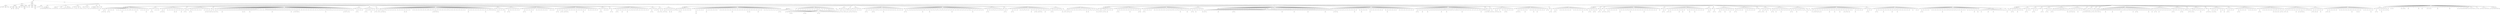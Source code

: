 digraph Tree {
	"t0" [label = "TEI"];
	"t1" [label = "teiHeader"];
	"t2" [label = "fileDesc"];
	"t3" [label = "titleStmt"];
	"t4" [label = "title"];
	"t5" [label = "author"];
	"t6" [label = "principal"];
	"t7" [label = "editor"];
	"t8" [label = "editionStmt"];
	"t9" [label = "edition"];
	"t10" [label = "respStmt"];
	"t11" [label = "name"];
	"t12" [label = "resp"];
	"t13" [label = "respStmt"];
	"t14" [label = "name"];
	"t15" [label = "resp"];
	"t16" [label = "publicationStmt"];
	"t17" [label = "publisher"];
	"t18" [label = "date"];
	"t19" [label = "availability"];
	"t20" [label = "licence"];
	"t21" [label = "idno"];
	"t22" [label = "sourceDesc"];
	"t23" [label = "profileDesc"];
	"t24" [label = "creation"];
	"t25" [label = "date"];
	"t26" [label = "langUsage"];
	"t27" [label = "language"];
	"t28" [label = "textClass"];
	"t29" [label = "keywords"];
	"t30" [label = "term"];
	"t31" [label = "text"];
	"t32" [label = "body"];
	"t33" [label = "head"];
	"t34" [label = "lb"];
	"t35" [label = "lb"];
	"t36" [label = "lb"];
	"t37" [label = "lb"];
	"t38" [label = "div"];
	"t39" [label = "pb"];
	"t40" [label = "head"];
	"t41" [label = "p"];
	"t42" [label = "hi"];
	"t43" [label = "pb"];
	"t44" [label = "ref"];
	"t45" [label = "ref"];
	"t46" [label = "ref"];
	"t47" [label = "pb"];
	"t48" [label = "pb"];
	"t49" [label = "div"];
	"t50" [label = "head"];
	"t51" [label = "p"];
	"t52" [label = "hi"];
	"t53" [label = "hi"];
	"t54" [label = "ref"];
	"t55" [label = "pb"];
	"t56" [label = "quote"];
	"t57" [label = "p"];
	"t58" [label = "p"];
	"t59" [label = "pb"];
	"t60" [label = "ref"];
	"t61" [label = "pb"];
	"t62" [label = "pb"];
	"t63" [label = "pb"];
	"t64" [label = "hi"];
	"t65" [label = "quote"];
	"t66" [label = "l"];
	"t67" [label = "l"];
	"t68" [label = "p"];
	"t69" [label = "div"];
	"t70" [label = "pb"];
	"t71" [label = "head"];
	"t72" [label = "p"];
	"t73" [label = "hi"];
	"t74" [label = "hi"];
	"t75" [label = "quote"];
	"t76" [label = "p"];
	"t77" [label = "p"];
	"t78" [label = "pb"];
	"t79" [label = "pb"];
	"t80" [label = "div"];
	"t81" [label = "head"];
	"t82" [label = "p"];
	"t83" [label = "hi"];
	"t84" [label = "hi"];
	"t85" [label = "quote"];
	"t86" [label = "p"];
	"t87" [label = "p"];
	"t88" [label = "ref"];
	"t89" [label = "div"];
	"t90" [label = "pb"];
	"t91" [label = "head"];
	"t92" [label = "p"];
	"t93" [label = "hi"];
	"t94" [label = "hi"];
	"t95" [label = "ref"];
	"t96" [label = "ref"];
	"t97" [label = "ref"];
	"t98" [label = "quote"];
	"t99" [label = "p"];
	"t100" [label = "pb"];
	"t101" [label = "p"];
	"t102" [label = "pb"];
	"t103" [label = "div"];
	"t104" [label = "head"];
	"t105" [label = "div"];
	"t106" [label = "pb"];
	"t107" [label = "head"];
	"t108" [label = "div"];
	"t109" [label = "head"];
	"t110" [label = "sp"];
	"t111" [label = "p"];
	"t112" [label = "hi"];
	"t113" [label = "hi"];
	"t114" [label = "pb"];
	"t115" [label = "p"];
	"t116" [label = "div"];
	"t117" [label = "head"];
	"t118" [label = "sp"];
	"t119" [label = "p"];
	"t120" [label = "hi"];
	"t121" [label = "hi"];
	"t122" [label = "sp"];
	"t123" [label = "p"];
	"t124" [label = "sp"];
	"t125" [label = "p"];
	"t126" [label = "sp"];
	"t127" [label = "p"];
	"t128" [label = "pb"];
	"t129" [label = "sp"];
	"t130" [label = "p"];
	"t131" [label = "sp"];
	"t132" [label = "p"];
	"t133" [label = "sp"];
	"t134" [label = "p"];
	"t135" [label = "sp"];
	"t136" [label = "p"];
	"t137" [label = "ref"];
	"t138" [label = "sp"];
	"t139" [label = "p"];
	"t140" [label = "sp"];
	"t141" [label = "p"];
	"t142" [label = "sp"];
	"t143" [label = "p"];
	"t144" [label = "pb"];
	"t145" [label = "sp"];
	"t146" [label = "p"];
	"t147" [label = "p"];
	"t148" [label = "sp"];
	"t149" [label = "p"];
	"t150" [label = "sp"];
	"t151" [label = "p"];
	"t152" [label = "sp"];
	"t153" [label = "p"];
	"t154" [label = "ref"];
	"t155" [label = "sp"];
	"t156" [label = "p"];
	"t157" [label = "pb"];
	"t158" [label = "sp"];
	"t159" [label = "p"];
	"t160" [label = "sp"];
	"t161" [label = "p"];
	"t162" [label = "sp"];
	"t163" [label = "p"];
	"t164" [label = "sp"];
	"t165" [label = "p"];
	"t166" [label = "ref"];
	"t167" [label = "sp"];
	"t168" [label = "p"];
	"t169" [label = "div"];
	"t170" [label = "head"];
	"t171" [label = "sp"];
	"t172" [label = "p"];
	"t173" [label = "hi"];
	"t174" [label = "hi"];
	"t175" [label = "pb"];
	"t176" [label = "sp"];
	"t177" [label = "p"];
	"t178" [label = "sp"];
	"t179" [label = "p"];
	"t180" [label = "sp"];
	"t181" [label = "p"];
	"t182" [label = "div"];
	"t183" [label = "head"];
	"t184" [label = "sp"];
	"t185" [label = "p"];
	"t186" [label = "hi"];
	"t187" [label = "hi"];
	"t188" [label = "ref"];
	"t189" [label = "sp"];
	"t190" [label = "p"];
	"t191" [label = "pb"];
	"t192" [label = "sp"];
	"t193" [label = "p"];
	"t194" [label = "sp"];
	"t195" [label = "p"];
	"t196" [label = "sp"];
	"t197" [label = "p"];
	"t198" [label = "sp"];
	"t199" [label = "p"];
	"t200" [label = "sp"];
	"t201" [label = "p"];
	"t202" [label = "ref"];
	"t203" [label = "sp"];
	"t204" [label = "p"];
	"t205" [label = "ref"];
	"t206" [label = "sp"];
	"t207" [label = "p"];
	"t208" [label = "sp"];
	"t209" [label = "p"];
	"t210" [label = "sp"];
	"t211" [label = "p"];
	"t212" [label = "pb"];
	"t213" [label = "sp"];
	"t214" [label = "p"];
	"t215" [label = "div"];
	"t216" [label = "head"];
	"t217" [label = "sp"];
	"t218" [label = "p"];
	"t219" [label = "hi"];
	"t220" [label = "hi"];
	"t221" [label = "p"];
	"t222" [label = "p"];
	"t223" [label = "div"];
	"t224" [label = "pb"];
	"t225" [label = "head"];
	"t226" [label = "sp"];
	"t227" [label = "p"];
	"t228" [label = "hi"];
	"t229" [label = "hi"];
	"t230" [label = "p"];
	"t231" [label = "sp"];
	"t232" [label = "p"];
	"t233" [label = "sp"];
	"t234" [label = "p"];
	"t235" [label = "sp"];
	"t236" [label = "p"];
	"t237" [label = "sp"];
	"t238" [label = "p"];
	"t239" [label = "sp"];
	"t240" [label = "p"];
	"t241" [label = "pb"];
	"t242" [label = "sp"];
	"t243" [label = "p"];
	"t244" [label = "sp"];
	"t245" [label = "p"];
	"t246" [label = "sp"];
	"t247" [label = "p"];
	"t248" [label = "ref"];
	"t249" [label = "sp"];
	"t250" [label = "p"];
	"t251" [label = "pb"];
	"t252" [label = "div"];
	"t253" [label = "head"];
	"t254" [label = "sp"];
	"t255" [label = "p"];
	"t256" [label = "hi"];
	"t257" [label = "num"];
	"t258" [label = "ref"];
	"t259" [label = "p"];
	"t260" [label = "ref"];
	"t261" [label = "div"];
	"t262" [label = "head"];
	"t263" [label = "sp"];
	"t264" [label = "p"];
	"t265" [label = "hi"];
	"t266" [label = "hi"];
	"t267" [label = "sp"];
	"t268" [label = "p"];
	"t269" [label = "pb"];
	"t270" [label = "sp"];
	"t271" [label = "p"];
	"t272" [label = "sp"];
	"t273" [label = "p"];
	"t274" [label = "sp"];
	"t275" [label = "p"];
	"t276" [label = "ref"];
	"t277" [label = "sp"];
	"t278" [label = "p"];
	"t279" [label = "sp"];
	"t280" [label = "p"];
	"t281" [label = "sp"];
	"t282" [label = "p"];
	"t283" [label = "sp"];
	"t284" [label = "p"];
	"t285" [label = "sp"];
	"t286" [label = "p"];
	"t287" [label = "sp"];
	"t288" [label = "p"];
	"t289" [label = "sp"];
	"t290" [label = "p"];
	"t291" [label = "pb"];
	"t292" [label = "sp"];
	"t293" [label = "p"];
	"t294" [label = "sp"];
	"t295" [label = "p"];
	"t296" [label = "sp"];
	"t297" [label = "p"];
	"t298" [label = "sp"];
	"t299" [label = "p"];
	"t300" [label = "sp"];
	"t301" [label = "p"];
	"t302" [label = "ref"];
	"t303" [label = "sp"];
	"t304" [label = "p"];
	"t305" [label = "hi"];
	"t306" [label = "sp"];
	"t307" [label = "p"];
	"t308" [label = "sp"];
	"t309" [label = "p"];
	"t310" [label = "sp"];
	"t311" [label = "p"];
	"t312" [label = "ref"];
	"t313" [label = "sp"];
	"t314" [label = "p"];
	"t315" [label = "l"];
	"t316" [label = "l"];
	"t317" [label = "l"];
	"t318" [label = "l"];
	"t319" [label = "pb"];
	"t320" [label = "sp"];
	"t321" [label = "p"];
	"t322" [label = "sp"];
	"t323" [label = "p"];
	"t324" [label = "sp"];
	"t325" [label = "p"];
	"t326" [label = "sp"];
	"t327" [label = "l"];
	"t328" [label = "l"];
	"t329" [label = "l"];
	"t330" [label = "l"];
	"t331" [label = "sp"];
	"t332" [label = "p"];
	"t333" [label = "ref"];
	"t334" [label = "sp"];
	"t335" [label = "p"];
	"t336" [label = "sp"];
	"t337" [label = "p"];
	"t338" [label = "sp"];
	"t339" [label = "p"];
	"t340" [label = "sp"];
	"t341" [label = "p"];
	"t342" [label = "pb"];
	"t343" [label = "sp"];
	"t344" [label = "p"];
	"t345" [label = "sp"];
	"t346" [label = "p"];
	"t347" [label = "sp"];
	"t348" [label = "p"];
	"t349" [label = "sp"];
	"t350" [label = "p"];
	"t351" [label = "sp"];
	"t352" [label = "p"];
	"t353" [label = "sp"];
	"t354" [label = "p"];
	"t355" [label = "sp"];
	"t356" [label = "p"];
	"t357" [label = "ref"];
	"t358" [label = "pb"];
	"t359" [label = "sp"];
	"t360" [label = "p"];
	"t361" [label = "sp"];
	"t362" [label = "p"];
	"t363" [label = "sp"];
	"t364" [label = "p"];
	"t365" [label = "hi"];
	"t366" [label = "hi"];
	"t367" [label = "ref"];
	"t368" [label = "hi"];
	"t369" [label = "sp"];
	"t370" [label = "p"];
	"t371" [label = "sp"];
	"t372" [label = "p"];
	"t373" [label = "pb"];
	"t374" [label = "sp"];
	"t375" [label = "p"];
	"t376" [label = "sp"];
	"t377" [label = "p"];
	"t378" [label = "sp"];
	"t379" [label = "p"];
	"t380" [label = "sp"];
	"t381" [label = "p"];
	"t382" [label = "sp"];
	"t383" [label = "p"];
	"t384" [label = "sp"];
	"t385" [label = "p"];
	"t386" [label = "sp"];
	"t387" [label = "p"];
	"t388" [label = "sp"];
	"t389" [label = "p"];
	"t390" [label = "sp"];
	"t391" [label = "p"];
	"t392" [label = "sp"];
	"t393" [label = "p"];
	"t394" [label = "pb"];
	"t395" [label = "sp"];
	"t396" [label = "p"];
	"t397" [label = "sp"];
	"t398" [label = "p"];
	"t399" [label = "p"];
	"t400" [label = "sp"];
	"t401" [label = "p"];
	"t402" [label = "sp"];
	"t403" [label = "p"];
	"t404" [label = "hi"];
	"t405" [label = "p"];
	"t406" [label = "p"];
	"t407" [label = "sp"];
	"t408" [label = "p"];
	"t409" [label = "sp"];
	"t410" [label = "p"];
	"t411" [label = "pb"];
	"t412" [label = "sp"];
	"t413" [label = "p"];
	"t414" [label = "sp"];
	"t415" [label = "p"];
	"t416" [label = "sp"];
	"t417" [label = "p"];
	"t418" [label = "sp"];
	"t419" [label = "p"];
	"t420" [label = "sp"];
	"t421" [label = "p"];
	"t422" [label = "sp"];
	"t423" [label = "p"];
	"t424" [label = "sp"];
	"t425" [label = "p"];
	"t426" [label = "sp"];
	"t427" [label = "p"];
	"t428" [label = "pb"];
	"t429" [label = "hi"];
	"t430" [label = "hi"];
	"t431" [label = "sp"];
	"t432" [label = "p"];
	"t433" [label = "ref"];
	"t434" [label = "sp"];
	"t435" [label = "p"];
	"t436" [label = "sp"];
	"t437" [label = "p"];
	"t438" [label = "sp"];
	"t439" [label = "p"];
	"t440" [label = "div"];
	"t441" [label = "pb"];
	"t442" [label = "head"];
	"t443" [label = "sp"];
	"t444" [label = "p"];
	"t445" [label = "hi"];
	"t446" [label = "hi"];
	"t447" [label = "sp"];
	"t448" [label = "p"];
	"t449" [label = "sp"];
	"t450" [label = "p"];
	"t451" [label = "sp"];
	"t452" [label = "p"];
	"t453" [label = "div"];
	"t454" [label = "pb"];
	"t455" [label = "head"];
	"t456" [label = "sp"];
	"t457" [label = "p"];
	"t458" [label = "hi"];
	"t459" [label = "hi"];
	"t460" [label = "sp"];
	"t461" [label = "p"];
	"t462" [label = "p"];
	"t463" [label = "p"];
	"t464" [label = "ref"];
	"t465" [label = "pb"];
	"t466" [label = "sp"];
	"t467" [label = "p"];
	"t468" [label = "sp"];
	"t469" [label = "p"];
	"t470" [label = "div"];
	"t471" [label = "head"];
	"t472" [label = "sp"];
	"t473" [label = "p"];
	"t474" [label = "hi"];
	"t475" [label = "hi"];
	"t476" [label = "div"];
	"t477" [label = "head"];
	"t478" [label = "sp"];
	"t479" [label = "p"];
	"t480" [label = "hi"];
	"t481" [label = "hi"];
	"t482" [label = "p"];
	"t483" [label = "sp"];
	"t484" [label = "p"];
	"t485" [label = "pb"];
	"t486" [label = "ref"];
	"t487" [label = "ref"];
	"t488" [label = "sp"];
	"t489" [label = "p"];
	"t490" [label = "p"];
	"t491" [label = "p"];
	"t492" [label = "sp"];
	"t493" [label = "p"];
	"t494" [label = "sp"];
	"t495" [label = "p"];
	"t496" [label = "sp"];
	"t497" [label = "p"];
	"t498" [label = "sp"];
	"t499" [label = "p"];
	"t500" [label = "sp"];
	"t501" [label = "p"];
	"t502" [label = "pb"];
	"t503" [label = "sp"];
	"t504" [label = "p"];
	"t505" [label = "sp"];
	"t506" [label = "p"];
	"t507" [label = "sp"];
	"t508" [label = "p"];
	"t509" [label = "sp"];
	"t510" [label = "p"];
	"t511" [label = "sp"];
	"t512" [label = "p"];
	"t513" [label = "ref"];
	"t514" [label = "sp"];
	"t515" [label = "p"];
	"t516" [label = "ref"];
	"t517" [label = "sp"];
	"t518" [label = "p"];
	"t519" [label = "sp"];
	"t520" [label = "p"];
	"t521" [label = "pb"];
	"t522" [label = "sp"];
	"t523" [label = "p"];
	"t524" [label = "sp"];
	"t525" [label = "p"];
	"t526" [label = "sp"];
	"t527" [label = "p"];
	"t528" [label = "sp"];
	"t529" [label = "p"];
	"t530" [label = "sp"];
	"t531" [label = "p"];
	"t532" [label = "sp"];
	"t533" [label = "p"];
	"t534" [label = "sp"];
	"t535" [label = "p"];
	"t536" [label = "sp"];
	"t537" [label = "p"];
	"t538" [label = "pb"];
	"t539" [label = "sp"];
	"t540" [label = "p"];
	"t541" [label = "p"];
	"t542" [label = "sp"];
	"t543" [label = "p"];
	"t544" [label = "sp"];
	"t545" [label = "p"];
	"t546" [label = "sp"];
	"t547" [label = "p"];
	"t548" [label = "sp"];
	"t549" [label = "p"];
	"t550" [label = "ref"];
	"t551" [label = "pb"];
	"t552" [label = "ref"];
	"t553" [label = "ref"];
	"t554" [label = "sp"];
	"t555" [label = "p"];
	"t556" [label = "sp"];
	"t557" [label = "p"];
	"t558" [label = "sp"];
	"t559" [label = "p"];
	"t560" [label = "sp"];
	"t561" [label = "p"];
	"t562" [label = "sp"];
	"t563" [label = "p"];
	"t564" [label = "sp"];
	"t565" [label = "p"];
	"t566" [label = "sp"];
	"t567" [label = "p"];
	"t568" [label = "p"];
	"t569" [label = "pb"];
	"t570" [label = "sp"];
	"t571" [label = "p"];
	"t572" [label = "sp"];
	"t573" [label = "p"];
	"t574" [label = "sp"];
	"t575" [label = "p"];
	"t576" [label = "sp"];
	"t577" [label = "p"];
	"t578" [label = "sp"];
	"t579" [label = "p"];
	"t580" [label = "sp"];
	"t581" [label = "p"];
	"t582" [label = "sp"];
	"t583" [label = "p"];
	"t584" [label = "sp"];
	"t585" [label = "p"];
	"t586" [label = "sp"];
	"t587" [label = "p"];
	"t588" [label = "pb"];
	"t589" [label = "sp"];
	"t590" [label = "p"];
	"t591" [label = "ref"];
	"t592" [label = "sp"];
	"t593" [label = "p"];
	"t594" [label = "sp"];
	"t595" [label = "p"];
	"t596" [label = "sp"];
	"t597" [label = "p"];
	"t598" [label = "sp"];
	"t599" [label = "p"];
	"t600" [label = "sp"];
	"t601" [label = "p"];
	"t602" [label = "sp"];
	"t603" [label = "p"];
	"t604" [label = "sp"];
	"t605" [label = "p"];
	"t606" [label = "sp"];
	"t607" [label = "p"];
	"t608" [label = "sp"];
	"t609" [label = "p"];
	"t610" [label = "sp"];
	"t611" [label = "p"];
	"t612" [label = "pb"];
	"t613" [label = "sp"];
	"t614" [label = "p"];
	"t615" [label = "sp"];
	"t616" [label = "p"];
	"t617" [label = "p"];
	"t618" [label = "p"];
	"t619" [label = "sp"];
	"t620" [label = "p"];
	"t621" [label = "sp"];
	"t622" [label = "p"];
	"t623" [label = "div"];
	"t624" [label = "pb"];
	"t625" [label = "head"];
	"t626" [label = "sp"];
	"t627" [label = "p"];
	"t628" [label = "hi"];
	"t629" [label = "hi"];
	"t630" [label = "sp"];
	"t631" [label = "p"];
	"t632" [label = "sp"];
	"t633" [label = "p"];
	"t634" [label = "sp"];
	"t635" [label = "p"];
	"t636" [label = "p"];
	"t637" [label = "hi"];
	"t638" [label = "div"];
	"t639" [label = "pb"];
	"t640" [label = "head"];
	"t641" [label = "sp"];
	"t642" [label = "p"];
	"t643" [label = "hi"];
	"t644" [label = "hi"];
	"t645" [label = "sp"];
	"t646" [label = "p"];
	"t647" [label = "sp"];
	"t648" [label = "p"];
	"t649" [label = "sp"];
	"t650" [label = "p"];
	"t651" [label = "sp"];
	"t652" [label = "p"];
	"t653" [label = "sp"];
	"t654" [label = "p"];
	"t655" [label = "sp"];
	"t656" [label = "p"];
	"t657" [label = "div"];
	"t658" [label = "pb"];
	"t659" [label = "head"];
	"t660" [label = "sp"];
	"t661" [label = "p"];
	"t662" [label = "hi"];
	"t663" [label = "hi"];
	"t664" [label = "sp"];
	"t665" [label = "p"];
	"t666" [label = "sp"];
	"t667" [label = "p"];
	"t668" [label = "sp"];
	"t669" [label = "p"];
	"t670" [label = "sp"];
	"t671" [label = "p"];
	"t672" [label = "ref"];
	"t673" [label = "sp"];
	"t674" [label = "p"];
	"t675" [label = "pb"];
	"t676" [label = "sp"];
	"t677" [label = "p"];
	"t678" [label = "sp"];
	"t679" [label = "p"];
	"t680" [label = "sp"];
	"t681" [label = "p"];
	"t682" [label = "sp"];
	"t683" [label = "p"];
	"t684" [label = "sp"];
	"t685" [label = "p"];
	"t686" [label = "sp"];
	"t687" [label = "p"];
	"t688" [label = "sp"];
	"t689" [label = "p"];
	"t690" [label = "pb"];
	"t691" [label = "sp"];
	"t692" [label = "p"];
	"t693" [label = "sp"];
	"t694" [label = "p"];
	"t695" [label = "sp"];
	"t696" [label = "p"];
	"t697" [label = "div"];
	"t698" [label = "head"];
	"t699" [label = "sp"];
	"t700" [label = "p"];
	"t701" [label = "hi"];
	"t702" [label = "hi"];
	"t703" [label = "sp"];
	"t704" [label = "p"];
	"t705" [label = "sp"];
	"t706" [label = "p"];
	"t707" [label = "sp"];
	"t708" [label = "p"];
	"t709" [label = "pb"];
	"t710" [label = "hi"];
	"t711" [label = "sp"];
	"t712" [label = "p"];
	"t713" [label = "sp"];
	"t714" [label = "p"];
	"t715" [label = "ref"];
	"t716" [label = "pb"];
	"t717" [label = "ref"];
	"t718" [label = "sp"];
	"t719" [label = "p"];
	"t720" [label = "sp"];
	"t721" [label = "p"];
	"t722" [label = "sp"];
	"t723" [label = "p"];
	"t724" [label = "sp"];
	"t725" [label = "p"];
	"t726" [label = "sp"];
	"t727" [label = "p"];
	"t728" [label = "sp"];
	"t729" [label = "p"];
	"t730" [label = "pb"];
	"t731" [label = "sp"];
	"t732" [label = "p"];
	"t733" [label = "sp"];
	"t734" [label = "p"];
	"t735" [label = "sp"];
	"t736" [label = "p"];
	"t737" [label = "sp"];
	"t738" [label = "p"];
	"t739" [label = "ref"];
	"t740" [label = "sp"];
	"t741" [label = "p"];
	"t742" [label = "pb"];
	"t743" [label = "sp"];
	"t744" [label = "p"];
	"t745" [label = "sp"];
	"t746" [label = "p"];
	"t747" [label = "sp"];
	"t748" [label = "p"];
	"t749" [label = "sp"];
	"t750" [label = "p"];
	"t751" [label = "sp"];
	"t752" [label = "p"];
	"t753" [label = "sp"];
	"t754" [label = "p"];
	"t755" [label = "div"];
	"t756" [label = "head"];
	"t757" [label = "sp"];
	"t758" [label = "p"];
	"t759" [label = "hi"];
	"t760" [label = "hi"];
	"t761" [label = "pb"];
	"t762" [label = "sp"];
	"t763" [label = "p"];
	"t764" [label = "sp"];
	"t765" [label = "p"];
	"t766" [label = "sp"];
	"t767" [label = "p"];
	"t768" [label = "div"];
	"t769" [label = "head"];
	"t770" [label = "sp"];
	"t771" [label = "p"];
	"t772" [label = "hi"];
	"t773" [label = "hi"];
	"t774" [label = "div"];
	"t775" [label = "pb"];
	"t776" [label = "head"];
	"t777" [label = "sp"];
	"t778" [label = "p"];
	"t779" [label = "hi"];
	"t780" [label = "hi"];
	"t781" [label = "sp"];
	"t782" [label = "p"];
	"t783" [label = "sp"];
	"t784" [label = "p"];
	"t785" [label = "sp"];
	"t786" [label = "p"];
	"t787" [label = "pb"];
	"t788" [label = "sp"];
	"t789" [label = "p"];
	"t790" [label = "sp"];
	"t791" [label = "p"];
	"t792" [label = "sp"];
	"t793" [label = "p"];
	"t794" [label = "ref"];
	"t795" [label = "sp"];
	"t796" [label = "p"];
	"t797" [label = "pb"];
	"t798" [label = "sp"];
	"t799" [label = "p"];
	"t800" [label = "sp"];
	"t801" [label = "p"];
	"t802" [label = "sp"];
	"t803" [label = "p"];
	"t804" [label = "sp"];
	"t805" [label = "p"];
	"t806" [label = "p"];
	"t807" [label = "sp"];
	"t808" [label = "p"];
	"t809" [label = "sp"];
	"t810" [label = "p"];
	"t811" [label = "sp"];
	"t812" [label = "p"];
	"t813" [label = "sp"];
	"t814" [label = "p"];
	"t815" [label = "sp"];
	"t816" [label = "p"];
	"t817" [label = "sp"];
	"t818" [label = "p"];
	"t819" [label = "div"];
	"t820" [label = "head"];
	"t821" [label = "sp"];
	"t822" [label = "p"];
	"t823" [label = "hi"];
	"t824" [label = "hi"];
	"t825" [label = "pb"];
	"t826" [label = "sp"];
	"t827" [label = "p"];
	"t828" [label = "sp"];
	"t829" [label = "p"];
	"t830" [label = "p"];
	"t831" [label = "ref"];
	"t832" [label = "div"];
	"t833" [label = "head"];
	"t834" [label = "sp"];
	"t835" [label = "p"];
	"t836" [label = "hi"];
	"t837" [label = "hi"];
	"t838" [label = "sp"];
	"t839" [label = "p"];
	"t840" [label = "div"];
	"t841" [label = "head"];
	"t842" [label = "sp"];
	"t843" [label = "p"];
	"t844" [label = "hi"];
	"t845" [label = "hi"];
	"t846" [label = "pb"];
	"t847" [label = "sp"];
	"t848" [label = "p"];
	"t849" [label = "sp"];
	"t850" [label = "p"];
	"t851" [label = "sp"];
	"t852" [label = "p"];
	"t853" [label = "ref"];
	"t854" [label = "p"];
	"t855" [label = "ref"];
	"t856" [label = "sp"];
	"t857" [label = "p"];
	"t858" [label = "sp"];
	"t859" [label = "p"];
	"t860" [label = "p"];
	"t861" [label = "p"];
	"t862" [label = "div"];
	"t863" [label = "pb"];
	"t864" [label = "head"];
	"t865" [label = "div"];
	"t866" [label = "head"];
	"t867" [label = "sp"];
	"t868" [label = "p"];
	"t869" [label = "hi"];
	"t870" [label = "hi"];
	"t871" [label = "sp"];
	"t872" [label = "p"];
	"t873" [label = "pb"];
	"t874" [label = "sp"];
	"t875" [label = "p"];
	"t876" [label = "sp"];
	"t877" [label = "p"];
	"t878" [label = "sp"];
	"t879" [label = "p"];
	"t880" [label = "sp"];
	"t881" [label = "p"];
	"t882" [label = "sp"];
	"t883" [label = "p"];
	"t884" [label = "div"];
	"t885" [label = "pb"];
	"t886" [label = "head"];
	"t887" [label = "sp"];
	"t888" [label = "p"];
	"t889" [label = "ref"];
	"t890" [label = "hi"];
	"t891" [label = "sp"];
	"t892" [label = "p"];
	"t893" [label = "sp"];
	"t894" [label = "p"];
	"t895" [label = "sp"];
	"t896" [label = "p"];
	"t897" [label = "sp"];
	"t898" [label = "p"];
	"t899" [label = "pb"];
	"t900" [label = "sp"];
	"t901" [label = "p"];
	"t902" [label = "ref"];
	"t903" [label = "sp"];
	"t904" [label = "p"];
	"t905" [label = "sp"];
	"t906" [label = "p"];
	"t907" [label = "sp"];
	"t908" [label = "p"];
	"t909" [label = "sp"];
	"t910" [label = "p"];
	"t911" [label = "sp"];
	"t912" [label = "p"];
	"t913" [label = "sp"];
	"t914" [label = "p"];
	"t915" [label = "pb"];
	"t916" [label = "sp"];
	"t917" [label = "p"];
	"t918" [label = "sp"];
	"t919" [label = "p"];
	"t920" [label = "sp"];
	"t921" [label = "p"];
	"t922" [label = "sp"];
	"t923" [label = "p"];
	"t924" [label = "sp"];
	"t925" [label = "p"];
	"t926" [label = "sp"];
	"t927" [label = "p"];
	"t928" [label = "sp"];
	"t929" [label = "p"];
	"t930" [label = "sp"];
	"t931" [label = "p"];
	"t932" [label = "pb"];
	"t933" [label = "sp"];
	"t934" [label = "p"];
	"t935" [label = "sp"];
	"t936" [label = "p"];
	"t937" [label = "sp"];
	"t938" [label = "p"];
	"t939" [label = "sp"];
	"t940" [label = "p"];
	"t941" [label = "sp"];
	"t942" [label = "p"];
	"t943" [label = "sp"];
	"t944" [label = "p"];
	"t945" [label = "sp"];
	"t946" [label = "p"];
	"t947" [label = "sp"];
	"t948" [label = "p"];
	"t949" [label = "sp"];
	"t950" [label = "p"];
	"t951" [label = "pb"];
	"t952" [label = "sp"];
	"t953" [label = "p"];
	"t954" [label = "ref"];
	"t955" [label = "sp"];
	"t956" [label = "p"];
	"t957" [label = "sp"];
	"t958" [label = "p"];
	"t959" [label = "sp"];
	"t960" [label = "p"];
	"t961" [label = "sp"];
	"t962" [label = "p"];
	"t963" [label = "sp"];
	"t964" [label = "p"];
	"t965" [label = "ref"];
	"t966" [label = "sp"];
	"t967" [label = "p"];
	"t968" [label = "sp"];
	"t969" [label = "p"];
	"t970" [label = "pb"];
	"t971" [label = "sp"];
	"t972" [label = "p"];
	"t973" [label = "sp"];
	"t974" [label = "p"];
	"t975" [label = "sp"];
	"t976" [label = "p"];
	"t977" [label = "sp"];
	"t978" [label = "p"];
	"t979" [label = "sp"];
	"t980" [label = "p"];
	"t981" [label = "sp"];
	"t982" [label = "p"];
	"t983" [label = "sp"];
	"t984" [label = "p"];
	"t985" [label = "pb"];
	"t986" [label = "sp"];
	"t987" [label = "p"];
	"t988" [label = "sp"];
	"t989" [label = "p"];
	"t990" [label = "div"];
	"t991" [label = "head"];
	"t992" [label = "sp"];
	"t993" [label = "l"];
	"t994" [label = "hi"];
	"t995" [label = "hi"];
	"t996" [label = "l"];
	"t997" [label = "l"];
	"t998" [label = "l"];
	"t999" [label = "l"];
	"t1000" [label = "l"];
	"t1001" [label = "l"];
	"t1002" [label = "l"];
	"t1003" [label = "pb"];
	"t1004" [label = "p"];
	"t1005" [label = "sp"];
	"t1006" [label = "p"];
	"t1007" [label = "sp"];
	"t1008" [label = "p"];
	"t1009" [label = "p"];
	"t1010" [label = "sp"];
	"t1011" [label = "p"];
	"t1012" [label = "sp"];
	"t1013" [label = "p"];
	"t1014" [label = "sp"];
	"t1015" [label = "p"];
	"t1016" [label = "sp"];
	"t1017" [label = "p"];
	"t1018" [label = "pb"];
	"t1019" [label = "sp"];
	"t1020" [label = "p"];
	"t1021" [label = "sp"];
	"t1022" [label = "p"];
	"t1023" [label = "sp"];
	"t1024" [label = "p"];
	"t1025" [label = "ref"];
	"t1026" [label = "sp"];
	"t1027" [label = "p"];
	"t1028" [label = "sp"];
	"t1029" [label = "p"];
	"t1030" [label = "pb"];
	"t1031" [label = "sp"];
	"t1032" [label = "lg"];
	"t1033" [label = "l"];
	"t1034" [label = "hi"];
	"t1035" [label = "hi"];
	"t1036" [label = "l"];
	"t1037" [label = "l"];
	"t1038" [label = "l"];
	"t1039" [label = "l"];
	"t1040" [label = "l"];
	"t1041" [label = "l"];
	"t1042" [label = "l"];
	"t1043" [label = "lg"];
	"t1044" [label = "l"];
	"t1045" [label = "hi"];
	"t1046" [label = "hi"];
	"t1047" [label = "l"];
	"t1048" [label = "l"];
	"t1049" [label = "l"];
	"t1050" [label = "l"];
	"t1051" [label = "l"];
	"t1052" [label = "l"];
	"t1053" [label = "l"];
	"t1054" [label = "lg"];
	"t1055" [label = "l"];
	"t1056" [label = "hi"];
	"t1057" [label = "hi"];
	"t1058" [label = "l"];
	"t1059" [label = "l"];
	"t1060" [label = "l"];
	"t1061" [label = "l"];
	"t1062" [label = "l"];
	"t1063" [label = "l"];
	"t1064" [label = "l"];
	"t1065" [label = "sp"];
	"t1066" [label = "p"];
	"t1067" [label = "pb"];
	"t1068" [label = "sp"];
	"t1069" [label = "p"];
	"t1070" [label = "sp"];
	"t1071" [label = "p"];
	"t1072" [label = "ref"];
	"t1073" [label = "sp"];
	"t1074" [label = "p"];
	"t1075" [label = "ref"];
	"t1076" [label = "sp"];
	"t1077" [label = "p"];
	"t1078" [label = "ref"];
	"t1079" [label = "ref"];
	"t1080" [label = "p"];
	"t1081" [label = "p"];
	"t1082" [label = "sp"];
	"t1083" [label = "p"];
	"t1084" [label = "sp"];
	"t1085" [label = "p"];
	"t1086" [label = "pb"];
	"t1087" [label = "sp"];
	"t1088" [label = "p"];
	"t1089" [label = "p"];
	"t1090" [label = "div"];
	"t1091" [label = "head"];
	"t1092" [label = "sp"];
	"t1093" [label = "p"];
	"t1094" [label = "hi"];
	"t1095" [label = "hi"];
	"t1096" [label = "p"];
	"t1097" [label = "sp"];
	"t1098" [label = "p"];
	"t1099" [label = "ref"];
	"t1100" [label = "ref"];
	"t1101" [label = "sp"];
	"t1102" [label = "p"];
	"t1103" [label = "sp"];
	"t1104" [label = "p"];
	"t1105" [label = "pb"];
	"t1106" [label = "p"];
	"t1107" [label = "p"];
	"t1108" [label = "ref"];
	"t1109" [label = "ref"];
	"t1110" [label = "div"];
	"t1111" [label = "head"];
	"t1112" [label = "sp"];
	"t1113" [label = "p"];
	"t1114" [label = "hi"];
	"t1115" [label = "pb"];
	"t1116" [label = "div"];
	"t1117" [label = "head"];
	"t1118" [label = "sp"];
	"t1119" [label = "p"];
	"t1120" [label = "hi"];
	"t1121" [label = "sp"];
	"t1122" [label = "p"];
	"t1123" [label = "sp"];
	"t1124" [label = "p"];
	"t1125" [label = "sp"];
	"t1126" [label = "p"];
	"t1127" [label = "sp"];
	"t1128" [label = "p"];
	"t1129" [label = "div"];
	"t1130" [label = "pb"];
	"t1131" [label = "head"];
	"t1132" [label = "sp"];
	"t1133" [label = "p"];
	"t1134" [label = "hi"];
	"t1135" [label = "hi"];
	"t1136" [label = "sp"];
	"t1137" [label = "p"];
	"t1138" [label = "sp"];
	"t1139" [label = "p"];
	"t1140" [label = "sp"];
	"t1141" [label = "p"];
	"t1142" [label = "sp"];
	"t1143" [label = "p"];
	"t1144" [label = "ref"];
	"t1145" [label = "ref"];
	"t1146" [label = "sp"];
	"t1147" [label = "p"];
	"t1148" [label = "sp"];
	"t1149" [label = "p"];
	"t1150" [label = "p"];
	"t1151" [label = "pb"];
	"t1152" [label = "sp"];
	"t1153" [label = "p"];
	"t1154" [label = "sp"];
	"t1155" [label = "p"];
	"t1156" [label = "sp"];
	"t1157" [label = "p"];
	"t1158" [label = "ref"];
	"t1159" [label = "p"];
	"t1160" [label = "sp"];
	"t1161" [label = "p"];
	"t1162" [label = "sp"];
	"t1163" [label = "p"];
	"t1164" [label = "sp"];
	"t1165" [label = "p"];
	"t1166" [label = "sp"];
	"t1167" [label = "p"];
	"t1168" [label = "sp"];
	"t1169" [label = "p"];
	"t1170" [label = "sp"];
	"t1171" [label = "p"];
	"t1172" [label = "pb"];
	"t1173" [label = "sp"];
	"t1174" [label = "p"];
	"t1175" [label = "sp"];
	"t1176" [label = "p"];
	"t1177" [label = "sp"];
	"t1178" [label = "p"];
	"t1179" [label = "sp"];
	"t1180" [label = "p"];
	"t1181" [label = "div"];
	"t1182" [label = "head"];
	"t1183" [label = "sp"];
	"t1184" [label = "p"];
	"t1185" [label = "hi"];
	"t1186" [label = "hi"];
	"t1187" [label = "sp"];
	"t1188" [label = "p"];
	"t1189" [label = "pb"];
	"t1190" [label = "sp"];
	"t1191" [label = "p"];
	"t1192" [label = "sp"];
	"t1193" [label = "p"];
	"t1194" [label = "sp"];
	"t1195" [label = "p"];
	"t1196" [label = "sp"];
	"t1197" [label = "p"];
	"t1198" [label = "sp"];
	"t1199" [label = "p"];
	"t1200" [label = "sp"];
	"t1201" [label = "p"];
	"t1202" [label = "sp"];
	"t1203" [label = "p"];
	"t1204" [label = "sp"];
	"t1205" [label = "p"];
	"t1206" [label = "sp"];
	"t1207" [label = "p"];
	"t1208" [label = "pb"];
	"t1209" [label = "p"];
	"t1210" [label = "sp"];
	"t1211" [label = "p"];
	"t1212" [label = "sp"];
	"t1213" [label = "p"];
	"t1214" [label = "sp"];
	"t1215" [label = "p"];
	"t1216" [label = "ref"];
	"t1217" [label = "sp"];
	"t1218" [label = "p"];
	"t1219" [label = "sp"];
	"t1220" [label = "p"];
	"t1221" [label = "sp"];
	"t1222" [label = "p"];
	"t1223" [label = "sp"];
	"t1224" [label = "p"];
	"t1225" [label = "p"];
	"t1226" [label = "pb"];
	"t1227" [label = "sp"];
	"t1228" [label = "p"];
	"t1229" [label = "sp"];
	"t1230" [label = "p"];
	"t1231" [label = "p"];
	"t1232" [label = "sp"];
	"t1233" [label = "p"];
	"t1234" [label = "sp"];
	"t1235" [label = "p"];
	"t1236" [label = "sp"];
	"t1237" [label = "p"];
	"t1238" [label = "sp"];
	"t1239" [label = "p"];
	"t1240" [label = "sp"];
	"t1241" [label = "p"];
	"t1242" [label = "ref"];
	"t1243" [label = "sp"];
	"t1244" [label = "p"];
	"t1245" [label = "pb"];
	"t1246" [label = "sp"];
	"t1247" [label = "p"];
	"t1248" [label = "sp"];
	"t1249" [label = "p"];
	"t1250" [label = "p"];
	"t1251" [label = "sp"];
	"t1252" [label = "p"];
	"t1253" [label = "sp"];
	"t1254" [label = "p"];
	"t1255" [label = "sp"];
	"t1256" [label = "p"];
	"t1257" [label = "sp"];
	"t1258" [label = "p"];
	"t1259" [label = "sp"];
	"t1260" [label = "p"];
	"t1261" [label = "sp"];
	"t1262" [label = "p"];
	"t1263" [label = "p"];
	"t1264" [label = "pb"];
	"t1265" [label = "sp"];
	"t1266" [label = "p"];
	"t1267" [label = "ref"];
	"t1268" [label = "sp"];
	"t1269" [label = "p"];
	"t1270" [label = "sp"];
	"t1271" [label = "p"];
	"t1272" [label = "sp"];
	"t1273" [label = "p"];
	"t1274" [label = "sp"];
	"t1275" [label = "p"];
	"t1276" [label = "sp"];
	"t1277" [label = "p"];
	"t1278" [label = "sp"];
	"t1279" [label = "p"];
	"t1280" [label = "div"];
	"t1281" [label = "pb"];
	"t1282" [label = "head"];
	"t1283" [label = "sp"];
	"t1284" [label = "p"];
	"t1285" [label = "hi"];
	"t1286" [label = "hi"];
	"t1287" [label = "sp"];
	"t1288" [label = "p"];
	"t1289" [label = "sp"];
	"t1290" [label = "p"];
	"t1291" [label = "sp"];
	"t1292" [label = "p"];
	"t1293" [label = "p"];
	"t1294" [label = "sp"];
	"t1295" [label = "p"];
	"t1296" [label = "pb"];
	"t1297" [label = "sp"];
	"t1298" [label = "p"];
	"t1299" [label = "sp"];
	"t1300" [label = "p"];
	"t1301" [label = "p"];
	"t1302" [label = "sp"];
	"t1303" [label = "p"];
	"t1304" [label = "div"];
	"t1305" [label = "head"];
	"t1306" [label = "sp"];
	"t1307" [label = "p"];
	"t1308" [label = "hi"];
	"t1309" [label = "hi"];
	"t1310" [label = "sp"];
	"t1311" [label = "p"];
	"t1312" [label = "div"];
	"t1313" [label = "pb"];
	"t1314" [label = "head"];
	"t1315" [label = "sp"];
	"t1316" [label = "p"];
	"t1317" [label = "hi"];
	"t1318" [label = "hi"];
	"t1319" [label = "sp"];
	"t1320" [label = "p"];
	"t1321" [label = "sp"];
	"t1322" [label = "p"];
	"t1323" [label = "sp"];
	"t1324" [label = "p"];
	"t1325" [label = "pb"];
	"t1326" [label = "sp"];
	"t1327" [label = "p"];
	"t1328" [label = "sp"];
	"t1329" [label = "p"];
	"t1330" [label = "sp"];
	"t1331" [label = "p"];
	"t1332" [label = "p"];
	"t1333" [label = "sp"];
	"t1334" [label = "p"];
	"t1335" [label = "sp"];
	"t1336" [label = "p"];
	"t1337" [label = "pb"];
	"t1338" [label = "sp"];
	"t1339" [label = "p"];
	"t1340" [label = "ref"];
	"t1341" [label = "sp"];
	"t1342" [label = "p"];
	"t1343" [label = "sp"];
	"t1344" [label = "p"];
	"t1345" [label = "sp"];
	"t1346" [label = "p"];
	"t1347" [label = "ref"];
	"t1348" [label = "ref"];
	"t1349" [label = "sp"];
	"t1350" [label = "p"];
	"t1351" [label = "sp"];
	"t1352" [label = "p"];
	"t1353" [label = "ref"];
	"t1354" [label = "pb"];
	"t1355" [label = "ref"];
	"t1356" [label = "sp"];
	"t1357" [label = "p"];
	"t1358" [label = "sp"];
	"t1359" [label = "p"];
	"t1360" [label = "p"];
	"t1361" [label = "ref"];
	"t1362" [label = "sp"];
	"t1363" [label = "p"];
	"t1364" [label = "sp"];
	"t1365" [label = "p"];
	"t1366" [label = "sp"];
	"t1367" [label = "p"];
	"t1368" [label = "div"];
	"t1369" [label = "pb"];
	"t1370" [label = "head"];
	"t1371" [label = "sp"];
	"t1372" [label = "p"];
	"t1373" [label = "hi"];
	"t1374" [label = "hi"];
	"t1375" [label = "sp"];
	"t1376" [label = "p"];
	"t1377" [label = "sp"];
	"t1378" [label = "p"];
	"t1379" [label = "p"];
	"t1380" [label = "sp"];
	"t1381" [label = "p"];
	"t1382" [label = "sp"];
	"t1383" [label = "p"];
	"t1384" [label = "p"];
	"t1385" [label = "pb"];
	"t1386" [label = "sp"];
	"t1387" [label = "p"];
	"t1388" [label = "div"];
	"t1389" [label = "head"];
	"t1390" [label = "sp"];
	"t1391" [label = "p"];
	"t1392" [label = "hi"];
	"t1393" [label = "hi"];
	"t1394" [label = "p"];
	"t1395" [label = "pb"];
	"t1396" [label = "ref"];
	"t1397" [label = "p"];
	"t1398" [label = "sp"];
	"t1399" [label = "p"];
	"t1400" [label = "ref"];
	"t1401" [label = "sp"];
	"t1402" [label = "p"];
	"t1403" [label = "sp"];
	"t1404" [label = "p"];
	"t1405" [label = "sp"];
	"t1406" [label = "p"];
	"t1407" [label = "sp"];
	"t1408" [label = "p"];
	"t1409" [label = "sp"];
	"t1410" [label = "p"];
	"t1411" [label = "p"];
	"t1412" [label = "pb"];
	"t1413" [label = "sp"];
	"t1414" [label = "p"];
	"t1415" [label = "sp"];
	"t1416" [label = "p"];
	"t1417" [label = "sp"];
	"t1418" [label = "p"];
	"t1419" [label = "ref"];
	"t1420" [label = "sp"];
	"t1421" [label = "p"];
	"t1422" [label = "ref"];
	"t1423" [label = "sp"];
	"t1424" [label = "p"];
	"t1425" [label = "p"];
	"t1426" [label = "sp"];
	"t1427" [label = "p"];
	"t1428" [label = "sp"];
	"t1429" [label = "p"];
	"t1430" [label = "sp"];
	"t1431" [label = "p"];
	"t1432" [label = "ref"];
	"t1433" [label = "p"];
	"t1434" [label = "div"];
	"t1435" [label = "pb"];
	"t1436" [label = "head"];
	"t1437" [label = "div"];
	"t1438" [label = "head"];
	"t1439" [label = "sp"];
	"t1440" [label = "p"];
	"t1441" [label = "hi"];
	"t1442" [label = "hi"];
	"t1443" [label = "hi"];
	"t1444" [label = "p"];
	"t1445" [label = "div"];
	"t1446" [label = "pb"];
	"t1447" [label = "head"];
	"t1448" [label = "sp"];
	"t1449" [label = "p"];
	"t1450" [label = "hi"];
	"t1451" [label = "hi"];
	"t1452" [label = "p"];
	"t1453" [label = "sp"];
	"t1454" [label = "p"];
	"t1455" [label = "ref"];
	"t1456" [label = "sp"];
	"t1457" [label = "p"];
	"t1458" [label = "sp"];
	"t1459" [label = "p"];
	"t1460" [label = "sp"];
	"t1461" [label = "p"];
	"t1462" [label = "div"];
	"t1463" [label = "pb"];
	"t1464" [label = "head"];
	"t1465" [label = "sp"];
	"t1466" [label = "p"];
	"t1467" [label = "hi"];
	"t1468" [label = "hi"];
	"t1469" [label = "sp"];
	"t1470" [label = "p"];
	"t1471" [label = "sp"];
	"t1472" [label = "p"];
	"t1473" [label = "sp"];
	"t1474" [label = "p"];
	"t1475" [label = "sp"];
	"t1476" [label = "p"];
	"t1477" [label = "sp"];
	"t1478" [label = "p"];
	"t1479" [label = "sp"];
	"t1480" [label = "p"];
	"t1481" [label = "sp"];
	"t1482" [label = "p"];
	"t1483" [label = "pb"];
	"t1484" [label = "sp"];
	"t1485" [label = "p"];
	"t1486" [label = "sp"];
	"t1487" [label = "p"];
	"t1488" [label = "sp"];
	"t1489" [label = "p"];
	"t1490" [label = "sp"];
	"t1491" [label = "p"];
	"t1492" [label = "sp"];
	"t1493" [label = "p"];
	"t1494" [label = "sp"];
	"t1495" [label = "p"];
	"t1496" [label = "ref"];
	"t1497" [label = "pb"];
	"t1498" [label = "div"];
	"t1499" [label = "head"];
	"t1500" [label = "sp"];
	"t1501" [label = "p"];
	"t1502" [label = "hi"];
	"t1503" [label = "hi"];
	"t1504" [label = "sp"];
	"t1505" [label = "p"];
	"t1506" [label = "sp"];
	"t1507" [label = "p"];
	"t1508" [label = "sp"];
	"t1509" [label = "p"];
	"t1510" [label = "sp"];
	"t1511" [label = "p"];
	"t1512" [label = "pb"];
	"t1513" [label = "sp"];
	"t1514" [label = "p"];
	"t1515" [label = "sp"];
	"t1516" [label = "p"];
	"t1517" [label = "sp"];
	"t1518" [label = "p"];
	"t1519" [label = "sp"];
	"t1520" [label = "p"];
	"t1521" [label = "sp"];
	"t1522" [label = "p"];
	"t1523" [label = "sp"];
	"t1524" [label = "p"];
	"t1525" [label = "sp"];
	"t1526" [label = "p"];
	"t1527" [label = "pb"];
	"t1528" [label = "sp"];
	"t1529" [label = "p"];
	"t1530" [label = "sp"];
	"t1531" [label = "p"];
	"t1532" [label = "sp"];
	"t1533" [label = "p"];
	"t1534" [label = "sp"];
	"t1535" [label = "p"];
	"t1536" [label = "p"];
	"t1537" [label = "sp"];
	"t1538" [label = "p"];
	"t1539" [label = "sp"];
	"t1540" [label = "p"];
	"t1541" [label = "p"];
	"t1542" [label = "sp"];
	"t1543" [label = "p"];
	"t1544" [label = "ref"];
	"t1545" [label = "sp"];
	"t1546" [label = "p"];
	"t1547" [label = "p"];
	"t1548" [label = "pb"];
	"t1549" [label = "sp"];
	"t1550" [label = "p"];
	"t1551" [label = "sp"];
	"t1552" [label = "p"];
	"t1553" [label = "ref"];
	"t1554" [label = "sp"];
	"t1555" [label = "p"];
	"t1556" [label = "sp"];
	"t1557" [label = "p"];
	"t1558" [label = "div"];
	"t1559" [label = "head"];
	"t1560" [label = "sp"];
	"t1561" [label = "p"];
	"t1562" [label = "hi"];
	"t1563" [label = "hi"];
	"t1564" [label = "sp"];
	"t1565" [label = "p"];
	"t1566" [label = "sp"];
	"t1567" [label = "p"];
	"t1568" [label = "pb"];
	"t1569" [label = "sp"];
	"t1570" [label = "p"];
	"t1571" [label = "sp"];
	"t1572" [label = "p"];
	"t1573" [label = "sp"];
	"t1574" [label = "p"];
	"t1575" [label = "sp"];
	"t1576" [label = "p"];
	"t1577" [label = "ref"];
	"t1578" [label = "div"];
	"t1579" [label = "head"];
	"t1580" [label = "sp"];
	"t1581" [label = "p"];
	"t1582" [label = "hi"];
	"t1583" [label = "hi"];
	"t1584" [label = "pb"];
	"t1585" [label = "sp"];
	"t1586" [label = "p"];
	"t1587" [label = "sp"];
	"t1588" [label = "p"];
	"t1589" [label = "sp"];
	"t1590" [label = "p"];
	"t1591" [label = "sp"];
	"t1592" [label = "p"];
	"t1593" [label = "sp"];
	"t1594" [label = "p"];
	"t1595" [label = "sp"];
	"t1596" [label = "p"];
	"t1597" [label = "p"];
	"t1598" [label = "sp"];
	"t1599" [label = "p"];
	"t1600" [label = "pb"];
	"t1601" [label = "sp"];
	"t1602" [label = "p"];
	"t1603" [label = "sp"];
	"t1604" [label = "p"];
	"t1605" [label = "sp"];
	"t1606" [label = "p"];
	"t1607" [label = "sp"];
	"t1608" [label = "p"];
	"t1609" [label = "sp"];
	"t1610" [label = "p"];
	"t1611" [label = "sp"];
	"t1612" [label = "p"];
	"t1613" [label = "sp"];
	"t1614" [label = "p"];
	"t1615" [label = "sp"];
	"t1616" [label = "p"];
	"t1617" [label = "pb"];
	"t1618" [label = "sp"];
	"t1619" [label = "p"];
	"t1620" [label = "ref"];
	"t1621" [label = "hi"];
	"t1622" [label = "sp"];
	"t1623" [label = "p"];
	"t1624" [label = "sp"];
	"t1625" [label = "p"];
	"t1626" [label = "sp"];
	"t1627" [label = "p"];
	"t1628" [label = "sp"];
	"t1629" [label = "p"];
	"t1630" [label = "sp"];
	"t1631" [label = "p"];
	"t1632" [label = "sp"];
	"t1633" [label = "p"];
	"t1634" [label = "sp"];
	"t1635" [label = "p"];
	"t1636" [label = "pb"];
	"t1637" [label = "sp"];
	"t1638" [label = "p"];
	"t1639" [label = "l"];
	"t1640" [label = "l"];
	"t1641" [label = "l"];
	"t1642" [label = "l"];
	"t1643" [label = "l"];
	"t1644" [label = "l"];
	"t1645" [label = "l"];
	"t1646" [label = "l"];
	"t1647" [label = "l"];
	"t1648" [label = "l"];
	"t1649" [label = "l"];
	"t1650" [label = "l"];
	"t1651" [label = "l"];
	"t1652" [label = "l"];
	"t1653" [label = "l"];
	"t1654" [label = "l"];
	"t1655" [label = "l"];
	"t1656" [label = "l"];
	"t1657" [label = "sp"];
	"t1658" [label = "p"];
	"t1659" [label = "sp"];
	"t1660" [label = "p"];
	"t1661" [label = "ref"];
	"t1662" [label = "pb"];
	"t1663" [label = "sp"];
	"t1664" [label = "p"];
	"t1665" [label = "sp"];
	"t1666" [label = "p"];
	"t1667" [label = "sp"];
	"t1668" [label = "p"];
	"t1669" [label = "sp"];
	"t1670" [label = "p"];
	"t1671" [label = "sp"];
	"t1672" [label = "p"];
	"t1673" [label = "p"];
	"t1674" [label = "sp"];
	"t1675" [label = "p"];
	"t1676" [label = "ref"];
	"t1677" [label = "sp"];
	"t1678" [label = "p"];
	"t1679" [label = "sp"];
	"t1680" [label = "p"];
	"t1681" [label = "pb"];
	"t1682" [label = "sp"];
	"t1683" [label = "p"];
	"t1684" [label = "sp"];
	"t1685" [label = "p"];
	"t1686" [label = "sp"];
	"t1687" [label = "p"];
	"t1688" [label = "sp"];
	"t1689" [label = "p"];
	"t1690" [label = "sp"];
	"t1691" [label = "p"];
	"t1692" [label = "sp"];
	"t1693" [label = "p"];
	"t1694" [label = "pb"];
	"t1695" [label = "sp"];
	"t1696" [label = "p"];
	"t1697" [label = "sp"];
	"t1698" [label = "p"];
	"t1699" [label = "sp"];
	"t1700" [label = "p"];
	"t1701" [label = "sp"];
	"t1702" [label = "p"];
	"t1703" [label = "sp"];
	"t1704" [label = "p"];
	"t1705" [label = "sp"];
	"t1706" [label = "p"];
	"t1707" [label = "sp"];
	"t1708" [label = "p"];
	"t1709" [label = "pb"];
	"t1710" [label = "sp"];
	"t1711" [label = "p"];
	"t1712" [label = "sp"];
	"t1713" [label = "p"];
	"t1714" [label = "sp"];
	"t1715" [label = "p"];
	"t1716" [label = "ref"];
	"t1717" [label = "sp"];
	"t1718" [label = "p"];
	"t1719" [label = "sp"];
	"t1720" [label = "p"];
	"t1721" [label = "sp"];
	"t1722" [label = "p"];
	"t1723" [label = "sp"];
	"t1724" [label = "p"];
	"t1725" [label = "sp"];
	"t1726" [label = "p"];
	"t1727" [label = "div"];
	"t1728" [label = "pb"];
	"t1729" [label = "head"];
	"t1730" [label = "sp"];
	"t1731" [label = "p"];
	"t1732" [label = "hi"];
	"t1733" [label = "hi"];
	"t1734" [label = "ref"];
	"t1735" [label = "sp"];
	"t1736" [label = "p"];
	"t1737" [label = "sp"];
	"t1738" [label = "p"];
	"t1739" [label = "sp"];
	"t1740" [label = "p"];
	"t1741" [label = "sp"];
	"t1742" [label = "p"];
	"t1743" [label = "sp"];
	"t1744" [label = "p"];
	"t1745" [label = "pb"];
	"t1746" [label = "sp"];
	"t1747" [label = "p"];
	"t1748" [label = "sp"];
	"t1749" [label = "p"];
	"t1750" [label = "sp"];
	"t1751" [label = "p"];
	"t1752" [label = "sp"];
	"t1753" [label = "p"];
	"t1754" [label = "sp"];
	"t1755" [label = "p"];
	"t1756" [label = "sp"];
	"t1757" [label = "p"];
	"t1758" [label = "ref"];
	"t1759" [label = "sp"];
	"t1760" [label = "p"];
	"t1761" [label = "pb"];
	"t1762" [label = "sp"];
	"t1763" [label = "p"];
	"t1764" [label = "sp"];
	"t1765" [label = "p"];
	"t1766" [label = "ref"];
	"t1767" [label = "sp"];
	"t1768" [label = "p"];
	"t1769" [label = "sp"];
	"t1770" [label = "p"];
	"t1771" [label = "sp"];
	"t1772" [label = "p"];
	"t1773" [label = "pb"];
	"t1774" [label = "sp"];
	"t1775" [label = "p"];
	"t1776" [label = "hi"];
	"t1777" [label = "sp"];
	"t1778" [label = "p"];
	"t1779" [label = "sp"];
	"t1780" [label = "p"];
	"t1781" [label = "sp"];
	"t1782" [label = "p"];
	"t1783" [label = "sp"];
	"t1784" [label = "p"];
	"t1785" [label = "sp"];
	"t1786" [label = "p"];
	"t1787" [label = "sp"];
	"t1788" [label = "p"];
	"t1789" [label = "sp"];
	"t1790" [label = "p"];
	"t1791" [label = "pb"];
	"t1792" [label = "sp"];
	"t1793" [label = "p"];
	"t1794" [label = "sp"];
	"t1795" [label = "p"];
	"t1796" [label = "ref"];
	"t1797" [label = "sp"];
	"t1798" [label = "p"];
	"t1799" [label = "sp"];
	"t1800" [label = "p"];
	"t1801" [label = "sp"];
	"t1802" [label = "p"];
	"t1803" [label = "sp"];
	"t1804" [label = "p"];
	"t1805" [label = "sp"];
	"t1806" [label = "p"];
	"t1807" [label = "pb"];
	"t1808" [label = "sp"];
	"t1809" [label = "p"];
	"t1810" [label = "sp"];
	"t1811" [label = "p"];
	"t1812" [label = "sp"];
	"t1813" [label = "p"];
	"t1814" [label = "sp"];
	"t1815" [label = "p"];
	"t1816" [label = "sp"];
	"t1817" [label = "p"];
	"t1818" [label = "sp"];
	"t1819" [label = "p"];
	"t1820" [label = "sp"];
	"t1821" [label = "p"];
	"t1822" [label = "sp"];
	"t1823" [label = "p"];
	"t1824" [label = "sp"];
	"t1825" [label = "p"];
	"t1826" [label = "div"];
	"t1827" [label = "pb"];
	"t1828" [label = "head"];
	"t1829" [label = "sp"];
	"t1830" [label = "p"];
	"t1831" [label = "hi"];
	"t1832" [label = "hi"];
	"t1833" [label = "sp"];
	"t1834" [label = "p"];
	"t1835" [label = "sp"];
	"t1836" [label = "p"];
	"t1837" [label = "sp"];
	"t1838" [label = "p"];
	"t1839" [label = "ref"];
	"t1840" [label = "sp"];
	"t1841" [label = "p"];
	"t1842" [label = "sp"];
	"t1843" [label = "p"];
	"t1844" [label = "sp"];
	"t1845" [label = "p"];
	"t1846" [label = "ref"];
	"t1847" [label = "pb"];
	"t1848" [label = "sp"];
	"t1849" [label = "p"];
	"t1850" [label = "sp"];
	"t1851" [label = "p"];
	"t1852" [label = "sp"];
	"t1853" [label = "p"];
	"t1854" [label = "sp"];
	"t1855" [label = "p"];
	"t1856" [label = "sp"];
	"t1857" [label = "p"];
	"t1858" [label = "sp"];
	"t1859" [label = "p"];
	"t1860" [label = "sp"];
	"t1861" [label = "p"];
	"t1862" [label = "pb"];
	"t1863" [label = "sp"];
	"t1864" [label = "p"];
	"t1865" [label = "ref"];
	"t1866" [label = "p"];
	"t1867" [label = "sp"];
	"t1868" [label = "p"];
	"t1869" [label = "sp"];
	"t1870" [label = "p"];
	"t1871" [label = "ref"];
	"t1872" [label = "sp"];
	"t1873" [label = "p"];
	"t1874" [label = "sp"];
	"t1875" [label = "p"];
	"t1876" [label = "p"];
	"t1877" [label = "sp"];
	"t1878" [label = "p"];
	"t1879" [label = "sp"];
	"t1880" [label = "p"];
	"t1881" [label = "pb"];
	"t1882" [label = "p"];
	"t1883" [label = "sp"];
	"t1884" [label = "p"];
	"t1885" [label = "sp"];
	"t1886" [label = "p"];
	"t1887" [label = "ref"];
	"t1888" [label = "sp"];
	"t1889" [label = "p"];
	"t1890" [label = "sp"];
	"t1891" [label = "p"];
	"t1892" [label = "sp"];
	"t1893" [label = "p"];
	"t1894" [label = "sp"];
	"t1895" [label = "p"];
	"t1896" [label = "sp"];
	"t1897" [label = "p"];
	"t1898" [label = "pb"];
	"t1899" [label = "sp"];
	"t1900" [label = "p"];
	"t1901" [label = "sp"];
	"t1902" [label = "p"];
	"t1903" [label = "sp"];
	"t1904" [label = "p"];
	"t1905" [label = "sp"];
	"t1906" [label = "p"];
	"t1907" [label = "sp"];
	"t1908" [label = "p"];
	"t1909" [label = "p"];
	"t1910" [label = "ref"];
	"t1911" [label = "sp"];
	"t1912" [label = "p"];
	"t1913" [label = "sp"];
	"t1914" [label = "p"];
	"t1915" [label = "p"];
	"t1916" [label = "p"];
	"t1917" [label = "div"];
	"t1918" [label = "pb"];
	"t1919" [label = "head"];
	"t1920" [label = "sp"];
	"t1921" [label = "p"];
	"t1922" [label = "hi"];
	"t1923" [label = "hi"];
	"t1924" [label = "ref"];
	"t1925" [label = "div"];
	"t1926" [label = "head"];
	"t1927" [label = "sp"];
	"t1928" [label = "p"];
	"t1929" [label = "hi"];
	"t1930" [label = "pb"];
	"t1931" [label = "ref"];
	"t1932" [label = "div"];
	"t1933" [label = "head"];
	"t1934" [label = "sp"];
	"t1935" [label = "p"];
	"t1936" [label = "hi"];
	"t1937" [label = "hi"];
	"t1938" [label = "ref"];
	"t1939" [label = "sp"];
	"t1940" [label = "p"];
	"t1941" [label = "sp"];
	"t1942" [label = "p"];
	"t1943" [label = "ref"];
	"t1944" [label = "pb"];
	"t1945" [label = "sp"];
	"t1946" [label = "p"];
	"t1947" [label = "sp"];
	"t1948" [label = "p"];
	"t1949" [label = "sp"];
	"t1950" [label = "p"];
	"t1951" [label = "ref"];
	"t1952" [label = "pb"];
	"t1953" [label = "sp"];
	"t1954" [label = "p"];
	"t1955" [label = "sp"];
	"t1956" [label = "p"];
	"t1957" [label = "sp"];
	"t1958" [label = "p"];
	"t1959" [label = "sp"];
	"t1960" [label = "p"];
	"t1961" [label = "div"];
	"t1962" [label = "pb"];
	"t1963" [label = "head"];
	"t1964" [label = "sp"];
	"t1965" [label = "p"];
	"t1966" [label = "hi"];
	"t1967" [label = "hi"];
	"t1968" [label = "hi"];
	"t1969" [label = "sp"];
	"t1970" [label = "p"];
	"t1971" [label = "sp"];
	"t1972" [label = "p"];
	"t1973" [label = "sp"];
	"t1974" [label = "p"];
	"t1975" [label = "sp"];
	"t1976" [label = "p"];
	"t1977" [label = "ref"];
	"t1978" [label = "sp"];
	"t1979" [label = "p"];
	"t1980" [label = "pb"];
	"t1981" [label = "sp"];
	"t1982" [label = "p"];
	"t1983" [label = "sp"];
	"t1984" [label = "p"];
	"t1985" [label = "sp"];
	"t1986" [label = "p"];
	"t1987" [label = "ref"];
	"t1988" [label = "sp"];
	"t1989" [label = "p"];
	"t1990" [label = "sp"];
	"t1991" [label = "p"];
	"t1992" [label = "pb"];
	"t1993" [label = "sp"];
	"t1994" [label = "p"];
	"t1995" [label = "sp"];
	"t1996" [label = "p"];
	"t1997" [label = "sp"];
	"t1998" [label = "p"];
	"t1999" [label = "sp"];
	"t2000" [label = "p"];
	"t2001" [label = "pb"];
	"t2002" [label = "sp"];
	"t2003" [label = "p"];
	"t2004" [label = "p"];
	"t2005" [label = "div"];
	"t2006" [label = "head"];
	"t2007" [label = "sp"];
	"t2008" [label = "p"];
	"t2009" [label = "hi"];
	"t2010" [label = "hi"];
	"t2011" [label = "div"];
	"t2012" [label = "head"];
	"t2013" [label = "sp"];
	"t2014" [label = "p"];
	"t2015" [label = "hi"];
	"t2016" [label = "hi"];
	"t2017" [label = "sp"];
	"t2018" [label = "p"];
	"t2019" [label = "pb"];
	"t2020" [label = "sp"];
	"t2021" [label = "p"];
	"t2022" [label = "sp"];
	"t2023" [label = "p"];
	"t2024" [label = "sp"];
	"t2025" [label = "p"];
	"t2026" [label = "sp"];
	"t2027" [label = "p"];
	"t2028" [label = "sp"];
	"t2029" [label = "p"];
	"t2030" [label = "sp"];
	"t2031" [label = "p"];
	"t2032" [label = "sp"];
	"t2033" [label = "p"];
	"t2034" [label = "pb"];
	"t2035" [label = "sp"];
	"t2036" [label = "p"];
	"t2037" [label = "sp"];
	"t2038" [label = "p"];
	"t2039" [label = "sp"];
	"t2040" [label = "p"];
	"t2041" [label = "sp"];
	"t2042" [label = "p"];
	"t2043" [label = "sp"];
	"t2044" [label = "p"];
	"t2045" [label = "sp"];
	"t2046" [label = "p"];
	"t2047" [label = "ref"];
	"t2048" [label = "sp"];
	"t2049" [label = "p"];
	"t2050" [label = "sp"];
	"t2051" [label = "p"];
	"t2052" [label = "p"];
	"t2053" [label = "div"];
	"t2054" [label = "pb"];
	"t2055" [label = "head"];
	"t2056" [label = "div"];
	"t2057" [label = "head"];
	"t2058" [label = "sp"];
	"t2059" [label = "p"];
	"t2060" [label = "hi"];
	"t2061" [label = "hi"];
	"t2062" [label = "sp"];
	"t2063" [label = "p"];
	"t2064" [label = "sp"];
	"t2065" [label = "p"];
	"t2066" [label = "sp"];
	"t2067" [label = "p"];
	"t2068" [label = "ref"];
	"t2069" [label = "pb"];
	"t2070" [label = "sp"];
	"t2071" [label = "p"];
	"t2072" [label = "div"];
	"t2073" [label = "head"];
	"t2074" [label = "sp"];
	"t2075" [label = "p"];
	"t2076" [label = "hi"];
	"t2077" [label = "hi"];
	"t2078" [label = "p"];
	"t2079" [label = "div"];
	"t2080" [label = "head"];
	"t2081" [label = "sp"];
	"t2082" [label = "p"];
	"t2083" [label = "hi"];
	"t2084" [label = "hi"];
	"t2085" [label = "pb"];
	"t2086" [label = "div"];
	"t2087" [label = "head"];
	"t2088" [label = "sp"];
	"t2089" [label = "p"];
	"t2090" [label = "hi"];
	"t2091" [label = "hi"];
	"t2092" [label = "sp"];
	"t2093" [label = "p"];
	"t2094" [label = "sp"];
	"t2095" [label = "p"];
	"t2096" [label = "sp"];
	"t2097" [label = "p"];
	"t2098" [label = "sp"];
	"t2099" [label = "p"];
	"t2100" [label = "sp"];
	"t2101" [label = "p"];
	"t2102" [label = "pb"];
	"t2103" [label = "sp"];
	"t2104" [label = "p"];
	"t2105" [label = "ref"];
	"t2106" [label = "sp"];
	"t2107" [label = "p"];
	"t2108" [label = "sp"];
	"t2109" [label = "p"];
	"t2110" [label = "sp"];
	"t2111" [label = "p"];
	"t2112" [label = "sp"];
	"t2113" [label = "p"];
	"t2114" [label = "p"];
	"t2115" [label = "sp"];
	"t2116" [label = "p"];
	"t2117" [label = "ref"];
	"t2118" [label = "sp"];
	"t2119" [label = "p"];
	"t2120" [label = "pb"];
	"t2121" [label = "sp"];
	"t2122" [label = "p"];
	"t2123" [label = "sp"];
	"t2124" [label = "p"];
	"t2125" [label = "sp"];
	"t2126" [label = "p"];
	"t2127" [label = "sp"];
	"t2128" [label = "p"];
	"t2129" [label = "sp"];
	"t2130" [label = "p"];
	"t2131" [label = "sp"];
	"t2132" [label = "p"];
	"t2133" [label = "sp"];
	"t2134" [label = "p"];
	"t2135" [label = "pb"];
	"t2136" [label = "sp"];
	"t2137" [label = "p"];
	"t2138" [label = "sp"];
	"t2139" [label = "p"];
	"t2140" [label = "sp"];
	"t2141" [label = "p"];
	"t2142" [label = "sp"];
	"t2143" [label = "p"];
	"t2144" [label = "sp"];
	"t2145" [label = "p"];
	"t2146" [label = "sp"];
	"t2147" [label = "p"];
	"t2148" [label = "sp"];
	"t2149" [label = "p"];
	"t2150" [label = "pb"];
	"t2151" [label = "sp"];
	"t2152" [label = "p"];
	"t2153" [label = "div"];
	"t2154" [label = "head"];
	"t2155" [label = "sp"];
	"t2156" [label = "p"];
	"t2157" [label = "hi"];
	"t2158" [label = "hi"];
	"t2159" [label = "sp"];
	"t2160" [label = "p"];
	"t2161" [label = "div"];
	"t2162" [label = "head"];
	"t2163" [label = "sp"];
	"t2164" [label = "p"];
	"t2165" [label = "hi"];
	"t2166" [label = "hi"];
	"t2167" [label = "sp"];
	"t2168" [label = "p"];
	"t2169" [label = "pb"];
	"t2170" [label = "sp"];
	"t2171" [label = "p"];
	"t2172" [label = "sp"];
	"t2173" [label = "p"];
	"t2174" [label = "sp"];
	"t2175" [label = "p"];
	"t2176" [label = "sp"];
	"t2177" [label = "p"];
	"t2178" [label = "sp"];
	"t2179" [label = "p"];
	"t2180" [label = "ref"];
	"t2181" [label = "sp"];
	"t2182" [label = "p"];
	"t2183" [label = "sp"];
	"t2184" [label = "p"];
	"t2185" [label = "ref"];
	"t2186" [label = "sp"];
	"t2187" [label = "p"];
	"t2188" [label = "pb"];
	"t2189" [label = "sp"];
	"t2190" [label = "p"];
	"t2191" [label = "sp"];
	"t2192" [label = "p"];
	"t2193" [label = "ref"];
	"t2194" [label = "sp"];
	"t2195" [label = "p"];
	"t2196" [label = "sp"];
	"t2197" [label = "p"];
	"t2198" [label = "sp"];
	"t2199" [label = "p"];
	"t2200" [label = "pb"];
	"t2201" [label = "sp"];
	"t2202" [label = "p"];
	"t2203" [label = "sp"];
	"t2204" [label = "p"];
	"t2205" [label = "sp"];
	"t2206" [label = "p"];
	"t2207" [label = "sp"];
	"t2208" [label = "p"];
	"t2209" [label = "sp"];
	"t2210" [label = "p"];
	"t2211" [label = "div"];
	"t2212" [label = "pb"];
	"t2213" [label = "head"];
	"t2214" [label = "sp"];
	"t2215" [label = "p"];
	"t2216" [label = "hi"];
	"t2217" [label = "hi"];
	"t2218" [label = "sp"];
	"t2219" [label = "p"];
	"t2220" [label = "div"];
	"t2221" [label = "head"];
	"t2222" [label = "sp"];
	"t2223" [label = "p"];
	"t2224" [label = "hi"];
	"t2225" [label = "hi"];
	"t2226" [label = "div"];
	"t2227" [label = "pb"];
	"t2228" [label = "head"];
	"t2229" [label = "sp"];
	"t2230" [label = "p"];
	"t2231" [label = "hi"];
	"t2232" [label = "hi"];
	"t2233" [label = "sp"];
	"t2234" [label = "p"];
	"t2235" [label = "sp"];
	"t2236" [label = "p"];
	"t2237" [label = "sp"];
	"t2238" [label = "p"];
	"t2239" [label = "ref"];
	"t2240" [label = "sp"];
	"t2241" [label = "p"];
	"t2242" [label = "sp"];
	"t2243" [label = "p"];
	"t2244" [label = "sp"];
	"t2245" [label = "p"];
	"t2246" [label = "pb"];
	"t2247" [label = "sp"];
	"t2248" [label = "p"];
	"t2249" [label = "sp"];
	"t2250" [label = "p"];
	"t2251" [label = "div"];
	"t2252" [label = "head"];
	"t2253" [label = "sp"];
	"t2254" [label = "p"];
	"t2255" [label = "hi"];
	"t2256" [label = "hi"];
	"t2257" [label = "p"];
	"t2258" [label = "sp"];
	"t2259" [label = "p"];
	"t2260" [label = "sp"];
	"t2261" [label = "p"];
	"t2262" [label = "sp"];
	"t2263" [label = "p"];
	"t2264" [label = "pb"];
	"t2265" [label = "sp"];
	"t2266" [label = "p"];
	"t2267" [label = "ref"];
	"t2268" [label = "sp"];
	"t2269" [label = "p"];
	"t2270" [label = "sp"];
	"t2271" [label = "p"];
	"t2272" [label = "sp"];
	"t2273" [label = "p"];
	"t2274" [label = "sp"];
	"t2275" [label = "p"];
	"t2276" [label = "sp"];
	"t2277" [label = "p"];
	"t2278" [label = "div"];
	"t2279" [label = "pb"];
	"t2280" [label = "head"];
	"t2281" [label = "sp"];
	"t2282" [label = "p"];
	"t2283" [label = "hi"];
	"t2284" [label = "hi"];
	"t2285" [label = "div"];
	"t2286" [label = "head"];
	"t2287" [label = "sp"];
	"t2288" [label = "p"];
	"t2289" [label = "hi"];
	"t2290" [label = "hi"];
	"t2291" [label = "sp"];
	"t2292" [label = "p"];
	"t2293" [label = "p"];
	"t2294" [label = "hi"];
	"t2295" [label = "sp"];
	"t2296" [label = "p"];
	"t2297" [label = "pb"];
	"t2298" [label = "sp"];
	"t2299" [label = "p"];
	"t2300" [label = "div"];
	"t2301" [label = "head"];
	"t2302" [label = "sp"];
	"t2303" [label = "p"];
	"t2304" [label = "hi"];
	"t2305" [label = "hi"];
	"t2306" [label = "p"];
	"t2307" [label = "sp"];
	"t2308" [label = "p"];
	"t2309" [label = "ref"];
	"t2310" [label = "sp"];
	"t2311" [label = "p"];
	"t2312" [label = "sp"];
	"t2313" [label = "p"];
	"t2314" [label = "sp"];
	"t2315" [label = "p"];
	"t2316" [label = "pb"];
	"t2317" [label = "p"];
	"t2318" [label = "sp"];
	"t2319" [label = "p"];
	"t2320" [label = "sp"];
	"t2321" [label = "p"];
	"t2322" [label = "sp"];
	"t2323" [label = "p"];
	"t2324" [label = "sp"];
	"t2325" [label = "p"];
	"t2326" [label = "div"];
	"t2327" [label = "head"];
	"t2328" [label = "sp"];
	"t2329" [label = "p"];
	"t2330" [label = "hi"];
	"t2331" [label = "hi"];
	"t2332" [label = "sp"];
	"t2333" [label = "p"];
	"t2334" [label = "pb"];
	"t2335" [label = "sp"];
	"t2336" [label = "p"];
	"t2337" [label = "sp"];
	"t2338" [label = "p"];
	"t2339" [label = "ref"];
	"t2340" [label = "sp"];
	"t2341" [label = "p"];
	"t2342" [label = "p"];
	"t2343" [label = "sp"];
	"t2344" [label = "p"];
	"t2345" [label = "sp"];
	"t2346" [label = "p"];
	"t2347" [label = "p"];
	"t2348" [label = "sp"];
	"t2349" [label = "p"];
	"t2350" [label = "pb"];
	"t2351" [label = "p"];
	"t2352" [label = "sp"];
	"t2353" [label = "p"];
	"t2354" [label = "div"];
	"t2355" [label = "head"];
	"t2356" [label = "sp"];
	"t2357" [label = "p"];
	"t2358" [label = "hi"];
	"t2359" [label = "p"];
	"t2360" [label = "sp"];
	"t2361" [label = "p"];
	"t2362" [label = "ref"];
	"t2363" [label = "pb"];
	"t2364" [label = "ref"];
	"t2365" [label = "sp"];
	"t2366" [label = "p"];
	"t2367" [label = "ref"];
	"t2368" [label = "sp"];
	"t2369" [label = "p"];
	"t2370" [label = "sp"];
	"t2371" [label = "p"];
	"t2372" [label = "pb"];
	"t2373" [label = "sp"];
	"t2374" [label = "p"];
	"t2375" [label = "sp"];
	"t2376" [label = "p"];
	"t2377" [label = "sp"];
	"t2378" [label = "p"];
	"t2379" [label = "sp"];
	"t2380" [label = "p"];
	"t2381" [label = "sp"];
	"t2382" [label = "p"];
	"t2383" [label = "pb"];
	"t2384" [label = "sp"];
	"t2385" [label = "p"];
	"t2386" [label = "sp"];
	"t2387" [label = "p"];
	"t2388" [label = "sp"];
	"t2389" [label = "p"];
	"t2390" [label = "ref"];
	"t2391" [label = "sp"];
	"t2392" [label = "p"];
	"t2393" [label = "sp"];
	"t2394" [label = "p"];
	"t2395" [label = "sp"];
	"t2396" [label = "p"];
	"t2397" [label = "pb"];
	"t2398" [label = "sp"];
	"t2399" [label = "p"];
	"t2400" [label = "sp"];
	"t2401" [label = "p"];
	"t2402" [label = "sp"];
	"t2403" [label = "p"];
	"t2404" [label = "ref"];
	"t2405" [label = "sp"];
	"t2406" [label = "p"];
	"t2407" [label = "ref"];
	"t2408" [label = "pb"];
	"t2409" [label = "sp"];
	"t2410" [label = "p"];
	"t2411" [label = "ref"];
	"t2412" [label = "sp"];
	"t2413" [label = "p"];
	"t2414" [label = "sp"];
	"t2415" [label = "p"];
	"t2416" [label = "pb"];
	"t2417" [label = "sp"];
	"t2418" [label = "p"];
	"t2419" [label = "ref"];
	"t2420" [label = "sp"];
	"t2421" [label = "p"];
	"t2422" [label = "sp"];
	"t2423" [label = "p"];
	"t2424" [label = "sp"];
	"t2425" [label = "p"];
	"t2426" [label = "sp"];
	"t2427" [label = "p"];
	"t2428" [label = "div"];
	"t2429" [label = "pb"];
	"t2430" [label = "head"];
	"t2431" [label = "sp"];
	"t2432" [label = "p"];
	"t2433" [label = "hi"];
	"t2434" [label = "hi"];
	"t2435" [label = "sp"];
	"t2436" [label = "p"];
	"t2437" [label = "sp"];
	"t2438" [label = "p"];
	"t2439" [label = "div"];
	"t2440" [label = "pb"];
	"t2441" [label = "head"];
	"t2442" [label = "sp"];
	"t2443" [label = "p"];
	"t2444" [label = "hi"];
	"t2445" [label = "hi"];
	"t2446" [label = "sp"];
	"t2447" [label = "p"];
	"t2448" [label = "sp"];
	"t2449" [label = "p"];
	"t2450" [label = "sp"];
	"t2451" [label = "p"];
	"t2452" [label = "sp"];
	"t2453" [label = "p"];
	"t2454" [label = "pb"];
	"t2455" [label = "sp"];
	"t2456" [label = "p"];
	"t2457" [label = "sp"];
	"t2458" [label = "p"];
	"t2459" [label = "sp"];
	"t2460" [label = "p"];
	"t2461" [label = "sp"];
	"t2462" [label = "p"];
	"t2463" [label = "sp"];
	"t2464" [label = "p"];
	"t2465" [label = "ref"];
	"t2466" [label = "pb"];
	"t2467" [label = "sp"];
	"t2468" [label = "p"];
	"t2469" [label = "sp"];
	"t2470" [label = "p"];
	"t2471" [label = "p"];
	"t2472" [label = "hi"];
	"t2473" [label = "sp"];
	"t2474" [label = "p"];
	"t2475" [label = "sp"];
	"t2476" [label = "p"];
	"t2477" [label = "sp"];
	"t2478" [label = "p"];
	"t2479" [label = "sp"];
	"t2480" [label = "p"];
	"t2481" [label = "sp"];
	"t2482" [label = "p"];
	"t2483" [label = "sp"];
	"t2484" [label = "p"];
	"t2485" [label = "sp"];
	"t2486" [label = "p"];
	"t2487" [label = "pb"];
	"t2488" [label = "sp"];
	"t2489" [label = "p"];
	"t2490" [label = "pb"];
	"t2491" [label = "sp"];
	"t2492" [label = "p"];
	"t2493" [label = "sp"];
	"t2494" [label = "p"];
	"t2495" [label = "div"];
	"t2496" [label = "head"];
	"t2497" [label = "sp"];
	"t2498" [label = "p"];
	"t2499" [label = "hi"];
	"t2500" [label = "hi"];
	"t2501" [label = "sp"];
	"t2502" [label = "p"];
	"t2503" [label = "sp"];
	"t2504" [label = "p"];
	"t2505" [label = "sp"];
	"t2506" [label = "p"];
	"t2507" [label = "sp"];
	"t2508" [label = "p"];
	"t2509" [label = "pb"];
	"t2510" [label = "sp"];
	"t2511" [label = "p"];
	"t2512" [label = "sp"];
	"t2513" [label = "p"];
	"t2514" [label = "sp"];
	"t2515" [label = "p"];
	"t2516" [label = "sp"];
	"t2517" [label = "p"];
	"t2518" [label = "sp"];
	"t2519" [label = "p"];
	"t2520" [label = "sp"];
	"t2521" [label = "p"];
	"t2522" [label = "sp"];
	"t2523" [label = "p"];
	"t2524" [label = "pb"];
	"t2525" [label = "sp"];
	"t2526" [label = "p"];
	"t2527" [label = "sp"];
	"t2528" [label = "p"];
	"t2529" [label = "sp"];
	"t2530" [label = "p"];
	"t2531" [label = "p"];
	"t2532" [label = "sp"];
	"t2533" [label = "p"];
	"t2534" [label = "sp"];
	"t2535" [label = "p"];
	"t2536" [label = "sp"];
	"t2537" [label = "p"];
	"t2538" [label = "sp"];
	"t2539" [label = "p"];
	"t2540" [label = "pb"];
	"t2541" [label = "sp"];
	"t2542" [label = "p"];
	"t2543" [label = "sp"];
	"t2544" [label = "p"];
	"t2545" [label = "sp"];
	"t2546" [label = "p"];
	"t2547" [label = "ref"];
	"t2548" [label = "sp"];
	"t2549" [label = "p"];
	"t2550" [label = "sp"];
	"t2551" [label = "p"];
	"t2552" [label = "pb"];
	"t2553" [label = "sp"];
	"t2554" [label = "p"];
	"t2555" [label = "sp"];
	"t2556" [label = "p"];
	"t2557" [label = "sp"];
	"t2558" [label = "p"];
	"t2559" [label = "sp"];
	"t2560" [label = "p"];
	"t2561" [label = "sp"];
	"t2562" [label = "p"];
	"t2563" [label = "ref"];
	"t2564" [label = "sp"];
	"t2565" [label = "p"];
	"t2566" [label = "sp"];
	"t2567" [label = "p"];
	"t2568" [label = "ref"];
	"t2569" [label = "sp"];
	"t2570" [label = "p"];
	"t2571" [label = "l"];
	"t2572" [label = "hi"];
	"t2573" [label = "l"];
	"t2574" [label = "l"];
	"t2575" [label = "l"];
	"t2576" [label = "l"];
	"t2577" [label = "pb"];
	"t2578" [label = "l"];
	"t2579" [label = "p"];
	"t2580" [label = "l"];
	"t2581" [label = "hi"];
	"t2582" [label = "l"];
	"t2583" [label = "l"];
	"t2584" [label = "l"];
	"t2585" [label = "l"];
	"t2586" [label = "l"];
	"t2587" [label = "sp"];
	"t2588" [label = "p"];
	"t2589" [label = "sp"];
	"t2590" [label = "p"];
	"t2591" [label = "sp"];
	"t2592" [label = "p"];
	"t2593" [label = "hi"];
	"t2594" [label = "sp"];
	"t2595" [label = "p"];
	"t2596" [label = "p"];
	"t2597" [label = "div"];
	"t2598" [label = "pb"];
	"t2599" [label = "head"];
	"t2600" [label = "div"];
	"t2601" [label = "head"];
	"t2602" [label = "sp"];
	"t2603" [label = "p"];
	"t2604" [label = "hi"];
	"t2605" [label = "hi"];
	"t2606" [label = "sp"];
	"t2607" [label = "p"];
	"t2608" [label = "sp"];
	"t2609" [label = "p"];
	"t2610" [label = "sp"];
	"t2611" [label = "p"];
	"t2612" [label = "pb"];
	"t2613" [label = "p"];
	"t2614" [label = "sp"];
	"t2615" [label = "p"];
	"t2616" [label = "sp"];
	"t2617" [label = "p"];
	"t2618" [label = "div"];
	"t2619" [label = "pb"];
	"t2620" [label = "head"];
	"t2621" [label = "sp"];
	"t2622" [label = "p"];
	"t2623" [label = "hi"];
	"t2624" [label = "hi"];
	"t2625" [label = "sp"];
	"t2626" [label = "p"];
	"t2627" [label = "sp"];
	"t2628" [label = "p"];
	"t2629" [label = "div"];
	"t2630" [label = "head"];
	"t2631" [label = "sp"];
	"t2632" [label = "p"];
	"t2633" [label = "hi"];
	"t2634" [label = "hi"];
	"t2635" [label = "sp"];
	"t2636" [label = "p"];
	"t2637" [label = "sp"];
	"t2638" [label = "p"];
	"t2639" [label = "div"];
	"t2640" [label = "pb"];
	"t2641" [label = "head"];
	"t2642" [label = "sp"];
	"t2643" [label = "p"];
	"t2644" [label = "hi"];
	"t2645" [label = "hi"];
	"t2646" [label = "div"];
	"t2647" [label = "pb"];
	"t2648" [label = "head"];
	"t2649" [label = "sp"];
	"t2650" [label = "p"];
	"t2651" [label = "hi"];
	"t2652" [label = "hi"];
	"t2653" [label = "sp"];
	"t2654" [label = "p"];
	"t2655" [label = "sp"];
	"t2656" [label = "p"];
	"t2657" [label = "div"];
	"t2658" [label = "head"];
	"t2659" [label = "sp"];
	"t2660" [label = "p"];
	"t2661" [label = "hi"];
	"t2662" [label = "hi"];
	"t2663" [label = "sp"];
	"t2664" [label = "p"];
	"t2665" [label = "sp"];
	"t2666" [label = "p"];
	"t2667" [label = "pb"];
	"t2668" [label = "sp"];
	"t2669" [label = "p"];
	"t2670" [label = "p"];
	"t2671" [label = "p"];
	"t2672" [label = "p"];
	"t2673" [label = "p"];
	"t2674" [label = "p"];
	"t2675" [label = "pb"];
	"t2676" [label = "sp"];
	"t2677" [label = "p"];
	"t2678" [label = "ref"];
	"t2679" [label = "sp"];
	"t2680" [label = "p"];
	"t2681" [label = "div"];
	"t2682" [label = "head"];
	"t2683" [label = "sp"];
	"t2684" [label = "p"];
	"t2685" [label = "hi"];
	"t2686" [label = "hi"];
	"t2687" [label = "ref"];
	"t2688" [label = "sp"];
	"t2689" [label = "p"];
	"t2690" [label = "ref"];
	"t2691" [label = "sp"];
	"t2692" [label = "p"];
	"t2693" [label = "sp"];
	"t2694" [label = "p"];
	"t2695" [label = "sp"];
	"t2696" [label = "p"];
	"t2697" [label = "pb"];
	"t2698" [label = "sp"];
	"t2699" [label = "p"];
	"t2700" [label = "sp"];
	"t2701" [label = "p"];
	"t2702" [label = "sp"];
	"t2703" [label = "p"];
	"t2704" [label = "p"];
	"t2705" [label = "p"];
	"t2706" [label = "div"];
	"t2707" [label = "head"];
	"t2708" [label = "sp"];
	"t2709" [label = "p"];
	"t2710" [label = "hi"];
	"t2711" [label = "hi"];
	"t2712" [label = "div"];
	"t2713" [label = "head"];
	"t2714" [label = "sp"];
	"t2715" [label = "p"];
	"t2716" [label = "hi"];
	"t2717" [label = "hi"];
	"t2718" [label = "pb"];
	"t2719" [label = "sp"];
	"t2720" [label = "p"];
	"t2721" [label = "div"];
	"t2722" [label = "head"];
	"t2723" [label = "sp"];
	"t2724" [label = "p"];
	"t2725" [label = "hi"];
	"t2726" [label = "hi"];
	"t2727" [label = "div"];
	"t2728" [label = "head"];
	"t2729" [label = "sp"];
	"t2730" [label = "p"];
	"t2731" [label = "hi"];
	"t2732" [label = "hi"];
	"t2733" [label = "div"];
	"t2734" [label = "pb"];
	"t2735" [label = "head"];
	"t2736" [label = "sp"];
	"t2737" [label = "p"];
	"t2738" [label = "hi"];
	"t2739" [label = "hi"];
	"t2740" [label = "sp"];
	"t2741" [label = "p"];
	"t2742" [label = "p"];
	"t2743" [label = "sp"];
	"t2744" [label = "p"];
	"t2745" [label = "sp"];
	"t2746" [label = "p"];
	"t2747" [label = "sp"];
	"t2748" [label = "p"];
	"t2749" [label = "pb"];
	"t2750" [label = "p"];
	"t2751" [label = "sp"];
	"t2752" [label = "p"];
	"t2753" [label = "sp"];
	"t2754" [label = "p"];
	"t2755" [label = "sp"];
	"t2756" [label = "p"];
	"t2757" [label = "ref"];
	"t2758" [label = "sp"];
	"t2759" [label = "p"];
	"t2760" [label = "sp"];
	"t2761" [label = "p"];
	"t2762" [label = "p"];
	"t2763" [label = "p"];
	"t2764" [label = "sp"];
	"t2765" [label = "p"];
	"t2766" [label = "pb"];
	"t2767" [label = "sp"];
	"t2768" [label = "p"];
	"t2769" [label = "p"];
	"t2770" [label = "p"];
	"t2771" [label = "sp"];
	"t2772" [label = "p"];
	"t2773" [label = "sp"];
	"t2774" [label = "p"];
	"t2775" [label = "p"];
	"t2776" [label = "sp"];
	"t2777" [label = "p"];
	"t2778" [label = "hi"];
	"t2779" [label = "sp"];
	"t2780" [label = "p"];
	"t2781" [label = "sp"];
	"t2782" [label = "p"];
	"t2783" [label = "pb"];
	"t2784" [label = "ref"];
	"t2785" [label = "sp"];
	"t2786" [label = "p"];
	"t2787" [label = "sp"];
	"t2788" [label = "p"];
	"t2789" [label = "sp"];
	"t2790" [label = "p"];
	"t2791" [label = "sp"];
	"t2792" [label = "p"];
	"t2793" [label = "sp"];
	"t2794" [label = "p"];
	"t2795" [label = "sp"];
	"t2796" [label = "p"];
	"t2797" [label = "sp"];
	"t2798" [label = "p"];
	"t2799" [label = "pb"];
	"t2800" [label = "sp"];
	"t2801" [label = "p"];
	"t2802" [label = "sp"];
	"t2803" [label = "p"];
	"t2804" [label = "ref"];
	"t2805" [label = "sp"];
	"t2806" [label = "p"];
	"t2807" [label = "div"];
	"t2808" [label = "head"];
	"t2809" [label = "sp"];
	"t2810" [label = "p"];
	"t2811" [label = "hi"];
	"t2812" [label = "hi"];
	"t2813" [label = "sp"];
	"t2814" [label = "p"];
	"t2815" [label = "sp"];
	"t2816" [label = "p"];
	"t2817" [label = "pb"];
	"t2818" [label = "sp"];
	"t2819" [label = "p"];
	"t2820" [label = "sp"];
	"t2821" [label = "p"];
	"t2822" [label = "sp"];
	"t2823" [label = "p"];
	"t2824" [label = "sp"];
	"t2825" [label = "p"];
	"t2826" [label = "sp"];
	"t2827" [label = "p"];
	"t2828" [label = "sp"];
	"t2829" [label = "p"];
	"t2830" [label = "sp"];
	"t2831" [label = "p"];
	"t2832" [label = "div"];
	"t2833" [label = "pb"];
	"t2834" [label = "head"];
	"t2835" [label = "sp"];
	"t2836" [label = "p"];
	"t2837" [label = "hi"];
	"t2838" [label = "hi"];
	"t2839" [label = "sp"];
	"t2840" [label = "p"];
	"t2841" [label = "p"];
	"t2842" [label = "sp"];
	"t2843" [label = "p"];
	"t2844" [label = "sp"];
	"t2845" [label = "p"];
	"t2846" [label = "sp"];
	"t2847" [label = "p"];
	"t2848" [label = "pb"];
	"t2849" [label = "ref"];
	"t2850" [label = "sp"];
	"t2851" [label = "p"];
	"t2852" [label = "sp"];
	"t2853" [label = "p"];
	"t2854" [label = "p"];
	"t2855" [label = "p"];
	"t2856" [label = "div"];
	"t2857" [label = "head"];
	"t2858" [label = "sp"];
	"t2859" [label = "p"];
	"t2860" [label = "hi"];
	"t2861" [label = "hi"];
	"t2862" [label = "div"];
	"t2863" [label = "pb"];
	"t2864" [label = "head"];
	"t2865" [label = "sp"];
	"t2866" [label = "p"];
	"t2867" [label = "hi"];
	"t2868" [label = "hi"];
	"t2869" [label = "p"];
	"t2870" [label = "p"];
	"t2871" [label = "sp"];
	"t2872" [label = "p"];
	"t2873" [label = "sp"];
	"t2874" [label = "p"];
	"t2875" [label = "sp"];
	"t2876" [label = "p"];
	"t2877" [label = "ref"];
	"t2878" [label = "sp"];
	"t2879" [label = "p"];
	"t2880" [label = "sp"];
	"t2881" [label = "p"];
	"t2882" [label = "div"];
	"t2883" [label = "pb"];
	"t2884" [label = "head"];
	"t2885" [label = "sp"];
	"t2886" [label = "p"];
	"t2887" [label = "hi"];
	"t2888" [label = "hi"];
	"t2889" [label = "ref"];
	"t2890" [label = "div"];
	"t2891" [label = "head"];
	"t2892" [label = "sp"];
	"t2893" [label = "p"];
	"t2894" [label = "hi"];
	"t2895" [label = "sp"];
	"t2896" [label = "p"];
	"t2897" [label = "ref"];
	"t2898" [label = "pb"];
	"t2899" [label = "sp"];
	"t2900" [label = "p"];
	"t2901" [label = "sp"];
	"t2902" [label = "p"];
	"t2903" [label = "pb"];
	"t2904" [label = "sp"];
	"t2905" [label = "p"];
	"t2906" [label = "ref"];
	"t2907" [label = "sp"];
	"t2908" [label = "p"];
	"t2909" [label = "sp"];
	"t2910" [label = "p"];
	"t2911" [label = "pb"];
	"t2912" [label = "div"];
	"t2913" [label = "head"];
	"t2914" [label = "sp"];
	"t2915" [label = "p"];
	"t2916" [label = "hi"];
	"t2917" [label = "hi"];
	"t2918" [label = "sp"];
	"t2919" [label = "p"];
	"t2920" [label = "sp"];
	"t2921" [label = "p"];
	"t2922" [label = "sp"];
	"t2923" [label = "p"];
	"t2924" [label = "div"];
	"t2925" [label = "pb"];
	"t2926" [label = "head"];
	"t2927" [label = "sp"];
	"t2928" [label = "p"];
	"t2929" [label = "hi"];
	"t2930" [label = "hi"];
	"t2931" [label = "sp"];
	"t2932" [label = "p"];
	"t2933" [label = "sp"];
	"t2934" [label = "p"];
	"t2935" [label = "sp"];
	"t2936" [label = "p"];
	"t2937" [label = "sp"];
	"t2938" [label = "p"];
	"t2939" [label = "pb"];
	"t2940" [label = "sp"];
	"t2941" [label = "p"];
	"t2942" [label = "sp"];
	"t2943" [label = "p"];
	"t2944" [label = "sp"];
	"t2945" [label = "p"];
	"t2946" [label = "sp"];
	"t2947" [label = "p"];
	"t2948" [label = "sp"];
	"t2949" [label = "p"];
	"t2950" [label = "div"];
	"t2951" [label = "head"];
	"t2952" [label = "sp"];
	"t2953" [label = "p"];
	"t2954" [label = "hi"];
	"t2955" [label = "hi"];
	"t2956" [label = "pb"];
	"t2957" [label = "sp"];
	"t2958" [label = "p"];
	"t2959" [label = "sp"];
	"t2960" [label = "p"];
	"t2961" [label = "sp"];
	"t2962" [label = "p"];
	"t2963" [label = "sp"];
	"t2964" [label = "p"];
	"t2965" [label = "sp"];
	"t2966" [label = "p"];
	"t2967" [label = "sp"];
	"t2968" [label = "p"];
	"t2969" [label = "pb"];
	"t2970" [label = "sp"];
	"t2971" [label = "p"];
	"t2972" [label = "ref"];
	"t2973" [label = "sp"];
	"t2974" [label = "p"];
	"t2975" [label = "ref"];
	"t2976" [label = "p"];
	"t2977" [label = "ref"];
	"t2978" [label = "sp"];
	"t2979" [label = "p"];
	"t2980" [label = "ref"];
	"t2981" [label = "sp"];
	"t2982" [label = "p"];
	"t2983" [label = "sp"];
	"t2984" [label = "p"];
	"t2985" [label = "pb"];
	"t2986" [label = "ref"];
	"t2987" [label = "sp"];
	"t2988" [label = "p"];
	"t2989" [label = "div"];
	"t2990" [label = "head"];
	"t2991" [label = "sp"];
	"t2992" [label = "p"];
	"t2993" [label = "hi"];
	"t2994" [label = "hi"];
	"t2995" [label = "sp"];
	"t2996" [label = "p"];
	"t2997" [label = "pb"];
	"t2998" [label = "p"];
	"t2999" [label = "sp"];
	"t3000" [label = "p"];
	"t3001" [label = "sp"];
	"t3002" [label = "p"];
	"t3003" [label = "sp"];
	"t3004" [label = "p"];
	"t3005" [label = "sp"];
	"t3006" [label = "p"];
	"t3007" [label = "ref"];
	"t3008" [label = "sp"];
	"t3009" [label = "p"];
	"t3010" [label = "sp"];
	"t3011" [label = "p"];
	"t3012" [label = "ref"];
	"t3013" [label = "sp"];
	"t3014" [label = "p"];
	"t3015" [label = "ref"];
	"t3016" [label = "pb"];
	"t3017" [label = "ref"];
	"t3018" [label = "sp"];
	"t3019" [label = "p"];
	"t3020" [label = "sp"];
	"t3021" [label = "p"];
	"t3022" [label = "sp"];
	"t3023" [label = "p"];
	"t3024" [label = "p"];
	"t3025" [label = "p"];
	"t3026" [label = "sp"];
	"t3027" [label = "p"];
	"t3028" [label = "div"];
	"t3029" [label = "pb"];
	"t3030" [label = "head"];
	"t3031" [label = "sp"];
	"t3032" [label = "p"];
	"t3033" [label = "hi"];
	"t3034" [label = "hi"];
	"t3035" [label = "sp"];
	"t3036" [label = "p"];
	"t3037" [label = "ref"];
	"t3038" [label = "sp"];
	"t3039" [label = "p"];
	"t3040" [label = "pb"];
	"t3041" [label = "sp"];
	"t3042" [label = "p"];
	"t3043" [label = "sp"];
	"t3044" [label = "p"];
	"t3045" [label = "ref"];
	"t3046" [label = "sp"];
	"t3047" [label = "p"];
	"t3048" [label = "div"];
	"t3049" [label = "pb"];
	"t3050" [label = "head"];
	"t3051" [label = "sp"];
	"t3052" [label = "p"];
	"t3053" [label = "hi"];
	"t3054" [label = "hi"];
	"t3055" [label = "sp"];
	"t3056" [label = "p"];
	"t3057" [label = "ref"];
	"t3058" [label = "sp"];
	"t3059" [label = "p"];
	"t3060" [label = "sp"];
	"t3061" [label = "p"];
	"t3062" [label = "sp"];
	"t3063" [label = "p"];
	"t3064" [label = "sp"];
	"t3065" [label = "p"];
	"t3066" [label = "pb"];
	"t3067" [label = "sp"];
	"t3068" [label = "p"];
	"t3069" [label = "sp"];
	"t3070" [label = "p"];
	"t3071" [label = "sp"];
	"t3072" [label = "p"];
	"t3073" [label = "sp"];
	"t3074" [label = "p"];
	"t3075" [label = "sp"];
	"t3076" [label = "p"];
	"t3077" [label = "sp"];
	"t3078" [label = "p"];
	"t3079" [label = "sp"];
	"t3080" [label = "p"];
	"t3081" [label = "sp"];
	"t3082" [label = "p"];
	"t3083" [label = "pb"];
	"t3084" [label = "sp"];
	"t3085" [label = "p"];
	"t3086" [label = "sp"];
	"t3087" [label = "p"];
	"t3088" [label = "sp"];
	"t3089" [label = "p"];
	"t3090" [label = "ref"];
	"t3091" [label = "sp"];
	"t3092" [label = "p"];
	"t3093" [label = "ref"];
	"t3094" [label = "sp"];
	"t3095" [label = "p"];
	"t3096" [label = "pb"];
	"t3097" [label = "sp"];
	"t3098" [label = "p"];
	"t3099" [label = "sp"];
	"t3100" [label = "p"];
	"t3101" [label = "sp"];
	"t3102" [label = "p"];
	"t3103" [label = "sp"];
	"t3104" [label = "p"];
	"t3105" [label = "sp"];
	"t3106" [label = "p"];
	"t3107" [label = "ref"];
	"t3108" [label = "sp"];
	"t3109" [label = "p"];
	"t3110" [label = "div"];
	"t3111" [label = "head"];
	"t3112" [label = "sp"];
	"t3113" [label = "p"];
	"t3114" [label = "hi"];
	"t3115" [label = "hi"];
	"t3116" [label = "pb"];
	"t3117" [label = "sp"];
	"t3118" [label = "p"];
	"t3119" [label = "sp"];
	"t3120" [label = "p"];
	"t3121" [label = "ref"];
	"t3122" [label = "sp"];
	"t3123" [label = "p"];
	"t3124" [label = "sp"];
	"t3125" [label = "p"];
	"t3126" [label = "sp"];
	"t3127" [label = "p"];
	"t3128" [label = "p"];
	"t3129" [label = "div"];
	"t3130" [label = "pb"];
	"t3131" [label = "head"];
	"t3132" [label = "p"];
	"t3133" [label = "hi"];
	"t3134" [label = "p"];
	"t3135" [label = "p"];
	"t3136" [label = "pb"];
	"t3137" [label = "p"];
	"t3138" [label = "ref"];
	"t3139" [label = "p"];
	"t3140" [label = "p"];
	"t3141" [label = "p"];
	"t3142" [label = "p"];
	"t3143" [label = "p"];
	"t3144" [label = "pb"];
	"t3145" [label = "p"];
	"t3146" [label = "ref"];
	"t3147" [label = "pb"];
	"t3148" [label = "p"];
	"t3149" [label = "p"];
	"t3150" [label = "p"];
	"t3151" [label = "ref"];
	"t3152" [label = "p"];
	"t3153" [label = "p"];
	"t3154" [label = "pb"];
	"t3155" [label = "p"];
	"t3156" [label = "p"];
	"t3157" [label = "p"];
	"t3158" [label = "ref"];
	"t3159" [label = "p"];
	"t3160" [label = "p"];
	"t3161" [label = "pb"];
	"t3162" [label = "p"];
	"t3163" [label = "p"];
	"t3164" [label = "p"];
	"t3165" [label = "pb"];
	"t3166" [label = "p"];
	"t3167" [label = "ref"];
	"t3168" [label = "p"];
	"t3169" [label = "pb"];
	"t3170" [label = "p"];
	"t3171" [label = "p"];
	"t3172" [label = "p"];
	"t3173" [label = "p"];
	"t3174" [label = "pb"];
	"t3175" [label = "p"];
	"t3176" [label = "p"];
	"t3177" [label = "p"];
	"t3178" [label = "p"];
	"t3179" [label = "p"];
	"t3180" [label = "p"];
	"t3181" [label = "p"];
	"t3182" [label = "pb"];
	"t3183" [label = "p"];
	"t3184" [label = "p"];
	"t3185" [label = "p"];
	"t3186" [label = "p"];
	"t3187" [label = "p"];
	"t3188" [label = "pb"];
	"t3189" [label = "p"];
	"t3190" [label = "p"];
	"t3191" [label = "ref"];
	"t3192" [label = "p"];
	"t3193" [label = "p"];
	"t3194" [label = "pb"];
	"t3195" [label = "p"];
	"t3196" [label = "p"];
	"t3197" [label = "pb"];
	"t3198" [label = "ref"];
	"t3199" [label = "ref"];
	"t3200" [label = "p"];
	"t3201" [label = "pb"];
	"t3202" [label = "ref"];
	"t3203" [label = "ref"];
	"t3204" [label = "ref"];
	"t3205" [label = "pb"];
	"t3206" [label = "p"];
	"t3207" [label = "ref"];
	"t3208" [label = "pb"];
	"t3209" [label = "p"];
	"t3210" [label = "ref"];
	"t3211" [label = "ref"];
	"t3212" [label = "pb"];
	"t3213" [label = "ref"];
	"t3214" [label = "ref"];
	"t3215" [label = "pb"];
	"t3216" [label = "p"];
	"t3217" [label = "ref"];
	"t3218" [label = "ref"];
	"t3219" [label = "ref"];
	"t3220" [label = "ref"];
	"t3221" [label = "pb"];
	"t3222" [label = "p"];
	"t3223" [label = "ref"];
	"t3224" [label = "p"];
	"t0" -> "t1";
	"t1" -> "t2";
	"t2" -> "t3";
	"t3" -> "t4";
	"t3" -> "t5";
	"t3" -> "t6";
	"t3" -> "t7";
	"t2" -> "t8";
	"t8" -> "t9";
	"t8" -> "t10";
	"t10" -> "t11";
	"t10" -> "t12";
	"t8" -> "t13";
	"t13" -> "t14";
	"t13" -> "t15";
	"t2" -> "t16";
	"t16" -> "t17";
	"t16" -> "t18";
	"t16" -> "t19";
	"t19" -> "t20";
	"t16" -> "t21";
	"t2" -> "t22";
	"t1" -> "t23";
	"t23" -> "t24";
	"t24" -> "t25";
	"t23" -> "t26";
	"t26" -> "t27";
	"t23" -> "t28";
	"t28" -> "t29";
	"t29" -> "t30";
	"t0" -> "t31";
	"t31" -> "t32";
	"t32" -> "t33";
	"t33" -> "t34";
	"t33" -> "t35";
	"t33" -> "t36";
	"t33" -> "t37";
	"t32" -> "t38";
	"t38" -> "t39";
	"t38" -> "t40";
	"t38" -> "t41";
	"t41" -> "t42";
	"t41" -> "t43";
	"t41" -> "t44";
	"t41" -> "t45";
	"t41" -> "t46";
	"t41" -> "t47";
	"t41" -> "t48";
	"t32" -> "t49";
	"t49" -> "t50";
	"t49" -> "t51";
	"t51" -> "t52";
	"t51" -> "t53";
	"t51" -> "t54";
	"t51" -> "t55";
	"t49" -> "t56";
	"t56" -> "t57";
	"t49" -> "t58";
	"t58" -> "t59";
	"t58" -> "t60";
	"t58" -> "t61";
	"t58" -> "t62";
	"t58" -> "t63";
	"t58" -> "t64";
	"t49" -> "t65";
	"t65" -> "t66";
	"t65" -> "t67";
	"t49" -> "t68";
	"t32" -> "t69";
	"t69" -> "t70";
	"t69" -> "t71";
	"t69" -> "t72";
	"t72" -> "t73";
	"t72" -> "t74";
	"t69" -> "t75";
	"t75" -> "t76";
	"t69" -> "t77";
	"t77" -> "t78";
	"t77" -> "t79";
	"t32" -> "t80";
	"t80" -> "t81";
	"t80" -> "t82";
	"t82" -> "t83";
	"t82" -> "t84";
	"t80" -> "t85";
	"t85" -> "t86";
	"t80" -> "t87";
	"t87" -> "t88";
	"t32" -> "t89";
	"t89" -> "t90";
	"t89" -> "t91";
	"t89" -> "t92";
	"t92" -> "t93";
	"t92" -> "t94";
	"t92" -> "t95";
	"t92" -> "t96";
	"t92" -> "t97";
	"t89" -> "t98";
	"t98" -> "t99";
	"t99" -> "t100";
	"t89" -> "t101";
	"t101" -> "t102";
	"t32" -> "t103";
	"t103" -> "t104";
	"t32" -> "t105";
	"t105" -> "t106";
	"t105" -> "t107";
	"t105" -> "t108";
	"t108" -> "t109";
	"t108" -> "t110";
	"t110" -> "t111";
	"t111" -> "t112";
	"t111" -> "t113";
	"t111" -> "t114";
	"t110" -> "t115";
	"t105" -> "t116";
	"t116" -> "t117";
	"t116" -> "t118";
	"t118" -> "t119";
	"t119" -> "t120";
	"t119" -> "t121";
	"t116" -> "t122";
	"t122" -> "t123";
	"t116" -> "t124";
	"t124" -> "t125";
	"t116" -> "t126";
	"t126" -> "t127";
	"t116" -> "t128";
	"t116" -> "t129";
	"t129" -> "t130";
	"t116" -> "t131";
	"t131" -> "t132";
	"t116" -> "t133";
	"t133" -> "t134";
	"t116" -> "t135";
	"t135" -> "t136";
	"t136" -> "t137";
	"t116" -> "t138";
	"t138" -> "t139";
	"t116" -> "t140";
	"t140" -> "t141";
	"t116" -> "t142";
	"t142" -> "t143";
	"t116" -> "t144";
	"t116" -> "t145";
	"t145" -> "t146";
	"t145" -> "t147";
	"t116" -> "t148";
	"t148" -> "t149";
	"t116" -> "t150";
	"t150" -> "t151";
	"t116" -> "t152";
	"t152" -> "t153";
	"t153" -> "t154";
	"t116" -> "t155";
	"t155" -> "t156";
	"t116" -> "t157";
	"t116" -> "t158";
	"t158" -> "t159";
	"t116" -> "t160";
	"t160" -> "t161";
	"t116" -> "t162";
	"t162" -> "t163";
	"t116" -> "t164";
	"t164" -> "t165";
	"t165" -> "t166";
	"t116" -> "t167";
	"t167" -> "t168";
	"t105" -> "t169";
	"t169" -> "t170";
	"t169" -> "t171";
	"t171" -> "t172";
	"t172" -> "t173";
	"t172" -> "t174";
	"t169" -> "t175";
	"t169" -> "t176";
	"t176" -> "t177";
	"t169" -> "t178";
	"t178" -> "t179";
	"t169" -> "t180";
	"t180" -> "t181";
	"t105" -> "t182";
	"t182" -> "t183";
	"t182" -> "t184";
	"t184" -> "t185";
	"t185" -> "t186";
	"t185" -> "t187";
	"t185" -> "t188";
	"t182" -> "t189";
	"t189" -> "t190";
	"t182" -> "t191";
	"t182" -> "t192";
	"t192" -> "t193";
	"t182" -> "t194";
	"t194" -> "t195";
	"t182" -> "t196";
	"t196" -> "t197";
	"t182" -> "t198";
	"t198" -> "t199";
	"t182" -> "t200";
	"t200" -> "t201";
	"t201" -> "t202";
	"t182" -> "t203";
	"t203" -> "t204";
	"t204" -> "t205";
	"t182" -> "t206";
	"t206" -> "t207";
	"t182" -> "t208";
	"t208" -> "t209";
	"t182" -> "t210";
	"t210" -> "t211";
	"t211" -> "t212";
	"t182" -> "t213";
	"t213" -> "t214";
	"t105" -> "t215";
	"t215" -> "t216";
	"t215" -> "t217";
	"t217" -> "t218";
	"t218" -> "t219";
	"t218" -> "t220";
	"t217" -> "t221";
	"t217" -> "t222";
	"t105" -> "t223";
	"t223" -> "t224";
	"t223" -> "t225";
	"t223" -> "t226";
	"t226" -> "t227";
	"t227" -> "t228";
	"t227" -> "t229";
	"t226" -> "t230";
	"t223" -> "t231";
	"t231" -> "t232";
	"t223" -> "t233";
	"t233" -> "t234";
	"t223" -> "t235";
	"t235" -> "t236";
	"t223" -> "t237";
	"t237" -> "t238";
	"t223" -> "t239";
	"t239" -> "t240";
	"t223" -> "t241";
	"t223" -> "t242";
	"t242" -> "t243";
	"t223" -> "t244";
	"t244" -> "t245";
	"t223" -> "t246";
	"t246" -> "t247";
	"t247" -> "t248";
	"t223" -> "t249";
	"t249" -> "t250";
	"t250" -> "t251";
	"t105" -> "t252";
	"t252" -> "t253";
	"t252" -> "t254";
	"t254" -> "t255";
	"t255" -> "t256";
	"t255" -> "t257";
	"t255" -> "t258";
	"t254" -> "t259";
	"t259" -> "t260";
	"t105" -> "t261";
	"t261" -> "t262";
	"t261" -> "t263";
	"t263" -> "t264";
	"t264" -> "t265";
	"t264" -> "t266";
	"t261" -> "t267";
	"t267" -> "t268";
	"t261" -> "t269";
	"t261" -> "t270";
	"t270" -> "t271";
	"t261" -> "t272";
	"t272" -> "t273";
	"t261" -> "t274";
	"t274" -> "t275";
	"t275" -> "t276";
	"t261" -> "t277";
	"t277" -> "t278";
	"t261" -> "t279";
	"t279" -> "t280";
	"t261" -> "t281";
	"t281" -> "t282";
	"t261" -> "t283";
	"t283" -> "t284";
	"t261" -> "t285";
	"t285" -> "t286";
	"t261" -> "t287";
	"t287" -> "t288";
	"t261" -> "t289";
	"t289" -> "t290";
	"t261" -> "t291";
	"t261" -> "t292";
	"t292" -> "t293";
	"t261" -> "t294";
	"t294" -> "t295";
	"t261" -> "t296";
	"t296" -> "t297";
	"t261" -> "t298";
	"t298" -> "t299";
	"t261" -> "t300";
	"t300" -> "t301";
	"t301" -> "t302";
	"t261" -> "t303";
	"t303" -> "t304";
	"t304" -> "t305";
	"t261" -> "t306";
	"t306" -> "t307";
	"t261" -> "t308";
	"t308" -> "t309";
	"t261" -> "t310";
	"t310" -> "t311";
	"t311" -> "t312";
	"t261" -> "t313";
	"t313" -> "t314";
	"t313" -> "t315";
	"t313" -> "t316";
	"t313" -> "t317";
	"t313" -> "t318";
	"t261" -> "t319";
	"t261" -> "t320";
	"t320" -> "t321";
	"t261" -> "t322";
	"t322" -> "t323";
	"t261" -> "t324";
	"t324" -> "t325";
	"t261" -> "t326";
	"t326" -> "t327";
	"t326" -> "t328";
	"t326" -> "t329";
	"t326" -> "t330";
	"t261" -> "t331";
	"t331" -> "t332";
	"t332" -> "t333";
	"t261" -> "t334";
	"t334" -> "t335";
	"t261" -> "t336";
	"t336" -> "t337";
	"t261" -> "t338";
	"t338" -> "t339";
	"t261" -> "t340";
	"t340" -> "t341";
	"t261" -> "t342";
	"t261" -> "t343";
	"t343" -> "t344";
	"t261" -> "t345";
	"t345" -> "t346";
	"t261" -> "t347";
	"t347" -> "t348";
	"t261" -> "t349";
	"t349" -> "t350";
	"t261" -> "t351";
	"t351" -> "t352";
	"t261" -> "t353";
	"t353" -> "t354";
	"t261" -> "t355";
	"t355" -> "t356";
	"t356" -> "t357";
	"t261" -> "t358";
	"t261" -> "t359";
	"t359" -> "t360";
	"t261" -> "t361";
	"t361" -> "t362";
	"t261" -> "t363";
	"t363" -> "t364";
	"t364" -> "t365";
	"t364" -> "t366";
	"t364" -> "t367";
	"t364" -> "t368";
	"t261" -> "t369";
	"t369" -> "t370";
	"t261" -> "t371";
	"t371" -> "t372";
	"t261" -> "t373";
	"t261" -> "t374";
	"t374" -> "t375";
	"t261" -> "t376";
	"t376" -> "t377";
	"t261" -> "t378";
	"t378" -> "t379";
	"t261" -> "t380";
	"t380" -> "t381";
	"t261" -> "t382";
	"t382" -> "t383";
	"t261" -> "t384";
	"t384" -> "t385";
	"t261" -> "t386";
	"t386" -> "t387";
	"t261" -> "t388";
	"t388" -> "t389";
	"t261" -> "t390";
	"t390" -> "t391";
	"t261" -> "t392";
	"t392" -> "t393";
	"t261" -> "t394";
	"t261" -> "t395";
	"t395" -> "t396";
	"t261" -> "t397";
	"t397" -> "t398";
	"t397" -> "t399";
	"t261" -> "t400";
	"t400" -> "t401";
	"t261" -> "t402";
	"t402" -> "t403";
	"t403" -> "t404";
	"t402" -> "t405";
	"t402" -> "t406";
	"t261" -> "t407";
	"t407" -> "t408";
	"t261" -> "t409";
	"t409" -> "t410";
	"t261" -> "t411";
	"t261" -> "t412";
	"t412" -> "t413";
	"t261" -> "t414";
	"t414" -> "t415";
	"t261" -> "t416";
	"t416" -> "t417";
	"t261" -> "t418";
	"t418" -> "t419";
	"t261" -> "t420";
	"t420" -> "t421";
	"t261" -> "t422";
	"t422" -> "t423";
	"t261" -> "t424";
	"t424" -> "t425";
	"t261" -> "t426";
	"t426" -> "t427";
	"t427" -> "t428";
	"t427" -> "t429";
	"t427" -> "t430";
	"t261" -> "t431";
	"t431" -> "t432";
	"t432" -> "t433";
	"t261" -> "t434";
	"t434" -> "t435";
	"t261" -> "t436";
	"t436" -> "t437";
	"t261" -> "t438";
	"t438" -> "t439";
	"t105" -> "t440";
	"t440" -> "t441";
	"t440" -> "t442";
	"t440" -> "t443";
	"t443" -> "t444";
	"t444" -> "t445";
	"t444" -> "t446";
	"t440" -> "t447";
	"t447" -> "t448";
	"t440" -> "t449";
	"t449" -> "t450";
	"t440" -> "t451";
	"t451" -> "t452";
	"t105" -> "t453";
	"t453" -> "t454";
	"t453" -> "t455";
	"t453" -> "t456";
	"t456" -> "t457";
	"t457" -> "t458";
	"t457" -> "t459";
	"t453" -> "t460";
	"t460" -> "t461";
	"t460" -> "t462";
	"t460" -> "t463";
	"t463" -> "t464";
	"t453" -> "t465";
	"t453" -> "t466";
	"t466" -> "t467";
	"t453" -> "t468";
	"t468" -> "t469";
	"t105" -> "t470";
	"t470" -> "t471";
	"t470" -> "t472";
	"t472" -> "t473";
	"t473" -> "t474";
	"t473" -> "t475";
	"t105" -> "t476";
	"t476" -> "t477";
	"t476" -> "t478";
	"t478" -> "t479";
	"t479" -> "t480";
	"t479" -> "t481";
	"t478" -> "t482";
	"t476" -> "t483";
	"t483" -> "t484";
	"t484" -> "t485";
	"t484" -> "t486";
	"t484" -> "t487";
	"t476" -> "t488";
	"t488" -> "t489";
	"t488" -> "t490";
	"t488" -> "t491";
	"t476" -> "t492";
	"t492" -> "t493";
	"t476" -> "t494";
	"t494" -> "t495";
	"t476" -> "t496";
	"t496" -> "t497";
	"t476" -> "t498";
	"t498" -> "t499";
	"t476" -> "t500";
	"t500" -> "t501";
	"t476" -> "t502";
	"t476" -> "t503";
	"t503" -> "t504";
	"t476" -> "t505";
	"t505" -> "t506";
	"t476" -> "t507";
	"t507" -> "t508";
	"t476" -> "t509";
	"t509" -> "t510";
	"t476" -> "t511";
	"t511" -> "t512";
	"t512" -> "t513";
	"t476" -> "t514";
	"t514" -> "t515";
	"t515" -> "t516";
	"t476" -> "t517";
	"t517" -> "t518";
	"t476" -> "t519";
	"t519" -> "t520";
	"t476" -> "t521";
	"t476" -> "t522";
	"t522" -> "t523";
	"t476" -> "t524";
	"t524" -> "t525";
	"t476" -> "t526";
	"t526" -> "t527";
	"t476" -> "t528";
	"t528" -> "t529";
	"t476" -> "t530";
	"t530" -> "t531";
	"t476" -> "t532";
	"t532" -> "t533";
	"t476" -> "t534";
	"t534" -> "t535";
	"t476" -> "t536";
	"t536" -> "t537";
	"t476" -> "t538";
	"t476" -> "t539";
	"t539" -> "t540";
	"t539" -> "t541";
	"t476" -> "t542";
	"t542" -> "t543";
	"t476" -> "t544";
	"t544" -> "t545";
	"t476" -> "t546";
	"t546" -> "t547";
	"t476" -> "t548";
	"t548" -> "t549";
	"t549" -> "t550";
	"t549" -> "t551";
	"t549" -> "t552";
	"t549" -> "t553";
	"t476" -> "t554";
	"t554" -> "t555";
	"t476" -> "t556";
	"t556" -> "t557";
	"t476" -> "t558";
	"t558" -> "t559";
	"t476" -> "t560";
	"t560" -> "t561";
	"t476" -> "t562";
	"t562" -> "t563";
	"t476" -> "t564";
	"t564" -> "t565";
	"t476" -> "t566";
	"t566" -> "t567";
	"t566" -> "t568";
	"t476" -> "t569";
	"t476" -> "t570";
	"t570" -> "t571";
	"t476" -> "t572";
	"t572" -> "t573";
	"t476" -> "t574";
	"t574" -> "t575";
	"t476" -> "t576";
	"t576" -> "t577";
	"t476" -> "t578";
	"t578" -> "t579";
	"t476" -> "t580";
	"t580" -> "t581";
	"t476" -> "t582";
	"t582" -> "t583";
	"t476" -> "t584";
	"t584" -> "t585";
	"t476" -> "t586";
	"t586" -> "t587";
	"t476" -> "t588";
	"t476" -> "t589";
	"t589" -> "t590";
	"t590" -> "t591";
	"t476" -> "t592";
	"t592" -> "t593";
	"t476" -> "t594";
	"t594" -> "t595";
	"t476" -> "t596";
	"t596" -> "t597";
	"t476" -> "t598";
	"t598" -> "t599";
	"t476" -> "t600";
	"t600" -> "t601";
	"t476" -> "t602";
	"t602" -> "t603";
	"t476" -> "t604";
	"t604" -> "t605";
	"t476" -> "t606";
	"t606" -> "t607";
	"t476" -> "t608";
	"t608" -> "t609";
	"t476" -> "t610";
	"t610" -> "t611";
	"t611" -> "t612";
	"t476" -> "t613";
	"t613" -> "t614";
	"t476" -> "t615";
	"t615" -> "t616";
	"t615" -> "t617";
	"t615" -> "t618";
	"t476" -> "t619";
	"t619" -> "t620";
	"t476" -> "t621";
	"t621" -> "t622";
	"t105" -> "t623";
	"t623" -> "t624";
	"t623" -> "t625";
	"t623" -> "t626";
	"t626" -> "t627";
	"t627" -> "t628";
	"t627" -> "t629";
	"t623" -> "t630";
	"t630" -> "t631";
	"t623" -> "t632";
	"t632" -> "t633";
	"t623" -> "t634";
	"t634" -> "t635";
	"t634" -> "t636";
	"t636" -> "t637";
	"t105" -> "t638";
	"t638" -> "t639";
	"t638" -> "t640";
	"t638" -> "t641";
	"t641" -> "t642";
	"t642" -> "t643";
	"t642" -> "t644";
	"t638" -> "t645";
	"t645" -> "t646";
	"t638" -> "t647";
	"t647" -> "t648";
	"t638" -> "t649";
	"t649" -> "t650";
	"t638" -> "t651";
	"t651" -> "t652";
	"t638" -> "t653";
	"t653" -> "t654";
	"t638" -> "t655";
	"t655" -> "t656";
	"t105" -> "t657";
	"t657" -> "t658";
	"t657" -> "t659";
	"t657" -> "t660";
	"t660" -> "t661";
	"t661" -> "t662";
	"t661" -> "t663";
	"t657" -> "t664";
	"t664" -> "t665";
	"t657" -> "t666";
	"t666" -> "t667";
	"t657" -> "t668";
	"t668" -> "t669";
	"t657" -> "t670";
	"t670" -> "t671";
	"t671" -> "t672";
	"t657" -> "t673";
	"t673" -> "t674";
	"t657" -> "t675";
	"t657" -> "t676";
	"t676" -> "t677";
	"t657" -> "t678";
	"t678" -> "t679";
	"t657" -> "t680";
	"t680" -> "t681";
	"t657" -> "t682";
	"t682" -> "t683";
	"t657" -> "t684";
	"t684" -> "t685";
	"t657" -> "t686";
	"t686" -> "t687";
	"t657" -> "t688";
	"t688" -> "t689";
	"t657" -> "t690";
	"t657" -> "t691";
	"t691" -> "t692";
	"t657" -> "t693";
	"t693" -> "t694";
	"t657" -> "t695";
	"t695" -> "t696";
	"t105" -> "t697";
	"t697" -> "t698";
	"t697" -> "t699";
	"t699" -> "t700";
	"t700" -> "t701";
	"t700" -> "t702";
	"t697" -> "t703";
	"t703" -> "t704";
	"t697" -> "t705";
	"t705" -> "t706";
	"t697" -> "t707";
	"t707" -> "t708";
	"t708" -> "t709";
	"t708" -> "t710";
	"t697" -> "t711";
	"t711" -> "t712";
	"t697" -> "t713";
	"t713" -> "t714";
	"t714" -> "t715";
	"t714" -> "t716";
	"t714" -> "t717";
	"t697" -> "t718";
	"t718" -> "t719";
	"t697" -> "t720";
	"t720" -> "t721";
	"t697" -> "t722";
	"t722" -> "t723";
	"t697" -> "t724";
	"t724" -> "t725";
	"t697" -> "t726";
	"t726" -> "t727";
	"t697" -> "t728";
	"t728" -> "t729";
	"t729" -> "t730";
	"t697" -> "t731";
	"t731" -> "t732";
	"t697" -> "t733";
	"t733" -> "t734";
	"t697" -> "t735";
	"t735" -> "t736";
	"t697" -> "t737";
	"t737" -> "t738";
	"t738" -> "t739";
	"t697" -> "t740";
	"t740" -> "t741";
	"t697" -> "t742";
	"t697" -> "t743";
	"t743" -> "t744";
	"t697" -> "t745";
	"t745" -> "t746";
	"t697" -> "t747";
	"t747" -> "t748";
	"t697" -> "t749";
	"t749" -> "t750";
	"t697" -> "t751";
	"t751" -> "t752";
	"t697" -> "t753";
	"t753" -> "t754";
	"t105" -> "t755";
	"t755" -> "t756";
	"t755" -> "t757";
	"t757" -> "t758";
	"t758" -> "t759";
	"t758" -> "t760";
	"t755" -> "t761";
	"t755" -> "t762";
	"t762" -> "t763";
	"t755" -> "t764";
	"t764" -> "t765";
	"t755" -> "t766";
	"t766" -> "t767";
	"t105" -> "t768";
	"t768" -> "t769";
	"t768" -> "t770";
	"t770" -> "t771";
	"t771" -> "t772";
	"t771" -> "t773";
	"t105" -> "t774";
	"t774" -> "t775";
	"t774" -> "t776";
	"t774" -> "t777";
	"t777" -> "t778";
	"t778" -> "t779";
	"t778" -> "t780";
	"t774" -> "t781";
	"t781" -> "t782";
	"t774" -> "t783";
	"t783" -> "t784";
	"t774" -> "t785";
	"t785" -> "t786";
	"t786" -> "t787";
	"t774" -> "t788";
	"t788" -> "t789";
	"t774" -> "t790";
	"t790" -> "t791";
	"t774" -> "t792";
	"t792" -> "t793";
	"t793" -> "t794";
	"t774" -> "t795";
	"t795" -> "t796";
	"t774" -> "t797";
	"t774" -> "t798";
	"t798" -> "t799";
	"t774" -> "t800";
	"t800" -> "t801";
	"t774" -> "t802";
	"t802" -> "t803";
	"t774" -> "t804";
	"t804" -> "t805";
	"t804" -> "t806";
	"t774" -> "t807";
	"t807" -> "t808";
	"t774" -> "t809";
	"t809" -> "t810";
	"t774" -> "t811";
	"t811" -> "t812";
	"t774" -> "t813";
	"t813" -> "t814";
	"t774" -> "t815";
	"t815" -> "t816";
	"t774" -> "t817";
	"t817" -> "t818";
	"t105" -> "t819";
	"t819" -> "t820";
	"t819" -> "t821";
	"t821" -> "t822";
	"t822" -> "t823";
	"t822" -> "t824";
	"t819" -> "t825";
	"t819" -> "t826";
	"t826" -> "t827";
	"t819" -> "t828";
	"t828" -> "t829";
	"t828" -> "t830";
	"t830" -> "t831";
	"t105" -> "t832";
	"t832" -> "t833";
	"t832" -> "t834";
	"t834" -> "t835";
	"t835" -> "t836";
	"t835" -> "t837";
	"t832" -> "t838";
	"t838" -> "t839";
	"t105" -> "t840";
	"t840" -> "t841";
	"t840" -> "t842";
	"t842" -> "t843";
	"t843" -> "t844";
	"t843" -> "t845";
	"t843" -> "t846";
	"t840" -> "t847";
	"t847" -> "t848";
	"t840" -> "t849";
	"t849" -> "t850";
	"t840" -> "t851";
	"t851" -> "t852";
	"t852" -> "t853";
	"t851" -> "t854";
	"t854" -> "t855";
	"t840" -> "t856";
	"t856" -> "t857";
	"t840" -> "t858";
	"t858" -> "t859";
	"t858" -> "t860";
	"t858" -> "t861";
	"t32" -> "t862";
	"t862" -> "t863";
	"t862" -> "t864";
	"t862" -> "t865";
	"t865" -> "t866";
	"t865" -> "t867";
	"t867" -> "t868";
	"t868" -> "t869";
	"t868" -> "t870";
	"t865" -> "t871";
	"t871" -> "t872";
	"t865" -> "t873";
	"t865" -> "t874";
	"t874" -> "t875";
	"t865" -> "t876";
	"t876" -> "t877";
	"t865" -> "t878";
	"t878" -> "t879";
	"t865" -> "t880";
	"t880" -> "t881";
	"t865" -> "t882";
	"t882" -> "t883";
	"t862" -> "t884";
	"t884" -> "t885";
	"t884" -> "t886";
	"t884" -> "t887";
	"t887" -> "t888";
	"t888" -> "t889";
	"t889" -> "t890";
	"t884" -> "t891";
	"t891" -> "t892";
	"t884" -> "t893";
	"t893" -> "t894";
	"t884" -> "t895";
	"t895" -> "t896";
	"t884" -> "t897";
	"t897" -> "t898";
	"t884" -> "t899";
	"t884" -> "t900";
	"t900" -> "t901";
	"t901" -> "t902";
	"t884" -> "t903";
	"t903" -> "t904";
	"t884" -> "t905";
	"t905" -> "t906";
	"t884" -> "t907";
	"t907" -> "t908";
	"t884" -> "t909";
	"t909" -> "t910";
	"t884" -> "t911";
	"t911" -> "t912";
	"t884" -> "t913";
	"t913" -> "t914";
	"t884" -> "t915";
	"t884" -> "t916";
	"t916" -> "t917";
	"t884" -> "t918";
	"t918" -> "t919";
	"t884" -> "t920";
	"t920" -> "t921";
	"t884" -> "t922";
	"t922" -> "t923";
	"t884" -> "t924";
	"t924" -> "t925";
	"t884" -> "t926";
	"t926" -> "t927";
	"t884" -> "t928";
	"t928" -> "t929";
	"t884" -> "t930";
	"t930" -> "t931";
	"t931" -> "t932";
	"t884" -> "t933";
	"t933" -> "t934";
	"t884" -> "t935";
	"t935" -> "t936";
	"t884" -> "t937";
	"t937" -> "t938";
	"t884" -> "t939";
	"t939" -> "t940";
	"t884" -> "t941";
	"t941" -> "t942";
	"t884" -> "t943";
	"t943" -> "t944";
	"t884" -> "t945";
	"t945" -> "t946";
	"t884" -> "t947";
	"t947" -> "t948";
	"t884" -> "t949";
	"t949" -> "t950";
	"t950" -> "t951";
	"t884" -> "t952";
	"t952" -> "t953";
	"t953" -> "t954";
	"t884" -> "t955";
	"t955" -> "t956";
	"t884" -> "t957";
	"t957" -> "t958";
	"t884" -> "t959";
	"t959" -> "t960";
	"t884" -> "t961";
	"t961" -> "t962";
	"t884" -> "t963";
	"t963" -> "t964";
	"t964" -> "t965";
	"t884" -> "t966";
	"t966" -> "t967";
	"t884" -> "t968";
	"t968" -> "t969";
	"t884" -> "t970";
	"t884" -> "t971";
	"t971" -> "t972";
	"t884" -> "t973";
	"t973" -> "t974";
	"t884" -> "t975";
	"t975" -> "t976";
	"t884" -> "t977";
	"t977" -> "t978";
	"t884" -> "t979";
	"t979" -> "t980";
	"t884" -> "t981";
	"t981" -> "t982";
	"t884" -> "t983";
	"t983" -> "t984";
	"t884" -> "t985";
	"t884" -> "t986";
	"t986" -> "t987";
	"t884" -> "t988";
	"t988" -> "t989";
	"t862" -> "t990";
	"t990" -> "t991";
	"t990" -> "t992";
	"t992" -> "t993";
	"t993" -> "t994";
	"t993" -> "t995";
	"t992" -> "t996";
	"t992" -> "t997";
	"t992" -> "t998";
	"t992" -> "t999";
	"t992" -> "t1000";
	"t992" -> "t1001";
	"t992" -> "t1002";
	"t1002" -> "t1003";
	"t992" -> "t1004";
	"t990" -> "t1005";
	"t1005" -> "t1006";
	"t990" -> "t1007";
	"t1007" -> "t1008";
	"t1007" -> "t1009";
	"t990" -> "t1010";
	"t1010" -> "t1011";
	"t990" -> "t1012";
	"t1012" -> "t1013";
	"t990" -> "t1014";
	"t1014" -> "t1015";
	"t990" -> "t1016";
	"t1016" -> "t1017";
	"t1017" -> "t1018";
	"t990" -> "t1019";
	"t1019" -> "t1020";
	"t990" -> "t1021";
	"t1021" -> "t1022";
	"t990" -> "t1023";
	"t1023" -> "t1024";
	"t1024" -> "t1025";
	"t990" -> "t1026";
	"t1026" -> "t1027";
	"t990" -> "t1028";
	"t1028" -> "t1029";
	"t990" -> "t1030";
	"t990" -> "t1031";
	"t1031" -> "t1032";
	"t1032" -> "t1033";
	"t1033" -> "t1034";
	"t1033" -> "t1035";
	"t1032" -> "t1036";
	"t1032" -> "t1037";
	"t1032" -> "t1038";
	"t1032" -> "t1039";
	"t1032" -> "t1040";
	"t1032" -> "t1041";
	"t1032" -> "t1042";
	"t1031" -> "t1043";
	"t1043" -> "t1044";
	"t1044" -> "t1045";
	"t1044" -> "t1046";
	"t1043" -> "t1047";
	"t1043" -> "t1048";
	"t1043" -> "t1049";
	"t1043" -> "t1050";
	"t1043" -> "t1051";
	"t1043" -> "t1052";
	"t1043" -> "t1053";
	"t1031" -> "t1054";
	"t1054" -> "t1055";
	"t1055" -> "t1056";
	"t1055" -> "t1057";
	"t1054" -> "t1058";
	"t1054" -> "t1059";
	"t1054" -> "t1060";
	"t1054" -> "t1061";
	"t1054" -> "t1062";
	"t1054" -> "t1063";
	"t1054" -> "t1064";
	"t990" -> "t1065";
	"t1065" -> "t1066";
	"t1066" -> "t1067";
	"t990" -> "t1068";
	"t1068" -> "t1069";
	"t990" -> "t1070";
	"t1070" -> "t1071";
	"t1071" -> "t1072";
	"t990" -> "t1073";
	"t1073" -> "t1074";
	"t1074" -> "t1075";
	"t990" -> "t1076";
	"t1076" -> "t1077";
	"t1077" -> "t1078";
	"t1077" -> "t1079";
	"t1076" -> "t1080";
	"t1076" -> "t1081";
	"t990" -> "t1082";
	"t1082" -> "t1083";
	"t990" -> "t1084";
	"t1084" -> "t1085";
	"t990" -> "t1086";
	"t990" -> "t1087";
	"t1087" -> "t1088";
	"t1087" -> "t1089";
	"t862" -> "t1090";
	"t1090" -> "t1091";
	"t1090" -> "t1092";
	"t1092" -> "t1093";
	"t1093" -> "t1094";
	"t1093" -> "t1095";
	"t1092" -> "t1096";
	"t1090" -> "t1097";
	"t1097" -> "t1098";
	"t1098" -> "t1099";
	"t1098" -> "t1100";
	"t1090" -> "t1101";
	"t1101" -> "t1102";
	"t1090" -> "t1103";
	"t1103" -> "t1104";
	"t1104" -> "t1105";
	"t1103" -> "t1106";
	"t1103" -> "t1107";
	"t1107" -> "t1108";
	"t1107" -> "t1109";
	"t862" -> "t1110";
	"t1110" -> "t1111";
	"t1110" -> "t1112";
	"t1112" -> "t1113";
	"t1113" -> "t1114";
	"t1113" -> "t1115";
	"t862" -> "t1116";
	"t1116" -> "t1117";
	"t1116" -> "t1118";
	"t1118" -> "t1119";
	"t1119" -> "t1120";
	"t1116" -> "t1121";
	"t1121" -> "t1122";
	"t1116" -> "t1123";
	"t1123" -> "t1124";
	"t1116" -> "t1125";
	"t1125" -> "t1126";
	"t1116" -> "t1127";
	"t1127" -> "t1128";
	"t862" -> "t1129";
	"t1129" -> "t1130";
	"t1129" -> "t1131";
	"t1129" -> "t1132";
	"t1132" -> "t1133";
	"t1133" -> "t1134";
	"t1133" -> "t1135";
	"t1129" -> "t1136";
	"t1136" -> "t1137";
	"t1129" -> "t1138";
	"t1138" -> "t1139";
	"t1129" -> "t1140";
	"t1140" -> "t1141";
	"t1129" -> "t1142";
	"t1142" -> "t1143";
	"t1143" -> "t1144";
	"t1143" -> "t1145";
	"t1129" -> "t1146";
	"t1146" -> "t1147";
	"t1129" -> "t1148";
	"t1148" -> "t1149";
	"t1148" -> "t1150";
	"t1129" -> "t1151";
	"t1129" -> "t1152";
	"t1152" -> "t1153";
	"t1129" -> "t1154";
	"t1154" -> "t1155";
	"t1129" -> "t1156";
	"t1156" -> "t1157";
	"t1157" -> "t1158";
	"t1156" -> "t1159";
	"t1129" -> "t1160";
	"t1160" -> "t1161";
	"t1129" -> "t1162";
	"t1162" -> "t1163";
	"t1129" -> "t1164";
	"t1164" -> "t1165";
	"t1129" -> "t1166";
	"t1166" -> "t1167";
	"t1129" -> "t1168";
	"t1168" -> "t1169";
	"t1129" -> "t1170";
	"t1170" -> "t1171";
	"t1129" -> "t1172";
	"t1129" -> "t1173";
	"t1173" -> "t1174";
	"t1129" -> "t1175";
	"t1175" -> "t1176";
	"t1129" -> "t1177";
	"t1177" -> "t1178";
	"t1129" -> "t1179";
	"t1179" -> "t1180";
	"t862" -> "t1181";
	"t1181" -> "t1182";
	"t1181" -> "t1183";
	"t1183" -> "t1184";
	"t1184" -> "t1185";
	"t1184" -> "t1186";
	"t1181" -> "t1187";
	"t1187" -> "t1188";
	"t1181" -> "t1189";
	"t1181" -> "t1190";
	"t1190" -> "t1191";
	"t1181" -> "t1192";
	"t1192" -> "t1193";
	"t1181" -> "t1194";
	"t1194" -> "t1195";
	"t1181" -> "t1196";
	"t1196" -> "t1197";
	"t1181" -> "t1198";
	"t1198" -> "t1199";
	"t1181" -> "t1200";
	"t1200" -> "t1201";
	"t1181" -> "t1202";
	"t1202" -> "t1203";
	"t1181" -> "t1204";
	"t1204" -> "t1205";
	"t1181" -> "t1206";
	"t1206" -> "t1207";
	"t1207" -> "t1208";
	"t1206" -> "t1209";
	"t1181" -> "t1210";
	"t1210" -> "t1211";
	"t1181" -> "t1212";
	"t1212" -> "t1213";
	"t1181" -> "t1214";
	"t1214" -> "t1215";
	"t1215" -> "t1216";
	"t1181" -> "t1217";
	"t1217" -> "t1218";
	"t1181" -> "t1219";
	"t1219" -> "t1220";
	"t1181" -> "t1221";
	"t1221" -> "t1222";
	"t1181" -> "t1223";
	"t1223" -> "t1224";
	"t1223" -> "t1225";
	"t1181" -> "t1226";
	"t1181" -> "t1227";
	"t1227" -> "t1228";
	"t1181" -> "t1229";
	"t1229" -> "t1230";
	"t1229" -> "t1231";
	"t1181" -> "t1232";
	"t1232" -> "t1233";
	"t1181" -> "t1234";
	"t1234" -> "t1235";
	"t1181" -> "t1236";
	"t1236" -> "t1237";
	"t1181" -> "t1238";
	"t1238" -> "t1239";
	"t1181" -> "t1240";
	"t1240" -> "t1241";
	"t1241" -> "t1242";
	"t1181" -> "t1243";
	"t1243" -> "t1244";
	"t1181" -> "t1245";
	"t1181" -> "t1246";
	"t1246" -> "t1247";
	"t1181" -> "t1248";
	"t1248" -> "t1249";
	"t1248" -> "t1250";
	"t1181" -> "t1251";
	"t1251" -> "t1252";
	"t1181" -> "t1253";
	"t1253" -> "t1254";
	"t1181" -> "t1255";
	"t1255" -> "t1256";
	"t1181" -> "t1257";
	"t1257" -> "t1258";
	"t1181" -> "t1259";
	"t1259" -> "t1260";
	"t1181" -> "t1261";
	"t1261" -> "t1262";
	"t1261" -> "t1263";
	"t1181" -> "t1264";
	"t1181" -> "t1265";
	"t1265" -> "t1266";
	"t1266" -> "t1267";
	"t1181" -> "t1268";
	"t1268" -> "t1269";
	"t1181" -> "t1270";
	"t1270" -> "t1271";
	"t1181" -> "t1272";
	"t1272" -> "t1273";
	"t1181" -> "t1274";
	"t1274" -> "t1275";
	"t1181" -> "t1276";
	"t1276" -> "t1277";
	"t1181" -> "t1278";
	"t1278" -> "t1279";
	"t862" -> "t1280";
	"t1280" -> "t1281";
	"t1280" -> "t1282";
	"t1280" -> "t1283";
	"t1283" -> "t1284";
	"t1284" -> "t1285";
	"t1284" -> "t1286";
	"t1280" -> "t1287";
	"t1287" -> "t1288";
	"t1280" -> "t1289";
	"t1289" -> "t1290";
	"t1280" -> "t1291";
	"t1291" -> "t1292";
	"t1291" -> "t1293";
	"t1280" -> "t1294";
	"t1294" -> "t1295";
	"t1280" -> "t1296";
	"t1280" -> "t1297";
	"t1297" -> "t1298";
	"t1280" -> "t1299";
	"t1299" -> "t1300";
	"t1299" -> "t1301";
	"t1280" -> "t1302";
	"t1302" -> "t1303";
	"t862" -> "t1304";
	"t1304" -> "t1305";
	"t1304" -> "t1306";
	"t1306" -> "t1307";
	"t1307" -> "t1308";
	"t1307" -> "t1309";
	"t1304" -> "t1310";
	"t1310" -> "t1311";
	"t862" -> "t1312";
	"t1312" -> "t1313";
	"t1312" -> "t1314";
	"t1312" -> "t1315";
	"t1315" -> "t1316";
	"t1316" -> "t1317";
	"t1316" -> "t1318";
	"t1312" -> "t1319";
	"t1319" -> "t1320";
	"t1312" -> "t1321";
	"t1321" -> "t1322";
	"t1312" -> "t1323";
	"t1323" -> "t1324";
	"t1312" -> "t1325";
	"t1312" -> "t1326";
	"t1326" -> "t1327";
	"t1312" -> "t1328";
	"t1328" -> "t1329";
	"t1312" -> "t1330";
	"t1330" -> "t1331";
	"t1330" -> "t1332";
	"t1312" -> "t1333";
	"t1333" -> "t1334";
	"t1312" -> "t1335";
	"t1335" -> "t1336";
	"t1312" -> "t1337";
	"t1312" -> "t1338";
	"t1338" -> "t1339";
	"t1339" -> "t1340";
	"t1312" -> "t1341";
	"t1341" -> "t1342";
	"t1312" -> "t1343";
	"t1343" -> "t1344";
	"t1312" -> "t1345";
	"t1345" -> "t1346";
	"t1346" -> "t1347";
	"t1346" -> "t1348";
	"t1312" -> "t1349";
	"t1349" -> "t1350";
	"t1312" -> "t1351";
	"t1351" -> "t1352";
	"t1352" -> "t1353";
	"t1352" -> "t1354";
	"t1352" -> "t1355";
	"t1312" -> "t1356";
	"t1356" -> "t1357";
	"t1312" -> "t1358";
	"t1358" -> "t1359";
	"t1358" -> "t1360";
	"t1360" -> "t1361";
	"t1312" -> "t1362";
	"t1362" -> "t1363";
	"t1312" -> "t1364";
	"t1364" -> "t1365";
	"t1312" -> "t1366";
	"t1366" -> "t1367";
	"t862" -> "t1368";
	"t1368" -> "t1369";
	"t1368" -> "t1370";
	"t1368" -> "t1371";
	"t1371" -> "t1372";
	"t1372" -> "t1373";
	"t1372" -> "t1374";
	"t1368" -> "t1375";
	"t1375" -> "t1376";
	"t1368" -> "t1377";
	"t1377" -> "t1378";
	"t1377" -> "t1379";
	"t1368" -> "t1380";
	"t1380" -> "t1381";
	"t1368" -> "t1382";
	"t1382" -> "t1383";
	"t1382" -> "t1384";
	"t1384" -> "t1385";
	"t1368" -> "t1386";
	"t1386" -> "t1387";
	"t862" -> "t1388";
	"t1388" -> "t1389";
	"t1388" -> "t1390";
	"t1390" -> "t1391";
	"t1391" -> "t1392";
	"t1391" -> "t1393";
	"t1390" -> "t1394";
	"t1394" -> "t1395";
	"t1394" -> "t1396";
	"t1390" -> "t1397";
	"t1388" -> "t1398";
	"t1398" -> "t1399";
	"t1399" -> "t1400";
	"t1388" -> "t1401";
	"t1401" -> "t1402";
	"t1388" -> "t1403";
	"t1403" -> "t1404";
	"t1388" -> "t1405";
	"t1405" -> "t1406";
	"t1388" -> "t1407";
	"t1407" -> "t1408";
	"t1388" -> "t1409";
	"t1409" -> "t1410";
	"t1409" -> "t1411";
	"t1388" -> "t1412";
	"t1388" -> "t1413";
	"t1413" -> "t1414";
	"t1388" -> "t1415";
	"t1415" -> "t1416";
	"t1388" -> "t1417";
	"t1417" -> "t1418";
	"t1418" -> "t1419";
	"t1388" -> "t1420";
	"t1420" -> "t1421";
	"t1421" -> "t1422";
	"t1388" -> "t1423";
	"t1423" -> "t1424";
	"t1423" -> "t1425";
	"t1388" -> "t1426";
	"t1426" -> "t1427";
	"t1388" -> "t1428";
	"t1428" -> "t1429";
	"t1388" -> "t1430";
	"t1430" -> "t1431";
	"t1431" -> "t1432";
	"t1430" -> "t1433";
	"t32" -> "t1434";
	"t1434" -> "t1435";
	"t1434" -> "t1436";
	"t1434" -> "t1437";
	"t1437" -> "t1438";
	"t1437" -> "t1439";
	"t1439" -> "t1440";
	"t1440" -> "t1441";
	"t1440" -> "t1442";
	"t1440" -> "t1443";
	"t1439" -> "t1444";
	"t1434" -> "t1445";
	"t1445" -> "t1446";
	"t1445" -> "t1447";
	"t1445" -> "t1448";
	"t1448" -> "t1449";
	"t1449" -> "t1450";
	"t1449" -> "t1451";
	"t1448" -> "t1452";
	"t1445" -> "t1453";
	"t1453" -> "t1454";
	"t1454" -> "t1455";
	"t1445" -> "t1456";
	"t1456" -> "t1457";
	"t1445" -> "t1458";
	"t1458" -> "t1459";
	"t1445" -> "t1460";
	"t1460" -> "t1461";
	"t1434" -> "t1462";
	"t1462" -> "t1463";
	"t1462" -> "t1464";
	"t1462" -> "t1465";
	"t1465" -> "t1466";
	"t1466" -> "t1467";
	"t1466" -> "t1468";
	"t1462" -> "t1469";
	"t1469" -> "t1470";
	"t1462" -> "t1471";
	"t1471" -> "t1472";
	"t1462" -> "t1473";
	"t1473" -> "t1474";
	"t1462" -> "t1475";
	"t1475" -> "t1476";
	"t1462" -> "t1477";
	"t1477" -> "t1478";
	"t1462" -> "t1479";
	"t1479" -> "t1480";
	"t1462" -> "t1481";
	"t1481" -> "t1482";
	"t1482" -> "t1483";
	"t1462" -> "t1484";
	"t1484" -> "t1485";
	"t1462" -> "t1486";
	"t1486" -> "t1487";
	"t1462" -> "t1488";
	"t1488" -> "t1489";
	"t1462" -> "t1490";
	"t1490" -> "t1491";
	"t1462" -> "t1492";
	"t1492" -> "t1493";
	"t1462" -> "t1494";
	"t1494" -> "t1495";
	"t1495" -> "t1496";
	"t1495" -> "t1497";
	"t1434" -> "t1498";
	"t1498" -> "t1499";
	"t1498" -> "t1500";
	"t1500" -> "t1501";
	"t1501" -> "t1502";
	"t1501" -> "t1503";
	"t1498" -> "t1504";
	"t1504" -> "t1505";
	"t1498" -> "t1506";
	"t1506" -> "t1507";
	"t1498" -> "t1508";
	"t1508" -> "t1509";
	"t1498" -> "t1510";
	"t1510" -> "t1511";
	"t1498" -> "t1512";
	"t1498" -> "t1513";
	"t1513" -> "t1514";
	"t1498" -> "t1515";
	"t1515" -> "t1516";
	"t1498" -> "t1517";
	"t1517" -> "t1518";
	"t1498" -> "t1519";
	"t1519" -> "t1520";
	"t1498" -> "t1521";
	"t1521" -> "t1522";
	"t1498" -> "t1523";
	"t1523" -> "t1524";
	"t1498" -> "t1525";
	"t1525" -> "t1526";
	"t1498" -> "t1527";
	"t1498" -> "t1528";
	"t1528" -> "t1529";
	"t1498" -> "t1530";
	"t1530" -> "t1531";
	"t1498" -> "t1532";
	"t1532" -> "t1533";
	"t1498" -> "t1534";
	"t1534" -> "t1535";
	"t1534" -> "t1536";
	"t1498" -> "t1537";
	"t1537" -> "t1538";
	"t1498" -> "t1539";
	"t1539" -> "t1540";
	"t1539" -> "t1541";
	"t1498" -> "t1542";
	"t1542" -> "t1543";
	"t1543" -> "t1544";
	"t1498" -> "t1545";
	"t1545" -> "t1546";
	"t1545" -> "t1547";
	"t1498" -> "t1548";
	"t1498" -> "t1549";
	"t1549" -> "t1550";
	"t1498" -> "t1551";
	"t1551" -> "t1552";
	"t1552" -> "t1553";
	"t1498" -> "t1554";
	"t1554" -> "t1555";
	"t1498" -> "t1556";
	"t1556" -> "t1557";
	"t1434" -> "t1558";
	"t1558" -> "t1559";
	"t1558" -> "t1560";
	"t1560" -> "t1561";
	"t1561" -> "t1562";
	"t1561" -> "t1563";
	"t1558" -> "t1564";
	"t1564" -> "t1565";
	"t1558" -> "t1566";
	"t1566" -> "t1567";
	"t1567" -> "t1568";
	"t1558" -> "t1569";
	"t1569" -> "t1570";
	"t1558" -> "t1571";
	"t1571" -> "t1572";
	"t1558" -> "t1573";
	"t1573" -> "t1574";
	"t1558" -> "t1575";
	"t1575" -> "t1576";
	"t1576" -> "t1577";
	"t1434" -> "t1578";
	"t1578" -> "t1579";
	"t1578" -> "t1580";
	"t1580" -> "t1581";
	"t1581" -> "t1582";
	"t1581" -> "t1583";
	"t1578" -> "t1584";
	"t1578" -> "t1585";
	"t1585" -> "t1586";
	"t1578" -> "t1587";
	"t1587" -> "t1588";
	"t1578" -> "t1589";
	"t1589" -> "t1590";
	"t1578" -> "t1591";
	"t1591" -> "t1592";
	"t1578" -> "t1593";
	"t1593" -> "t1594";
	"t1578" -> "t1595";
	"t1595" -> "t1596";
	"t1595" -> "t1597";
	"t1578" -> "t1598";
	"t1598" -> "t1599";
	"t1599" -> "t1600";
	"t1578" -> "t1601";
	"t1601" -> "t1602";
	"t1578" -> "t1603";
	"t1603" -> "t1604";
	"t1578" -> "t1605";
	"t1605" -> "t1606";
	"t1578" -> "t1607";
	"t1607" -> "t1608";
	"t1578" -> "t1609";
	"t1609" -> "t1610";
	"t1578" -> "t1611";
	"t1611" -> "t1612";
	"t1578" -> "t1613";
	"t1613" -> "t1614";
	"t1578" -> "t1615";
	"t1615" -> "t1616";
	"t1578" -> "t1617";
	"t1578" -> "t1618";
	"t1618" -> "t1619";
	"t1619" -> "t1620";
	"t1619" -> "t1621";
	"t1578" -> "t1622";
	"t1622" -> "t1623";
	"t1578" -> "t1624";
	"t1624" -> "t1625";
	"t1578" -> "t1626";
	"t1626" -> "t1627";
	"t1578" -> "t1628";
	"t1628" -> "t1629";
	"t1578" -> "t1630";
	"t1630" -> "t1631";
	"t1578" -> "t1632";
	"t1632" -> "t1633";
	"t1578" -> "t1634";
	"t1634" -> "t1635";
	"t1578" -> "t1636";
	"t1578" -> "t1637";
	"t1637" -> "t1638";
	"t1637" -> "t1639";
	"t1637" -> "t1640";
	"t1637" -> "t1641";
	"t1637" -> "t1642";
	"t1637" -> "t1643";
	"t1637" -> "t1644";
	"t1637" -> "t1645";
	"t1637" -> "t1646";
	"t1637" -> "t1647";
	"t1637" -> "t1648";
	"t1637" -> "t1649";
	"t1637" -> "t1650";
	"t1637" -> "t1651";
	"t1637" -> "t1652";
	"t1637" -> "t1653";
	"t1637" -> "t1654";
	"t1637" -> "t1655";
	"t1637" -> "t1656";
	"t1578" -> "t1657";
	"t1657" -> "t1658";
	"t1578" -> "t1659";
	"t1659" -> "t1660";
	"t1660" -> "t1661";
	"t1578" -> "t1662";
	"t1578" -> "t1663";
	"t1663" -> "t1664";
	"t1578" -> "t1665";
	"t1665" -> "t1666";
	"t1578" -> "t1667";
	"t1667" -> "t1668";
	"t1578" -> "t1669";
	"t1669" -> "t1670";
	"t1578" -> "t1671";
	"t1671" -> "t1672";
	"t1671" -> "t1673";
	"t1578" -> "t1674";
	"t1674" -> "t1675";
	"t1675" -> "t1676";
	"t1578" -> "t1677";
	"t1677" -> "t1678";
	"t1578" -> "t1679";
	"t1679" -> "t1680";
	"t1578" -> "t1681";
	"t1578" -> "t1682";
	"t1682" -> "t1683";
	"t1578" -> "t1684";
	"t1684" -> "t1685";
	"t1578" -> "t1686";
	"t1686" -> "t1687";
	"t1578" -> "t1688";
	"t1688" -> "t1689";
	"t1578" -> "t1690";
	"t1690" -> "t1691";
	"t1578" -> "t1692";
	"t1692" -> "t1693";
	"t1693" -> "t1694";
	"t1578" -> "t1695";
	"t1695" -> "t1696";
	"t1578" -> "t1697";
	"t1697" -> "t1698";
	"t1578" -> "t1699";
	"t1699" -> "t1700";
	"t1578" -> "t1701";
	"t1701" -> "t1702";
	"t1578" -> "t1703";
	"t1703" -> "t1704";
	"t1578" -> "t1705";
	"t1705" -> "t1706";
	"t1578" -> "t1707";
	"t1707" -> "t1708";
	"t1578" -> "t1709";
	"t1578" -> "t1710";
	"t1710" -> "t1711";
	"t1578" -> "t1712";
	"t1712" -> "t1713";
	"t1578" -> "t1714";
	"t1714" -> "t1715";
	"t1715" -> "t1716";
	"t1578" -> "t1717";
	"t1717" -> "t1718";
	"t1578" -> "t1719";
	"t1719" -> "t1720";
	"t1578" -> "t1721";
	"t1721" -> "t1722";
	"t1578" -> "t1723";
	"t1723" -> "t1724";
	"t1578" -> "t1725";
	"t1725" -> "t1726";
	"t1434" -> "t1727";
	"t1727" -> "t1728";
	"t1727" -> "t1729";
	"t1727" -> "t1730";
	"t1730" -> "t1731";
	"t1731" -> "t1732";
	"t1731" -> "t1733";
	"t1731" -> "t1734";
	"t1727" -> "t1735";
	"t1735" -> "t1736";
	"t1727" -> "t1737";
	"t1737" -> "t1738";
	"t1727" -> "t1739";
	"t1739" -> "t1740";
	"t1727" -> "t1741";
	"t1741" -> "t1742";
	"t1727" -> "t1743";
	"t1743" -> "t1744";
	"t1727" -> "t1745";
	"t1727" -> "t1746";
	"t1746" -> "t1747";
	"t1727" -> "t1748";
	"t1748" -> "t1749";
	"t1727" -> "t1750";
	"t1750" -> "t1751";
	"t1727" -> "t1752";
	"t1752" -> "t1753";
	"t1727" -> "t1754";
	"t1754" -> "t1755";
	"t1727" -> "t1756";
	"t1756" -> "t1757";
	"t1757" -> "t1758";
	"t1727" -> "t1759";
	"t1759" -> "t1760";
	"t1727" -> "t1761";
	"t1727" -> "t1762";
	"t1762" -> "t1763";
	"t1727" -> "t1764";
	"t1764" -> "t1765";
	"t1765" -> "t1766";
	"t1727" -> "t1767";
	"t1767" -> "t1768";
	"t1727" -> "t1769";
	"t1769" -> "t1770";
	"t1727" -> "t1771";
	"t1771" -> "t1772";
	"t1727" -> "t1773";
	"t1727" -> "t1774";
	"t1774" -> "t1775";
	"t1775" -> "t1776";
	"t1727" -> "t1777";
	"t1777" -> "t1778";
	"t1727" -> "t1779";
	"t1779" -> "t1780";
	"t1727" -> "t1781";
	"t1781" -> "t1782";
	"t1727" -> "t1783";
	"t1783" -> "t1784";
	"t1727" -> "t1785";
	"t1785" -> "t1786";
	"t1727" -> "t1787";
	"t1787" -> "t1788";
	"t1727" -> "t1789";
	"t1789" -> "t1790";
	"t1727" -> "t1791";
	"t1727" -> "t1792";
	"t1792" -> "t1793";
	"t1727" -> "t1794";
	"t1794" -> "t1795";
	"t1795" -> "t1796";
	"t1727" -> "t1797";
	"t1797" -> "t1798";
	"t1727" -> "t1799";
	"t1799" -> "t1800";
	"t1727" -> "t1801";
	"t1801" -> "t1802";
	"t1727" -> "t1803";
	"t1803" -> "t1804";
	"t1727" -> "t1805";
	"t1805" -> "t1806";
	"t1727" -> "t1807";
	"t1727" -> "t1808";
	"t1808" -> "t1809";
	"t1727" -> "t1810";
	"t1810" -> "t1811";
	"t1727" -> "t1812";
	"t1812" -> "t1813";
	"t1727" -> "t1814";
	"t1814" -> "t1815";
	"t1727" -> "t1816";
	"t1816" -> "t1817";
	"t1727" -> "t1818";
	"t1818" -> "t1819";
	"t1727" -> "t1820";
	"t1820" -> "t1821";
	"t1727" -> "t1822";
	"t1822" -> "t1823";
	"t1727" -> "t1824";
	"t1824" -> "t1825";
	"t1434" -> "t1826";
	"t1826" -> "t1827";
	"t1826" -> "t1828";
	"t1826" -> "t1829";
	"t1829" -> "t1830";
	"t1830" -> "t1831";
	"t1830" -> "t1832";
	"t1826" -> "t1833";
	"t1833" -> "t1834";
	"t1826" -> "t1835";
	"t1835" -> "t1836";
	"t1826" -> "t1837";
	"t1837" -> "t1838";
	"t1838" -> "t1839";
	"t1826" -> "t1840";
	"t1840" -> "t1841";
	"t1826" -> "t1842";
	"t1842" -> "t1843";
	"t1826" -> "t1844";
	"t1844" -> "t1845";
	"t1845" -> "t1846";
	"t1826" -> "t1847";
	"t1826" -> "t1848";
	"t1848" -> "t1849";
	"t1826" -> "t1850";
	"t1850" -> "t1851";
	"t1826" -> "t1852";
	"t1852" -> "t1853";
	"t1826" -> "t1854";
	"t1854" -> "t1855";
	"t1826" -> "t1856";
	"t1856" -> "t1857";
	"t1826" -> "t1858";
	"t1858" -> "t1859";
	"t1826" -> "t1860";
	"t1860" -> "t1861";
	"t1826" -> "t1862";
	"t1826" -> "t1863";
	"t1863" -> "t1864";
	"t1864" -> "t1865";
	"t1863" -> "t1866";
	"t1826" -> "t1867";
	"t1867" -> "t1868";
	"t1826" -> "t1869";
	"t1869" -> "t1870";
	"t1870" -> "t1871";
	"t1826" -> "t1872";
	"t1872" -> "t1873";
	"t1826" -> "t1874";
	"t1874" -> "t1875";
	"t1874" -> "t1876";
	"t1826" -> "t1877";
	"t1877" -> "t1878";
	"t1826" -> "t1879";
	"t1879" -> "t1880";
	"t1879" -> "t1881";
	"t1879" -> "t1882";
	"t1826" -> "t1883";
	"t1883" -> "t1884";
	"t1826" -> "t1885";
	"t1885" -> "t1886";
	"t1886" -> "t1887";
	"t1826" -> "t1888";
	"t1888" -> "t1889";
	"t1826" -> "t1890";
	"t1890" -> "t1891";
	"t1826" -> "t1892";
	"t1892" -> "t1893";
	"t1826" -> "t1894";
	"t1894" -> "t1895";
	"t1826" -> "t1896";
	"t1896" -> "t1897";
	"t1826" -> "t1898";
	"t1826" -> "t1899";
	"t1899" -> "t1900";
	"t1826" -> "t1901";
	"t1901" -> "t1902";
	"t1826" -> "t1903";
	"t1903" -> "t1904";
	"t1826" -> "t1905";
	"t1905" -> "t1906";
	"t1826" -> "t1907";
	"t1907" -> "t1908";
	"t1907" -> "t1909";
	"t1909" -> "t1910";
	"t1826" -> "t1911";
	"t1911" -> "t1912";
	"t1826" -> "t1913";
	"t1913" -> "t1914";
	"t1913" -> "t1915";
	"t1913" -> "t1916";
	"t1434" -> "t1917";
	"t1917" -> "t1918";
	"t1917" -> "t1919";
	"t1917" -> "t1920";
	"t1920" -> "t1921";
	"t1921" -> "t1922";
	"t1921" -> "t1923";
	"t1921" -> "t1924";
	"t1434" -> "t1925";
	"t1925" -> "t1926";
	"t1925" -> "t1927";
	"t1927" -> "t1928";
	"t1928" -> "t1929";
	"t1928" -> "t1930";
	"t1928" -> "t1931";
	"t1434" -> "t1932";
	"t1932" -> "t1933";
	"t1932" -> "t1934";
	"t1934" -> "t1935";
	"t1935" -> "t1936";
	"t1935" -> "t1937";
	"t1935" -> "t1938";
	"t1932" -> "t1939";
	"t1939" -> "t1940";
	"t1932" -> "t1941";
	"t1941" -> "t1942";
	"t1942" -> "t1943";
	"t1932" -> "t1944";
	"t1932" -> "t1945";
	"t1945" -> "t1946";
	"t1932" -> "t1947";
	"t1947" -> "t1948";
	"t1932" -> "t1949";
	"t1949" -> "t1950";
	"t1950" -> "t1951";
	"t1950" -> "t1952";
	"t1932" -> "t1953";
	"t1953" -> "t1954";
	"t1932" -> "t1955";
	"t1955" -> "t1956";
	"t1932" -> "t1957";
	"t1957" -> "t1958";
	"t1932" -> "t1959";
	"t1959" -> "t1960";
	"t1434" -> "t1961";
	"t1961" -> "t1962";
	"t1961" -> "t1963";
	"t1961" -> "t1964";
	"t1964" -> "t1965";
	"t1965" -> "t1966";
	"t1965" -> "t1967";
	"t1965" -> "t1968";
	"t1961" -> "t1969";
	"t1969" -> "t1970";
	"t1961" -> "t1971";
	"t1971" -> "t1972";
	"t1961" -> "t1973";
	"t1973" -> "t1974";
	"t1961" -> "t1975";
	"t1975" -> "t1976";
	"t1976" -> "t1977";
	"t1961" -> "t1978";
	"t1978" -> "t1979";
	"t1961" -> "t1980";
	"t1961" -> "t1981";
	"t1981" -> "t1982";
	"t1961" -> "t1983";
	"t1983" -> "t1984";
	"t1961" -> "t1985";
	"t1985" -> "t1986";
	"t1986" -> "t1987";
	"t1961" -> "t1988";
	"t1988" -> "t1989";
	"t1961" -> "t1990";
	"t1990" -> "t1991";
	"t1991" -> "t1992";
	"t1961" -> "t1993";
	"t1993" -> "t1994";
	"t1961" -> "t1995";
	"t1995" -> "t1996";
	"t1961" -> "t1997";
	"t1997" -> "t1998";
	"t1961" -> "t1999";
	"t1999" -> "t2000";
	"t1961" -> "t2001";
	"t1961" -> "t2002";
	"t2002" -> "t2003";
	"t2002" -> "t2004";
	"t1434" -> "t2005";
	"t2005" -> "t2006";
	"t2005" -> "t2007";
	"t2007" -> "t2008";
	"t2008" -> "t2009";
	"t2008" -> "t2010";
	"t1434" -> "t2011";
	"t2011" -> "t2012";
	"t2011" -> "t2013";
	"t2013" -> "t2014";
	"t2014" -> "t2015";
	"t2014" -> "t2016";
	"t2011" -> "t2017";
	"t2017" -> "t2018";
	"t2011" -> "t2019";
	"t2011" -> "t2020";
	"t2020" -> "t2021";
	"t2011" -> "t2022";
	"t2022" -> "t2023";
	"t2011" -> "t2024";
	"t2024" -> "t2025";
	"t2011" -> "t2026";
	"t2026" -> "t2027";
	"t2011" -> "t2028";
	"t2028" -> "t2029";
	"t2011" -> "t2030";
	"t2030" -> "t2031";
	"t2011" -> "t2032";
	"t2032" -> "t2033";
	"t2011" -> "t2034";
	"t2011" -> "t2035";
	"t2035" -> "t2036";
	"t2011" -> "t2037";
	"t2037" -> "t2038";
	"t2011" -> "t2039";
	"t2039" -> "t2040";
	"t2011" -> "t2041";
	"t2041" -> "t2042";
	"t2011" -> "t2043";
	"t2043" -> "t2044";
	"t2011" -> "t2045";
	"t2045" -> "t2046";
	"t2046" -> "t2047";
	"t2011" -> "t2048";
	"t2048" -> "t2049";
	"t2011" -> "t2050";
	"t2050" -> "t2051";
	"t2050" -> "t2052";
	"t32" -> "t2053";
	"t2053" -> "t2054";
	"t2053" -> "t2055";
	"t2053" -> "t2056";
	"t2056" -> "t2057";
	"t2056" -> "t2058";
	"t2058" -> "t2059";
	"t2059" -> "t2060";
	"t2059" -> "t2061";
	"t2056" -> "t2062";
	"t2062" -> "t2063";
	"t2056" -> "t2064";
	"t2064" -> "t2065";
	"t2056" -> "t2066";
	"t2066" -> "t2067";
	"t2067" -> "t2068";
	"t2067" -> "t2069";
	"t2056" -> "t2070";
	"t2070" -> "t2071";
	"t2053" -> "t2072";
	"t2072" -> "t2073";
	"t2072" -> "t2074";
	"t2074" -> "t2075";
	"t2075" -> "t2076";
	"t2075" -> "t2077";
	"t2074" -> "t2078";
	"t2053" -> "t2079";
	"t2079" -> "t2080";
	"t2079" -> "t2081";
	"t2081" -> "t2082";
	"t2082" -> "t2083";
	"t2082" -> "t2084";
	"t2082" -> "t2085";
	"t2053" -> "t2086";
	"t2086" -> "t2087";
	"t2086" -> "t2088";
	"t2088" -> "t2089";
	"t2089" -> "t2090";
	"t2089" -> "t2091";
	"t2086" -> "t2092";
	"t2092" -> "t2093";
	"t2086" -> "t2094";
	"t2094" -> "t2095";
	"t2086" -> "t2096";
	"t2096" -> "t2097";
	"t2086" -> "t2098";
	"t2098" -> "t2099";
	"t2086" -> "t2100";
	"t2100" -> "t2101";
	"t2086" -> "t2102";
	"t2086" -> "t2103";
	"t2103" -> "t2104";
	"t2104" -> "t2105";
	"t2086" -> "t2106";
	"t2106" -> "t2107";
	"t2086" -> "t2108";
	"t2108" -> "t2109";
	"t2086" -> "t2110";
	"t2110" -> "t2111";
	"t2086" -> "t2112";
	"t2112" -> "t2113";
	"t2112" -> "t2114";
	"t2086" -> "t2115";
	"t2115" -> "t2116";
	"t2116" -> "t2117";
	"t2086" -> "t2118";
	"t2118" -> "t2119";
	"t2086" -> "t2120";
	"t2086" -> "t2121";
	"t2121" -> "t2122";
	"t2086" -> "t2123";
	"t2123" -> "t2124";
	"t2086" -> "t2125";
	"t2125" -> "t2126";
	"t2086" -> "t2127";
	"t2127" -> "t2128";
	"t2086" -> "t2129";
	"t2129" -> "t2130";
	"t2086" -> "t2131";
	"t2131" -> "t2132";
	"t2086" -> "t2133";
	"t2133" -> "t2134";
	"t2134" -> "t2135";
	"t2086" -> "t2136";
	"t2136" -> "t2137";
	"t2086" -> "t2138";
	"t2138" -> "t2139";
	"t2086" -> "t2140";
	"t2140" -> "t2141";
	"t2086" -> "t2142";
	"t2142" -> "t2143";
	"t2086" -> "t2144";
	"t2144" -> "t2145";
	"t2086" -> "t2146";
	"t2146" -> "t2147";
	"t2086" -> "t2148";
	"t2148" -> "t2149";
	"t2086" -> "t2150";
	"t2086" -> "t2151";
	"t2151" -> "t2152";
	"t2053" -> "t2153";
	"t2153" -> "t2154";
	"t2153" -> "t2155";
	"t2155" -> "t2156";
	"t2156" -> "t2157";
	"t2156" -> "t2158";
	"t2153" -> "t2159";
	"t2159" -> "t2160";
	"t2053" -> "t2161";
	"t2161" -> "t2162";
	"t2161" -> "t2163";
	"t2163" -> "t2164";
	"t2164" -> "t2165";
	"t2164" -> "t2166";
	"t2161" -> "t2167";
	"t2167" -> "t2168";
	"t2168" -> "t2169";
	"t2161" -> "t2170";
	"t2170" -> "t2171";
	"t2161" -> "t2172";
	"t2172" -> "t2173";
	"t2161" -> "t2174";
	"t2174" -> "t2175";
	"t2161" -> "t2176";
	"t2176" -> "t2177";
	"t2161" -> "t2178";
	"t2178" -> "t2179";
	"t2179" -> "t2180";
	"t2161" -> "t2181";
	"t2181" -> "t2182";
	"t2161" -> "t2183";
	"t2183" -> "t2184";
	"t2184" -> "t2185";
	"t2161" -> "t2186";
	"t2186" -> "t2187";
	"t2161" -> "t2188";
	"t2161" -> "t2189";
	"t2189" -> "t2190";
	"t2161" -> "t2191";
	"t2191" -> "t2192";
	"t2192" -> "t2193";
	"t2161" -> "t2194";
	"t2194" -> "t2195";
	"t2161" -> "t2196";
	"t2196" -> "t2197";
	"t2161" -> "t2198";
	"t2198" -> "t2199";
	"t2199" -> "t2200";
	"t2161" -> "t2201";
	"t2201" -> "t2202";
	"t2161" -> "t2203";
	"t2203" -> "t2204";
	"t2161" -> "t2205";
	"t2205" -> "t2206";
	"t2161" -> "t2207";
	"t2207" -> "t2208";
	"t2161" -> "t2209";
	"t2209" -> "t2210";
	"t2053" -> "t2211";
	"t2211" -> "t2212";
	"t2211" -> "t2213";
	"t2211" -> "t2214";
	"t2214" -> "t2215";
	"t2215" -> "t2216";
	"t2215" -> "t2217";
	"t2211" -> "t2218";
	"t2218" -> "t2219";
	"t2053" -> "t2220";
	"t2220" -> "t2221";
	"t2220" -> "t2222";
	"t2222" -> "t2223";
	"t2223" -> "t2224";
	"t2223" -> "t2225";
	"t2053" -> "t2226";
	"t2226" -> "t2227";
	"t2226" -> "t2228";
	"t2226" -> "t2229";
	"t2229" -> "t2230";
	"t2230" -> "t2231";
	"t2230" -> "t2232";
	"t2226" -> "t2233";
	"t2233" -> "t2234";
	"t2226" -> "t2235";
	"t2235" -> "t2236";
	"t2226" -> "t2237";
	"t2237" -> "t2238";
	"t2238" -> "t2239";
	"t2226" -> "t2240";
	"t2240" -> "t2241";
	"t2226" -> "t2242";
	"t2242" -> "t2243";
	"t2226" -> "t2244";
	"t2244" -> "t2245";
	"t2245" -> "t2246";
	"t2226" -> "t2247";
	"t2247" -> "t2248";
	"t2226" -> "t2249";
	"t2249" -> "t2250";
	"t2053" -> "t2251";
	"t2251" -> "t2252";
	"t2251" -> "t2253";
	"t2253" -> "t2254";
	"t2254" -> "t2255";
	"t2254" -> "t2256";
	"t2253" -> "t2257";
	"t2251" -> "t2258";
	"t2258" -> "t2259";
	"t2251" -> "t2260";
	"t2260" -> "t2261";
	"t2251" -> "t2262";
	"t2262" -> "t2263";
	"t2251" -> "t2264";
	"t2251" -> "t2265";
	"t2265" -> "t2266";
	"t2266" -> "t2267";
	"t2251" -> "t2268";
	"t2268" -> "t2269";
	"t2251" -> "t2270";
	"t2270" -> "t2271";
	"t2251" -> "t2272";
	"t2272" -> "t2273";
	"t2251" -> "t2274";
	"t2274" -> "t2275";
	"t2251" -> "t2276";
	"t2276" -> "t2277";
	"t2053" -> "t2278";
	"t2278" -> "t2279";
	"t2278" -> "t2280";
	"t2278" -> "t2281";
	"t2281" -> "t2282";
	"t2282" -> "t2283";
	"t2282" -> "t2284";
	"t2053" -> "t2285";
	"t2285" -> "t2286";
	"t2285" -> "t2287";
	"t2287" -> "t2288";
	"t2288" -> "t2289";
	"t2288" -> "t2290";
	"t2285" -> "t2291";
	"t2291" -> "t2292";
	"t2291" -> "t2293";
	"t2293" -> "t2294";
	"t2285" -> "t2295";
	"t2295" -> "t2296";
	"t2285" -> "t2297";
	"t2285" -> "t2298";
	"t2298" -> "t2299";
	"t2053" -> "t2300";
	"t2300" -> "t2301";
	"t2300" -> "t2302";
	"t2302" -> "t2303";
	"t2303" -> "t2304";
	"t2303" -> "t2305";
	"t2302" -> "t2306";
	"t2300" -> "t2307";
	"t2307" -> "t2308";
	"t2308" -> "t2309";
	"t2300" -> "t2310";
	"t2310" -> "t2311";
	"t2300" -> "t2312";
	"t2312" -> "t2313";
	"t2300" -> "t2314";
	"t2314" -> "t2315";
	"t2315" -> "t2316";
	"t2314" -> "t2317";
	"t2300" -> "t2318";
	"t2318" -> "t2319";
	"t2300" -> "t2320";
	"t2320" -> "t2321";
	"t2300" -> "t2322";
	"t2322" -> "t2323";
	"t2300" -> "t2324";
	"t2324" -> "t2325";
	"t2053" -> "t2326";
	"t2326" -> "t2327";
	"t2326" -> "t2328";
	"t2328" -> "t2329";
	"t2329" -> "t2330";
	"t2329" -> "t2331";
	"t2326" -> "t2332";
	"t2332" -> "t2333";
	"t2326" -> "t2334";
	"t2326" -> "t2335";
	"t2335" -> "t2336";
	"t2326" -> "t2337";
	"t2337" -> "t2338";
	"t2338" -> "t2339";
	"t2326" -> "t2340";
	"t2340" -> "t2341";
	"t2340" -> "t2342";
	"t2326" -> "t2343";
	"t2343" -> "t2344";
	"t2326" -> "t2345";
	"t2345" -> "t2346";
	"t2345" -> "t2347";
	"t2326" -> "t2348";
	"t2348" -> "t2349";
	"t2349" -> "t2350";
	"t2348" -> "t2351";
	"t2326" -> "t2352";
	"t2352" -> "t2353";
	"t2053" -> "t2354";
	"t2354" -> "t2355";
	"t2354" -> "t2356";
	"t2356" -> "t2357";
	"t2357" -> "t2358";
	"t2356" -> "t2359";
	"t2354" -> "t2360";
	"t2360" -> "t2361";
	"t2361" -> "t2362";
	"t2361" -> "t2363";
	"t2361" -> "t2364";
	"t2354" -> "t2365";
	"t2365" -> "t2366";
	"t2366" -> "t2367";
	"t2354" -> "t2368";
	"t2368" -> "t2369";
	"t2354" -> "t2370";
	"t2370" -> "t2371";
	"t2371" -> "t2372";
	"t2354" -> "t2373";
	"t2373" -> "t2374";
	"t2354" -> "t2375";
	"t2375" -> "t2376";
	"t2354" -> "t2377";
	"t2377" -> "t2378";
	"t2354" -> "t2379";
	"t2379" -> "t2380";
	"t2354" -> "t2381";
	"t2381" -> "t2382";
	"t2382" -> "t2383";
	"t2354" -> "t2384";
	"t2384" -> "t2385";
	"t2354" -> "t2386";
	"t2386" -> "t2387";
	"t2354" -> "t2388";
	"t2388" -> "t2389";
	"t2389" -> "t2390";
	"t2354" -> "t2391";
	"t2391" -> "t2392";
	"t2354" -> "t2393";
	"t2393" -> "t2394";
	"t2354" -> "t2395";
	"t2395" -> "t2396";
	"t2396" -> "t2397";
	"t2354" -> "t2398";
	"t2398" -> "t2399";
	"t2354" -> "t2400";
	"t2400" -> "t2401";
	"t2354" -> "t2402";
	"t2402" -> "t2403";
	"t2403" -> "t2404";
	"t2354" -> "t2405";
	"t2405" -> "t2406";
	"t2406" -> "t2407";
	"t2406" -> "t2408";
	"t2354" -> "t2409";
	"t2409" -> "t2410";
	"t2410" -> "t2411";
	"t2354" -> "t2412";
	"t2412" -> "t2413";
	"t2354" -> "t2414";
	"t2414" -> "t2415";
	"t2354" -> "t2416";
	"t2354" -> "t2417";
	"t2417" -> "t2418";
	"t2418" -> "t2419";
	"t2354" -> "t2420";
	"t2420" -> "t2421";
	"t2354" -> "t2422";
	"t2422" -> "t2423";
	"t2354" -> "t2424";
	"t2424" -> "t2425";
	"t2354" -> "t2426";
	"t2426" -> "t2427";
	"t2053" -> "t2428";
	"t2428" -> "t2429";
	"t2428" -> "t2430";
	"t2428" -> "t2431";
	"t2431" -> "t2432";
	"t2432" -> "t2433";
	"t2432" -> "t2434";
	"t2428" -> "t2435";
	"t2435" -> "t2436";
	"t2428" -> "t2437";
	"t2437" -> "t2438";
	"t2053" -> "t2439";
	"t2439" -> "t2440";
	"t2439" -> "t2441";
	"t2439" -> "t2442";
	"t2442" -> "t2443";
	"t2443" -> "t2444";
	"t2443" -> "t2445";
	"t2439" -> "t2446";
	"t2446" -> "t2447";
	"t2439" -> "t2448";
	"t2448" -> "t2449";
	"t2439" -> "t2450";
	"t2450" -> "t2451";
	"t2439" -> "t2452";
	"t2452" -> "t2453";
	"t2453" -> "t2454";
	"t2439" -> "t2455";
	"t2455" -> "t2456";
	"t2439" -> "t2457";
	"t2457" -> "t2458";
	"t2439" -> "t2459";
	"t2459" -> "t2460";
	"t2439" -> "t2461";
	"t2461" -> "t2462";
	"t2439" -> "t2463";
	"t2463" -> "t2464";
	"t2464" -> "t2465";
	"t2439" -> "t2466";
	"t2439" -> "t2467";
	"t2467" -> "t2468";
	"t2439" -> "t2469";
	"t2469" -> "t2470";
	"t2469" -> "t2471";
	"t2471" -> "t2472";
	"t2439" -> "t2473";
	"t2473" -> "t2474";
	"t2439" -> "t2475";
	"t2475" -> "t2476";
	"t2439" -> "t2477";
	"t2477" -> "t2478";
	"t2439" -> "t2479";
	"t2479" -> "t2480";
	"t2439" -> "t2481";
	"t2481" -> "t2482";
	"t2439" -> "t2483";
	"t2483" -> "t2484";
	"t2439" -> "t2485";
	"t2485" -> "t2486";
	"t2439" -> "t2487";
	"t2439" -> "t2488";
	"t2488" -> "t2489";
	"t2439" -> "t2490";
	"t2439" -> "t2491";
	"t2491" -> "t2492";
	"t2439" -> "t2493";
	"t2493" -> "t2494";
	"t2053" -> "t2495";
	"t2495" -> "t2496";
	"t2495" -> "t2497";
	"t2497" -> "t2498";
	"t2498" -> "t2499";
	"t2498" -> "t2500";
	"t2495" -> "t2501";
	"t2501" -> "t2502";
	"t2495" -> "t2503";
	"t2503" -> "t2504";
	"t2495" -> "t2505";
	"t2505" -> "t2506";
	"t2495" -> "t2507";
	"t2507" -> "t2508";
	"t2495" -> "t2509";
	"t2495" -> "t2510";
	"t2510" -> "t2511";
	"t2495" -> "t2512";
	"t2512" -> "t2513";
	"t2495" -> "t2514";
	"t2514" -> "t2515";
	"t2495" -> "t2516";
	"t2516" -> "t2517";
	"t2495" -> "t2518";
	"t2518" -> "t2519";
	"t2495" -> "t2520";
	"t2520" -> "t2521";
	"t2495" -> "t2522";
	"t2522" -> "t2523";
	"t2523" -> "t2524";
	"t2495" -> "t2525";
	"t2525" -> "t2526";
	"t2495" -> "t2527";
	"t2527" -> "t2528";
	"t2495" -> "t2529";
	"t2529" -> "t2530";
	"t2529" -> "t2531";
	"t2495" -> "t2532";
	"t2532" -> "t2533";
	"t2495" -> "t2534";
	"t2534" -> "t2535";
	"t2495" -> "t2536";
	"t2536" -> "t2537";
	"t2495" -> "t2538";
	"t2538" -> "t2539";
	"t2495" -> "t2540";
	"t2495" -> "t2541";
	"t2541" -> "t2542";
	"t2495" -> "t2543";
	"t2543" -> "t2544";
	"t2495" -> "t2545";
	"t2545" -> "t2546";
	"t2546" -> "t2547";
	"t2495" -> "t2548";
	"t2548" -> "t2549";
	"t2495" -> "t2550";
	"t2550" -> "t2551";
	"t2495" -> "t2552";
	"t2495" -> "t2553";
	"t2553" -> "t2554";
	"t2495" -> "t2555";
	"t2555" -> "t2556";
	"t2495" -> "t2557";
	"t2557" -> "t2558";
	"t2495" -> "t2559";
	"t2559" -> "t2560";
	"t2495" -> "t2561";
	"t2561" -> "t2562";
	"t2562" -> "t2563";
	"t2495" -> "t2564";
	"t2564" -> "t2565";
	"t2495" -> "t2566";
	"t2566" -> "t2567";
	"t2567" -> "t2568";
	"t2495" -> "t2569";
	"t2569" -> "t2570";
	"t2569" -> "t2571";
	"t2571" -> "t2572";
	"t2569" -> "t2573";
	"t2569" -> "t2574";
	"t2569" -> "t2575";
	"t2569" -> "t2576";
	"t2576" -> "t2577";
	"t2569" -> "t2578";
	"t2569" -> "t2579";
	"t2569" -> "t2580";
	"t2580" -> "t2581";
	"t2569" -> "t2582";
	"t2569" -> "t2583";
	"t2569" -> "t2584";
	"t2569" -> "t2585";
	"t2569" -> "t2586";
	"t2495" -> "t2587";
	"t2587" -> "t2588";
	"t2495" -> "t2589";
	"t2589" -> "t2590";
	"t2495" -> "t2591";
	"t2591" -> "t2592";
	"t2592" -> "t2593";
	"t2495" -> "t2594";
	"t2594" -> "t2595";
	"t2594" -> "t2596";
	"t32" -> "t2597";
	"t2597" -> "t2598";
	"t2597" -> "t2599";
	"t2597" -> "t2600";
	"t2600" -> "t2601";
	"t2600" -> "t2602";
	"t2602" -> "t2603";
	"t2603" -> "t2604";
	"t2603" -> "t2605";
	"t2600" -> "t2606";
	"t2606" -> "t2607";
	"t2600" -> "t2608";
	"t2608" -> "t2609";
	"t2600" -> "t2610";
	"t2610" -> "t2611";
	"t2611" -> "t2612";
	"t2610" -> "t2613";
	"t2600" -> "t2614";
	"t2614" -> "t2615";
	"t2600" -> "t2616";
	"t2616" -> "t2617";
	"t2597" -> "t2618";
	"t2618" -> "t2619";
	"t2618" -> "t2620";
	"t2618" -> "t2621";
	"t2621" -> "t2622";
	"t2622" -> "t2623";
	"t2622" -> "t2624";
	"t2618" -> "t2625";
	"t2625" -> "t2626";
	"t2618" -> "t2627";
	"t2627" -> "t2628";
	"t2597" -> "t2629";
	"t2629" -> "t2630";
	"t2629" -> "t2631";
	"t2631" -> "t2632";
	"t2632" -> "t2633";
	"t2632" -> "t2634";
	"t2629" -> "t2635";
	"t2635" -> "t2636";
	"t2629" -> "t2637";
	"t2637" -> "t2638";
	"t2597" -> "t2639";
	"t2639" -> "t2640";
	"t2639" -> "t2641";
	"t2639" -> "t2642";
	"t2642" -> "t2643";
	"t2643" -> "t2644";
	"t2643" -> "t2645";
	"t2597" -> "t2646";
	"t2646" -> "t2647";
	"t2646" -> "t2648";
	"t2646" -> "t2649";
	"t2649" -> "t2650";
	"t2650" -> "t2651";
	"t2650" -> "t2652";
	"t2646" -> "t2653";
	"t2653" -> "t2654";
	"t2646" -> "t2655";
	"t2655" -> "t2656";
	"t2597" -> "t2657";
	"t2657" -> "t2658";
	"t2657" -> "t2659";
	"t2659" -> "t2660";
	"t2660" -> "t2661";
	"t2660" -> "t2662";
	"t2657" -> "t2663";
	"t2663" -> "t2664";
	"t2657" -> "t2665";
	"t2665" -> "t2666";
	"t2657" -> "t2667";
	"t2657" -> "t2668";
	"t2668" -> "t2669";
	"t2668" -> "t2670";
	"t2668" -> "t2671";
	"t2668" -> "t2672";
	"t2668" -> "t2673";
	"t2668" -> "t2674";
	"t2657" -> "t2675";
	"t2657" -> "t2676";
	"t2676" -> "t2677";
	"t2677" -> "t2678";
	"t2657" -> "t2679";
	"t2679" -> "t2680";
	"t2597" -> "t2681";
	"t2681" -> "t2682";
	"t2681" -> "t2683";
	"t2683" -> "t2684";
	"t2684" -> "t2685";
	"t2684" -> "t2686";
	"t2684" -> "t2687";
	"t2681" -> "t2688";
	"t2688" -> "t2689";
	"t2689" -> "t2690";
	"t2681" -> "t2691";
	"t2691" -> "t2692";
	"t2681" -> "t2693";
	"t2693" -> "t2694";
	"t2681" -> "t2695";
	"t2695" -> "t2696";
	"t2696" -> "t2697";
	"t2681" -> "t2698";
	"t2698" -> "t2699";
	"t2681" -> "t2700";
	"t2700" -> "t2701";
	"t2681" -> "t2702";
	"t2702" -> "t2703";
	"t2702" -> "t2704";
	"t2702" -> "t2705";
	"t2597" -> "t2706";
	"t2706" -> "t2707";
	"t2706" -> "t2708";
	"t2708" -> "t2709";
	"t2709" -> "t2710";
	"t2709" -> "t2711";
	"t2597" -> "t2712";
	"t2712" -> "t2713";
	"t2712" -> "t2714";
	"t2714" -> "t2715";
	"t2715" -> "t2716";
	"t2715" -> "t2717";
	"t2715" -> "t2718";
	"t2712" -> "t2719";
	"t2719" -> "t2720";
	"t2597" -> "t2721";
	"t2721" -> "t2722";
	"t2721" -> "t2723";
	"t2723" -> "t2724";
	"t2724" -> "t2725";
	"t2724" -> "t2726";
	"t2597" -> "t2727";
	"t2727" -> "t2728";
	"t2727" -> "t2729";
	"t2729" -> "t2730";
	"t2730" -> "t2731";
	"t2730" -> "t2732";
	"t2597" -> "t2733";
	"t2733" -> "t2734";
	"t2733" -> "t2735";
	"t2733" -> "t2736";
	"t2736" -> "t2737";
	"t2737" -> "t2738";
	"t2737" -> "t2739";
	"t2733" -> "t2740";
	"t2740" -> "t2741";
	"t2740" -> "t2742";
	"t2733" -> "t2743";
	"t2743" -> "t2744";
	"t2733" -> "t2745";
	"t2745" -> "t2746";
	"t2733" -> "t2747";
	"t2747" -> "t2748";
	"t2748" -> "t2749";
	"t2747" -> "t2750";
	"t2733" -> "t2751";
	"t2751" -> "t2752";
	"t2733" -> "t2753";
	"t2753" -> "t2754";
	"t2733" -> "t2755";
	"t2755" -> "t2756";
	"t2756" -> "t2757";
	"t2733" -> "t2758";
	"t2758" -> "t2759";
	"t2733" -> "t2760";
	"t2760" -> "t2761";
	"t2760" -> "t2762";
	"t2760" -> "t2763";
	"t2733" -> "t2764";
	"t2764" -> "t2765";
	"t2765" -> "t2766";
	"t2733" -> "t2767";
	"t2767" -> "t2768";
	"t2767" -> "t2769";
	"t2767" -> "t2770";
	"t2733" -> "t2771";
	"t2771" -> "t2772";
	"t2733" -> "t2773";
	"t2773" -> "t2774";
	"t2773" -> "t2775";
	"t2733" -> "t2776";
	"t2776" -> "t2777";
	"t2777" -> "t2778";
	"t2733" -> "t2779";
	"t2779" -> "t2780";
	"t2733" -> "t2781";
	"t2781" -> "t2782";
	"t2782" -> "t2783";
	"t2782" -> "t2784";
	"t2733" -> "t2785";
	"t2785" -> "t2786";
	"t2733" -> "t2787";
	"t2787" -> "t2788";
	"t2733" -> "t2789";
	"t2789" -> "t2790";
	"t2733" -> "t2791";
	"t2791" -> "t2792";
	"t2733" -> "t2793";
	"t2793" -> "t2794";
	"t2733" -> "t2795";
	"t2795" -> "t2796";
	"t2733" -> "t2797";
	"t2797" -> "t2798";
	"t2798" -> "t2799";
	"t2733" -> "t2800";
	"t2800" -> "t2801";
	"t2733" -> "t2802";
	"t2802" -> "t2803";
	"t2803" -> "t2804";
	"t2733" -> "t2805";
	"t2805" -> "t2806";
	"t2597" -> "t2807";
	"t2807" -> "t2808";
	"t2807" -> "t2809";
	"t2809" -> "t2810";
	"t2810" -> "t2811";
	"t2810" -> "t2812";
	"t2807" -> "t2813";
	"t2813" -> "t2814";
	"t2807" -> "t2815";
	"t2815" -> "t2816";
	"t2816" -> "t2817";
	"t2807" -> "t2818";
	"t2818" -> "t2819";
	"t2807" -> "t2820";
	"t2820" -> "t2821";
	"t2807" -> "t2822";
	"t2822" -> "t2823";
	"t2807" -> "t2824";
	"t2824" -> "t2825";
	"t2807" -> "t2826";
	"t2826" -> "t2827";
	"t2807" -> "t2828";
	"t2828" -> "t2829";
	"t2807" -> "t2830";
	"t2830" -> "t2831";
	"t2597" -> "t2832";
	"t2832" -> "t2833";
	"t2832" -> "t2834";
	"t2832" -> "t2835";
	"t2835" -> "t2836";
	"t2836" -> "t2837";
	"t2836" -> "t2838";
	"t2832" -> "t2839";
	"t2839" -> "t2840";
	"t2839" -> "t2841";
	"t2832" -> "t2842";
	"t2842" -> "t2843";
	"t2832" -> "t2844";
	"t2844" -> "t2845";
	"t2832" -> "t2846";
	"t2846" -> "t2847";
	"t2847" -> "t2848";
	"t2847" -> "t2849";
	"t2832" -> "t2850";
	"t2850" -> "t2851";
	"t2832" -> "t2852";
	"t2852" -> "t2853";
	"t2852" -> "t2854";
	"t2852" -> "t2855";
	"t2597" -> "t2856";
	"t2856" -> "t2857";
	"t2856" -> "t2858";
	"t2858" -> "t2859";
	"t2859" -> "t2860";
	"t2859" -> "t2861";
	"t2597" -> "t2862";
	"t2862" -> "t2863";
	"t2862" -> "t2864";
	"t2862" -> "t2865";
	"t2865" -> "t2866";
	"t2866" -> "t2867";
	"t2866" -> "t2868";
	"t2865" -> "t2869";
	"t2865" -> "t2870";
	"t2862" -> "t2871";
	"t2871" -> "t2872";
	"t2862" -> "t2873";
	"t2873" -> "t2874";
	"t2862" -> "t2875";
	"t2875" -> "t2876";
	"t2876" -> "t2877";
	"t2862" -> "t2878";
	"t2878" -> "t2879";
	"t2862" -> "t2880";
	"t2880" -> "t2881";
	"t2597" -> "t2882";
	"t2882" -> "t2883";
	"t2882" -> "t2884";
	"t2882" -> "t2885";
	"t2885" -> "t2886";
	"t2886" -> "t2887";
	"t2886" -> "t2888";
	"t2886" -> "t2889";
	"t2597" -> "t2890";
	"t2890" -> "t2891";
	"t2890" -> "t2892";
	"t2892" -> "t2893";
	"t2893" -> "t2894";
	"t2890" -> "t2895";
	"t2895" -> "t2896";
	"t2896" -> "t2897";
	"t2896" -> "t2898";
	"t2890" -> "t2899";
	"t2899" -> "t2900";
	"t2890" -> "t2901";
	"t2901" -> "t2902";
	"t2890" -> "t2903";
	"t2890" -> "t2904";
	"t2904" -> "t2905";
	"t2905" -> "t2906";
	"t2890" -> "t2907";
	"t2907" -> "t2908";
	"t2890" -> "t2909";
	"t2909" -> "t2910";
	"t2910" -> "t2911";
	"t2597" -> "t2912";
	"t2912" -> "t2913";
	"t2912" -> "t2914";
	"t2914" -> "t2915";
	"t2915" -> "t2916";
	"t2915" -> "t2917";
	"t2912" -> "t2918";
	"t2918" -> "t2919";
	"t2912" -> "t2920";
	"t2920" -> "t2921";
	"t2912" -> "t2922";
	"t2922" -> "t2923";
	"t2597" -> "t2924";
	"t2924" -> "t2925";
	"t2924" -> "t2926";
	"t2924" -> "t2927";
	"t2927" -> "t2928";
	"t2928" -> "t2929";
	"t2928" -> "t2930";
	"t2924" -> "t2931";
	"t2931" -> "t2932";
	"t2924" -> "t2933";
	"t2933" -> "t2934";
	"t2924" -> "t2935";
	"t2935" -> "t2936";
	"t2924" -> "t2937";
	"t2937" -> "t2938";
	"t2924" -> "t2939";
	"t2924" -> "t2940";
	"t2940" -> "t2941";
	"t2924" -> "t2942";
	"t2942" -> "t2943";
	"t2924" -> "t2944";
	"t2944" -> "t2945";
	"t2924" -> "t2946";
	"t2946" -> "t2947";
	"t2924" -> "t2948";
	"t2948" -> "t2949";
	"t2597" -> "t2950";
	"t2950" -> "t2951";
	"t2950" -> "t2952";
	"t2952" -> "t2953";
	"t2953" -> "t2954";
	"t2953" -> "t2955";
	"t2950" -> "t2956";
	"t2950" -> "t2957";
	"t2957" -> "t2958";
	"t2950" -> "t2959";
	"t2959" -> "t2960";
	"t2950" -> "t2961";
	"t2961" -> "t2962";
	"t2950" -> "t2963";
	"t2963" -> "t2964";
	"t2950" -> "t2965";
	"t2965" -> "t2966";
	"t2950" -> "t2967";
	"t2967" -> "t2968";
	"t2950" -> "t2969";
	"t2950" -> "t2970";
	"t2970" -> "t2971";
	"t2971" -> "t2972";
	"t2950" -> "t2973";
	"t2973" -> "t2974";
	"t2974" -> "t2975";
	"t2973" -> "t2976";
	"t2976" -> "t2977";
	"t2950" -> "t2978";
	"t2978" -> "t2979";
	"t2979" -> "t2980";
	"t2950" -> "t2981";
	"t2981" -> "t2982";
	"t2950" -> "t2983";
	"t2983" -> "t2984";
	"t2984" -> "t2985";
	"t2984" -> "t2986";
	"t2950" -> "t2987";
	"t2987" -> "t2988";
	"t2597" -> "t2989";
	"t2989" -> "t2990";
	"t2989" -> "t2991";
	"t2991" -> "t2992";
	"t2992" -> "t2993";
	"t2992" -> "t2994";
	"t2989" -> "t2995";
	"t2995" -> "t2996";
	"t2996" -> "t2997";
	"t2995" -> "t2998";
	"t2989" -> "t2999";
	"t2999" -> "t3000";
	"t2989" -> "t3001";
	"t3001" -> "t3002";
	"t2989" -> "t3003";
	"t3003" -> "t3004";
	"t2989" -> "t3005";
	"t3005" -> "t3006";
	"t3006" -> "t3007";
	"t2989" -> "t3008";
	"t3008" -> "t3009";
	"t2989" -> "t3010";
	"t3010" -> "t3011";
	"t3011" -> "t3012";
	"t2989" -> "t3013";
	"t3013" -> "t3014";
	"t3014" -> "t3015";
	"t3014" -> "t3016";
	"t3014" -> "t3017";
	"t2989" -> "t3018";
	"t3018" -> "t3019";
	"t2989" -> "t3020";
	"t3020" -> "t3021";
	"t2989" -> "t3022";
	"t3022" -> "t3023";
	"t3022" -> "t3024";
	"t3022" -> "t3025";
	"t2989" -> "t3026";
	"t3026" -> "t3027";
	"t2597" -> "t3028";
	"t3028" -> "t3029";
	"t3028" -> "t3030";
	"t3028" -> "t3031";
	"t3031" -> "t3032";
	"t3032" -> "t3033";
	"t3032" -> "t3034";
	"t3028" -> "t3035";
	"t3035" -> "t3036";
	"t3036" -> "t3037";
	"t3028" -> "t3038";
	"t3038" -> "t3039";
	"t3039" -> "t3040";
	"t3028" -> "t3041";
	"t3041" -> "t3042";
	"t3028" -> "t3043";
	"t3043" -> "t3044";
	"t3044" -> "t3045";
	"t3028" -> "t3046";
	"t3046" -> "t3047";
	"t2597" -> "t3048";
	"t3048" -> "t3049";
	"t3048" -> "t3050";
	"t3048" -> "t3051";
	"t3051" -> "t3052";
	"t3052" -> "t3053";
	"t3052" -> "t3054";
	"t3048" -> "t3055";
	"t3055" -> "t3056";
	"t3056" -> "t3057";
	"t3048" -> "t3058";
	"t3058" -> "t3059";
	"t3048" -> "t3060";
	"t3060" -> "t3061";
	"t3048" -> "t3062";
	"t3062" -> "t3063";
	"t3048" -> "t3064";
	"t3064" -> "t3065";
	"t3048" -> "t3066";
	"t3048" -> "t3067";
	"t3067" -> "t3068";
	"t3048" -> "t3069";
	"t3069" -> "t3070";
	"t3048" -> "t3071";
	"t3071" -> "t3072";
	"t3048" -> "t3073";
	"t3073" -> "t3074";
	"t3048" -> "t3075";
	"t3075" -> "t3076";
	"t3048" -> "t3077";
	"t3077" -> "t3078";
	"t3048" -> "t3079";
	"t3079" -> "t3080";
	"t3048" -> "t3081";
	"t3081" -> "t3082";
	"t3082" -> "t3083";
	"t3048" -> "t3084";
	"t3084" -> "t3085";
	"t3048" -> "t3086";
	"t3086" -> "t3087";
	"t3048" -> "t3088";
	"t3088" -> "t3089";
	"t3089" -> "t3090";
	"t3048" -> "t3091";
	"t3091" -> "t3092";
	"t3092" -> "t3093";
	"t3048" -> "t3094";
	"t3094" -> "t3095";
	"t3048" -> "t3096";
	"t3048" -> "t3097";
	"t3097" -> "t3098";
	"t3048" -> "t3099";
	"t3099" -> "t3100";
	"t3048" -> "t3101";
	"t3101" -> "t3102";
	"t3048" -> "t3103";
	"t3103" -> "t3104";
	"t3048" -> "t3105";
	"t3105" -> "t3106";
	"t3106" -> "t3107";
	"t3048" -> "t3108";
	"t3108" -> "t3109";
	"t2597" -> "t3110";
	"t3110" -> "t3111";
	"t3110" -> "t3112";
	"t3112" -> "t3113";
	"t3113" -> "t3114";
	"t3113" -> "t3115";
	"t3110" -> "t3116";
	"t3110" -> "t3117";
	"t3117" -> "t3118";
	"t3110" -> "t3119";
	"t3119" -> "t3120";
	"t3120" -> "t3121";
	"t3110" -> "t3122";
	"t3122" -> "t3123";
	"t3110" -> "t3124";
	"t3124" -> "t3125";
	"t3110" -> "t3126";
	"t3126" -> "t3127";
	"t3126" -> "t3128";
	"t32" -> "t3129";
	"t3129" -> "t3130";
	"t3129" -> "t3131";
	"t3129" -> "t3132";
	"t3132" -> "t3133";
	"t3129" -> "t3134";
	"t3129" -> "t3135";
	"t3135" -> "t3136";
	"t3129" -> "t3137";
	"t3137" -> "t3138";
	"t3129" -> "t3139";
	"t3129" -> "t3140";
	"t3129" -> "t3141";
	"t3129" -> "t3142";
	"t3129" -> "t3143";
	"t3143" -> "t3144";
	"t3129" -> "t3145";
	"t3145" -> "t3146";
	"t3145" -> "t3147";
	"t3129" -> "t3148";
	"t3129" -> "t3149";
	"t3129" -> "t3150";
	"t3150" -> "t3151";
	"t3129" -> "t3152";
	"t3129" -> "t3153";
	"t3129" -> "t3154";
	"t3129" -> "t3155";
	"t3129" -> "t3156";
	"t3129" -> "t3157";
	"t3157" -> "t3158";
	"t3129" -> "t3159";
	"t3129" -> "t3160";
	"t3160" -> "t3161";
	"t3129" -> "t3162";
	"t3129" -> "t3163";
	"t3129" -> "t3164";
	"t3164" -> "t3165";
	"t3129" -> "t3166";
	"t3166" -> "t3167";
	"t3129" -> "t3168";
	"t3168" -> "t3169";
	"t3129" -> "t3170";
	"t3129" -> "t3171";
	"t3129" -> "t3172";
	"t3129" -> "t3173";
	"t3173" -> "t3174";
	"t3129" -> "t3175";
	"t3129" -> "t3176";
	"t3129" -> "t3177";
	"t3129" -> "t3178";
	"t3129" -> "t3179";
	"t3129" -> "t3180";
	"t3129" -> "t3181";
	"t3181" -> "t3182";
	"t3129" -> "t3183";
	"t3129" -> "t3184";
	"t3129" -> "t3185";
	"t3129" -> "t3186";
	"t3129" -> "t3187";
	"t3187" -> "t3188";
	"t3129" -> "t3189";
	"t3129" -> "t3190";
	"t3190" -> "t3191";
	"t3129" -> "t3192";
	"t3129" -> "t3193";
	"t3193" -> "t3194";
	"t3129" -> "t3195";
	"t3129" -> "t3196";
	"t3196" -> "t3197";
	"t3196" -> "t3198";
	"t3196" -> "t3199";
	"t3129" -> "t3200";
	"t3200" -> "t3201";
	"t3200" -> "t3202";
	"t3200" -> "t3203";
	"t3200" -> "t3204";
	"t3200" -> "t3205";
	"t3129" -> "t3206";
	"t3206" -> "t3207";
	"t3206" -> "t3208";
	"t3129" -> "t3209";
	"t3209" -> "t3210";
	"t3209" -> "t3211";
	"t3209" -> "t3212";
	"t3209" -> "t3213";
	"t3209" -> "t3214";
	"t3209" -> "t3215";
	"t3129" -> "t3216";
	"t3216" -> "t3217";
	"t3216" -> "t3218";
	"t3216" -> "t3219";
	"t3216" -> "t3220";
	"t3216" -> "t3221";
	"t3129" -> "t3222";
	"t3222" -> "t3223";
	"t3129" -> "t3224";
}
